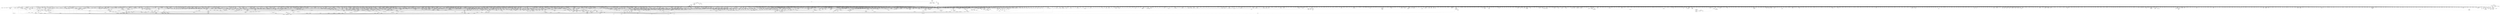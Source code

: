 digraph kerncollapsed {
    "workingset_eviction" [color="black"];
    "__xchg_case_64.constprop.0" [color="black"];
    "__cmpxchg_case_8" [color="black"];
    "forward_timer_base" [color="black"];
    "find_unlink_vmap_area" [color="black"];
    "rcu_poll_gp_seq_end" [color="black"];
    "io_cancel_task_cb" [color="black"];
    "read_seqbegin_or_lock" [color="black"];
    "__raw_spin_lock_irqsave_34" [color="black"];
    "Indirect call38" [color="black"];
    "__cmpxchg_case_acq_32.constprop.0_18" [color="black"];
    "iov_iter_advance" [color="black"];
    "Indirect call63" [color="black"];
    "Indirect call36" [color="black"];
    "__set_close_on_exec.isra.0" [color="black"];
    "desc_read_finalized_seq" [color="black"];
    "find_first_bit_1" [color="black"];
    "mapping_shrinkable_2" [color="black"];
    "__percpu_add_case_64" [color="black"];
    "memchr" [color="black"];
    "list_splice_tail_init" [color="black"];
    "addr_to_vb_xa" [color="black"];
    "folio_lruvec_relock_irq.constprop.0" [color="black"];
    "raw_spin_rq_lock_1" [color="black"];
    "get_new_cred" [color="black"];
    "hrtimer_forward" [color="black"];
    "Indirect call28" [color="black"];
    "device_pm_check_callbacks" [color="black"];
    "inc_tlb_flush_pending" [color="black"];
    "__kern_my_cpu_offset_58" [color="black"];
    "dl_task_is_earliest_deadline" [color="black"];
    "bit_waitqueue" [color="black"];
    "do_raw_spin_lock_1" [color="black"];
    "prepend" [color="black"];
    "node_dirty_ok" [color="black"];
    "memzero_explicit" [color="black"];
    "__raw_write_unlock_irq_4" [color="black"];
    "wake_up_var" [color="black"];
    "__kern_my_cpu_offset_83" [color="black"];
    "Indirect call150" [color="black"];
    "__set_open_fd" [color="black"];
    "lazy_max_pages" [color="black"];
    "netdev_start_xmit" [color="black"];
    "mnt_add_count" [color="black"];
    "Indirect call200" [color="black"];
    "test_ti_thread_flag_4" [color="black"];
    "workingset_activation" [color="black"];
    "_find_next_or_bit" [color="black"];
    "__mnt_is_readonly" [color="black"];
    "gup_must_unshare" [color="black"];
    "cpumask_next.constprop.0" [color="black"];
    "cpumask_weight" [color="black"];
    "Indirect call177" [color="black"];
    "update_group_capacity" [color="black"];
    "cpu_clock_sample_group" [color="black"];
    "__raw_spin_unlock_irqrestore.constprop.0_2" [color="black"];
    "Indirect call57" [color="black"];
    "rcu_stall_is_suppressed" [color="black"];
    "data_push_tail" [color="black"];
    "mte_update_gcr_excl.isra.0" [color="black"];
    "Indirect call138" [color="black"];
    "do_raw_spin_lock_63" [color="black"];
    "can_migrate_task" [color="black"];
    "__set_task_comm" [color="black"];
    "__cmpxchg_case_64" [color="black"];
    "put_unused_fd" [color="black"];
    "rcu_segcblist_add_len" [color="black"];
    "__rb_rotate_set_parents" [color="black"];
    "enqueue_task" [color="black"];
    "__kern_my_cpu_offset_19" [color="black"];
    "__cmpxchg_case_rel_64" [color="black"];
    "__percpu_add_case_64.constprop.0_3" [color="black"];
    "calc_wheel_index" [color="black"];
    "ma_data_end" [color="black"];
    "page_try_share_anon_rmap" [color="black"];
    "need_active_balance" [color="black"];
    "Indirect call110" [color="black"];
    "wakeup_source_deactivate" [color="black"];
    "set_pud" [color="black"];
    "Indirect call206" [color="black"];
    "req_set_fail_3" [color="black"];
    "req_ref_put_and_test" [color="black"];
    "_compound_head_3" [color="black"];
    "anon_vma_interval_tree_insert" [color="black"];
    "io_is_timeout_noseq" [color="black"];
    "find_next_bit_29" [color="black"];
    "set_secondary_fwnode" [color="black"];
    "Indirect call182" [color="black"];
    "propagation_next" [color="black"];
    "__raw_spin_lock_20" [color="black"];
    "find_vma" [color="black"];
    "__count_vm_events_2" [color="black"];
    "_copy_from_iter" [color="black"];
    "d_set_d_op" [color="black"];
    "rcu_poll_gp_seq_end_unlocked" [color="black"];
    "__const_udelay" [color="black"];
    "folio_mark_dirty" [color="black"];
    "check_cb_ovld_locked" [color="black"];
    "folio_nr_pages" [color="black"];
    "__raw_spin_unlock_irqrestore_15" [color="black"];
    "__prepare_to_swait" [color="black"];
    "folio_total_mapcount" [color="black"];
    "Indirect call85" [color="black"];
    "check_preempt_curr" [color="black"];
    "security_task_getsecid_obj" [color="black"];
    "add_wait_queue" [color="black"];
    "strcpy" [color="black"];
    "detach_entity_load_avg" [color="black"];
    "fsnotify_group_assert_locked" [color="black"];
    "__bitmap_subset" [color="black"];
    "__raw_spin_lock_62" [color="black"];
    "Indirect call35" [color="black"];
    "xa_err" [color="black"];
    "io_cqe_cache_refill" [color="black"];
    "io_wq_work_match_item" [color="black"];
    "__zone_watermark_ok" [color="black"];
    "kmsg_dump" [color="black"];
    "audit_uid_comparator" [color="black"];
    "mas_prev_range" [color="black"];
    "pmd_install" [color="black"];
    "count_vm_event_1" [color="black"];
    "__cmpxchg_case_acq_32.constprop.0_19" [color="black"];
    "Indirect call155" [color="black"];
    "do_raw_spin_lock_15" [color="black"];
    "do_raw_spin_lock_8" [color="black"];
    "__kern_my_cpu_offset_49" [color="black"];
    "do_init_timer.constprop.0" [color="black"];
    "copy_user_highpage" [color="black"];
    "prb_read_valid" [color="black"];
    "capacity_of" [color="black"];
    "Indirect call184" [color="black"];
    "find_first_bit_6" [color="black"];
    "read_sanitised_ftr_reg" [color="black"];
    "__kern_my_cpu_offset_22" [color="black"];
    "find_next_bit_13" [color="black"];
    "__srcu_read_lock" [color="black"];
    "mte_destroy_descend.constprop.0" [color="black"];
    "drain_pages_zone" [color="black"];
    "do_raw_spin_lock_10" [color="black"];
    "arch_local_irq_restore" [color="black"];
    "folio_activate_fn" [color="black"];
    "__raw_spin_lock_irqsave" [color="black"];
    "__raw_spin_unlock_irq_25" [color="black"];
    "_double_lock_balance" [color="black"];
    "get_group_info.isra.0" [color="black"];
    "enqueue_pushable_dl_task" [color="black"];
    "do_raw_spin_lock_50" [color="black"];
    "do_raw_spin_lock_67" [color="black"];
    "Indirect call145" [color="black"];
    "Indirect call87" [color="black"];
    "get_pfnblock_flags_mask" [color="black"];
    "mte_copy_page_tags" [color="black"];
    "fsnotify_perm.part.0" [color="black"];
    "__futex_queue" [color="black"];
    "Indirect call1" [color="black"];
    "activate_task" [color="black"];
    "is_bad_inode" [color="black"];
    "resched_curr" [color="black"];
    "__raw_spin_lock_irq_25" [color="black"];
    "unlock_task_sighand.isra.0_1" [color="black"];
    "Indirect call107" [color="black"];
    "do_raw_spin_lock_44" [color="black"];
    "is_vmalloc_addr" [color="black"];
    "list_del_init_3" [color="black"];
    "jiffies_to_msecs" [color="black"];
    "_compound_head" [color="black"];
    "gfp_pfmemalloc_allowed" [color="black"];
    "filemap_release_folio" [color="black"];
    "rcu_segcblist_pend_cbs" [color="black"];
    "gup_folio_next" [color="black"];
    "dec_rlimit_ucounts" [color="black"];
    "mas_set_height" [color="black"];
    "__raw_spin_lock_16" [color="black"];
    "blake2s_update" [color="black"];
    "folio_account_cleaned" [color="black"];
    "virt_to_folio" [color="black"];
    "__wake_up_sync_key" [color="black"];
    "Indirect call192" [color="black"];
    "__raw_spin_lock_irqsave_3" [color="black"];
    "clear_nonspinnable" [color="black"];
    "get_next_ino" [color="black"];
    "__fprop_add_percpu" [color="black"];
    "do_raw_spin_lock_52" [color="black"];
    "__io_put_kbuf_list" [color="black"];
    "Indirect call203" [color="black"];
    "skb_orphan_1" [color="black"];
    "find_next_bit_15" [color="black"];
    "this_cpu_has_cap.part.0" [color="black"];
    "__raw_spin_lock_54" [color="black"];
    "__dev_fwnode" [color="black"];
    "__raw_spin_lock.constprop.0_2" [color="black"];
    "rwsem_set_nonspinnable" [color="black"];
    "d_lru_del" [color="black"];
    "super_wake" [color="black"];
    "__raw_spin_unlock_irq_45" [color="black"];
    "__raw_spin_lock_irq_7" [color="black"];
    "expand" [color="black"];
    "inactive_is_low.constprop.0" [color="black"];
    "__raw_read_unlock.constprop.0" [color="black"];
    "dl_set_overload.part.0" [color="black"];
    "tty_audit_fork" [color="black"];
    "Indirect call14" [color="black"];
    "mutex_trylock" [color="black"];
    "set_work_data" [color="black"];
    "Indirect call197" [color="black"];
    "Indirect call12" [color="black"];
    "read_seqbegin.constprop.0" [color="black"];
    "count_vm_events_2" [color="black"];
    "lru_deactivate_fn" [color="black"];
    "__fsnotify_recalc_mask" [color="black"];
    "desc_make_final" [color="black"];
    "get_pwq" [color="black"];
    "__hrtimer_next_event_base.constprop.0" [color="black"];
    "dev_driver_string" [color="black"];
    "slab_is_available" [color="black"];
    "rt_mutex_top_waiter" [color="black"];
    "folio_mapped_1" [color="black"];
    "posix_cpu_timers_exit" [color="black"];
    "audit_rate_check.part.0" [color="black"];
    "mapping_shrinkable_1" [color="black"];
    "d_flags_for_inode" [color="black"];
    "security_file_set_fowner" [color="black"];
    "__percpu_add_case_64.constprop.0_1" [color="black"];
    "__raw_spin_lock_irqsave_5" [color="black"];
    "set_tlb_ubc_flush_pending" [color="black"];
    "mutex_spin_on_owner" [color="black"];
    "__kern_my_cpu_offset_38" [color="black"];
    "vma_address" [color="black"];
    "put_ldops.constprop.0" [color="black"];
    "io_poll_remove_entries" [color="black"];
    "tk_xtime.constprop.0" [color="black"];
    "bsearch" [color="black"];
    "cleanup_timerqueue" [color="black"];
    "simple_xattr_space" [color="black"];
    "system_supports_mte" [color="black"];
    "Indirect call80" [color="black"];
    "update_sctlr_el1" [color="black"];
    "copy_compat_iovec_from_user" [color="black"];
    "do_raw_spin_lock_24" [color="black"];
    "__raw_spin_unlock_irqrestore_10" [color="black"];
    "__raw_spin_lock_irq_34" [color="black"];
    "Indirect call170" [color="black"];
    "global_dirtyable_memory" [color="black"];
    "__cmpxchg_case_acq_32_3" [color="black"];
    "__kern_my_cpu_offset_133" [color="black"];
    "folio_test_uptodate" [color="black"];
    "rpm_check_suspend_allowed" [color="black"];
    "__raw_spin_unlock_irq_23" [color="black"];
    "mas_data_end" [color="black"];
    "__raw_spin_lock_irq_4" [color="black"];
    "__raw_write_unlock_irq_5" [color="black"];
    "do_raw_spin_lock_5" [color="black"];
    "wb_io_lists_depopulated" [color="black"];
    "xas_next_entry" [color="black"];
    "__raw_spin_lock_28" [color="black"];
    "update_misfit_status" [color="black"];
    "first_zones_zonelist" [color="black"];
    "timespec64_equal" [color="black"];
    "sync_icache_aliases" [color="black"];
    "auditd_test_task" [color="black"];
    "mas_is_err" [color="black"];
    "compound_order_1" [color="black"];
    "arm64_kernel_unmapped_at_el0_4" [color="black"];
    "rcu_exp_need_qs" [color="black"];
    "io_wq_exit_start" [color="black"];
    "Indirect call78" [color="black"];
    "__srcu_read_unlock" [color="black"];
    "kernfs_get" [color="black"];
    "will_become_orphaned_pgrp" [color="black"];
    "test_and_set_bit_lock.constprop.0" [color="black"];
    "generic_exec_single" [color="black"];
    "cpumask_first_and" [color="black"];
    "do_raw_spin_lock_35" [color="black"];
    "Indirect call89" [color="black"];
    "arch_local_irq_save_7" [color="black"];
    "sock_inuse_add" [color="black"];
    "mas_mab_cp" [color="black"];
    "fsnotify_file.isra.0_1" [color="black"];
    "security_capable" [color="black"];
    "__raw_spin_unlock_irq_7" [color="black"];
    "workingset_age_nonresident" [color="black"];
    "__wb_writeout_add" [color="black"];
    "mte_set_pivot" [color="black"];
    "anon_vma_interval_tree_post_update_vma" [color="black"];
    "flush_tlb_mm_1" [color="black"];
    "__printk_safe_exit" [color="black"];
    "Indirect call10" [color="black"];
    "tty_termios_input_baud_rate" [color="black"];
    "__msecs_to_jiffies" [color="black"];
    "free_vmap_area_rb_augment_cb_propagate" [color="black"];
    "rcu_inkernel_boot_has_ended" [color="black"];
    "io_wq_cancel_pending_work" [color="black"];
    "Indirect call104" [color="black"];
    "irq_set_thread_affinity" [color="black"];
    "next_mnt" [color="black"];
    "copyin" [color="black"];
    "Indirect call146" [color="black"];
    "do_raw_spin_lock_33" [color="black"];
    "device_links_read_unlock" [color="black"];
    "arm_smccc_1_1_get_conduit" [color="black"];
    "file_end_write.isra.0" [color="black"];
    "__raw_spin_lock_31" [color="black"];
    "__mutex_init" [color="black"];
    "mas_leaf_set_meta" [color="black"];
    "__mutex_trylock_common" [color="black"];
    "cpudl_heapify" [color="black"];
    "update_min_vruntime" [color="black"];
    "mas_find_setup.constprop.0" [color="black"];
    "futex_hb_waiters_dec" [color="black"];
    "do_raw_spin_lock_93" [color="black"];
    "iov_iter_revert" [color="black"];
    "__raw_spin_unlock_irqrestore_6" [color="black"];
    "do_raw_spin_lock_9" [color="black"];
    "queued_read_lock_slowpath" [color="black"];
    "kthread_should_stop" [color="black"];
    "IS_ERR_OR_NULL_3" [color="black"];
    "posix_cpu_timers_exit_group" [color="black"];
    "__cmpxchg_case_mb_64_2" [color="black"];
    "compaction_suitable" [color="black"];
    "__down_trylock_console_sem.constprop.0" [color="black"];
    "pmd_set_huge" [color="black"];
    "rt_mutex_slowtrylock" [color="black"];
    "test_ti_thread_flag_22" [color="black"];
    "Indirect call132" [color="black"];
    "task_set_jobctl_pending" [color="black"];
    "clear_siginfo" [color="black"];
    "sk_error_report" [color="black"];
    "tag_get" [color="black"];
    "Indirect call82" [color="black"];
    "print_tainted" [color="black"];
    "avg_vruntime" [color="black"];
    "fatal_signal_pending_4" [color="black"];
    "page_vma_mapped_walk_done" [color="black"];
    "__mod_zone_page_state" [color="black"];
    "hrtimer_active" [color="black"];
    "__disable_irq" [color="black"];
    "bump_cpu_timer" [color="black"];
    "kthread_insert_work_sanity_check" [color="black"];
    "Indirect call121" [color="black"];
    "lowest_in_progress" [color="black"];
    "__update_gt_cputime" [color="black"];
    "deactivate_task" [color="black"];
    "__raw_write_lock_irq.constprop.0" [color="black"];
    "__raw_spin_lock_irq_32" [color="black"];
    "Indirect call162" [color="black"];
    "Indirect call186" [color="black"];
    "__cmpxchg_case_mb_32_10" [color="black"];
    "d_hash" [color="black"];
    "Indirect call7" [color="black"];
    "io_put_kbuf" [color="black"];
    "__printk_safe_enter" [color="black"];
    "should_fail_alloc_page" [color="black"];
    "Indirect call94" [color="black"];
    "Indirect call112" [color="black"];
    "check_class_changed" [color="black"];
    "is_software_node" [color="black"];
    "__efistub_caches_clean_inval_pou" [color="black"];
    "desc_read" [color="black"];
    "oom_unkillable_task.isra.0" [color="black"];
    "osq_wait_next" [color="black"];
    "io_wq_work_match_all" [color="black"];
    "remove_nodes.constprop.0" [color="black"];
    "attach_pid" [color="black"];
    "search_cmp_ftr_reg" [color="black"];
    "do_raw_spin_lock_36" [color="black"];
    "folio_trylock_flag" [color="black"];
    "do_raw_spin_lock_34" [color="black"];
    "kernfs_release_file.part.0.isra.0" [color="black"];
    "security_current_getsecid_subj" [color="black"];
    "__init_waitqueue_head" [color="black"];
    "__kern_my_cpu_offset_56" [color="black"];
    "mnt_set_mountpoint" [color="black"];
    "__raw_spin_unlock_irqrestore_8" [color="black"];
    "__anon_vma_interval_tree_augment_rotate" [color="black"];
    "task_will_free_mem" [color="black"];
    "sched_post_fork" [color="black"];
    "do_raw_spin_lock_66" [color="black"];
    "mm_set_has_pinned_flag" [color="black"];
    "Indirect call109" [color="black"];
    "tsk_fork_get_node" [color="black"];
    "cpumask_next_and" [color="black"];
    "system_supports_address_auth_1" [color="black"];
    "cpuhp_invoke_callback" [color="black"];
    "Indirect call198" [color="black"];
    "kmem_valid_obj" [color="black"];
    "Indirect call20" [color="black"];
    "fasync_insert_entry" [color="black"];
    "arm64_kernel_unmapped_at_el0_3" [color="black"];
    "ma_dead_node" [color="black"];
    "__add_wait_queue" [color="black"];
    "is_rlimit_overlimit" [color="black"];
    "pageblock_pfn_to_page" [color="black"];
    "tls_preserve_current_state" [color="black"];
    "Indirect call207" [color="black"];
    "__raw_spin_lock_63" [color="black"];
    "lockref_get_not_zero" [color="black"];
    "Indirect call161" [color="black"];
    "__udelay" [color="black"];
    "propagate_mount_unlock" [color="black"];
    "futex_top_waiter" [color="black"];
    "set_load_weight" [color="black"];
    "mapping_allow_writable" [color="black"];
    "__enqueue_entity" [color="black"];
    "pvm_determine_end_from_reverse" [color="black"];
    "mas_rewalk_if_dead" [color="black"];
    "Indirect call86" [color="black"];
    "srcu_funnel_exp_start" [color="black"];
    "wb_stat_error" [color="black"];
    "next_zone" [color="black"];
    "Indirect call190" [color="black"];
    "irq_chip_retrigger_hierarchy" [color="black"];
    "sched_clock" [color="black"];
    "__raw_spin_unlock_irq_43" [color="black"];
    "__raw_spin_unlock_irq_17" [color="black"];
    "__pageblock_pfn_to_page" [color="black"];
    "Indirect call131" [color="black"];
    "test_ti_thread_flag_11" [color="black"];
    "set_tsk_need_resched" [color="black"];
    "mas_adopt_children.isra.0" [color="black"];
    "siginfo_layout" [color="black"];
    "__kern_my_cpu_offset_78" [color="black"];
    "__raw_spin_unlock_irq.constprop.0_2" [color="black"];
    "do_raw_spin_lock_26" [color="black"];
    "try_to_unmap_flush" [color="black"];
    "__cmpxchg_case_acq_32.constprop.0_2" [color="black"];
    "fatal_signal_pending_3" [color="black"];
    "tag_clear" [color="black"];
    "page_ref_inc_3" [color="black"];
    "dl_rq_of_se" [color="black"];
    "do_raw_spin_lock_73" [color="black"];
    "Indirect call97" [color="black"];
    "__irq_put_desc_unlock" [color="black"];
    "__arm64_sys_pwritev" [color="black"];
    "io_cancel_ctx_cb" [color="black"];
    "__skb_set_length_1" [color="black"];
    "do_raw_spin_lock_18" [color="black"];
    "get_file" [color="black"];
    "__raw_spin_unlock_irqrestore_3" [color="black"];
    "__accumulate_pelt_segments" [color="black"];
    "move_queued_task.constprop.0" [color="black"];
    "vma_interval_tree_augment_propagate" [color="black"];
    "Indirect call55" [color="black"];
    "__preempt_count_sub" [color="black"];
    "Indirect call30" [color="black"];
    "__ptrace_link" [color="black"];
    "__kern_my_cpu_offset_91" [color="black"];
    "__kern_my_cpu_offset_76" [color="black"];
    "skip_atoi" [color="black"];
    "Indirect call167" [color="black"];
    "set_area_direct_map" [color="black"];
    "__percpu_add_case_64_1" [color="black"];
    "tick_get_broadcast_device" [color="black"];
    "Indirect call9" [color="black"];
    "list_splice" [color="black"];
    "__to_kthread" [color="black"];
    "_find_last_bit" [color="black"];
    "tlb_flush_mmu_tlbonly" [color="black"];
    "Indirect call76" [color="black"];
    "xa_find" [color="black"];
    "lookup_mountpoint" [color="black"];
    "disable_irq_nosync" [color="black"];
    "__raw_spin_lock_23" [color="black"];
    "__xas_next" [color="black"];
    "__cmpxchg_case_mb_32_3" [color="black"];
    "do_raw_spin_lock_42" [color="black"];
    "arch_local_irq_save_4" [color="black"];
    "__kern_my_cpu_offset_37" [color="black"];
    "local_bh_enable" [color="black"];
    "cpumask_and" [color="black"];
    "__raw_spin_lock_irqsave_23" [color="black"];
    "__mod_timer" [color="black"];
    "Indirect call205" [color="black"];
    "mtree_load" [color="black"];
    "rcu_poll_gp_seq_start" [color="black"];
    "lru_note_cost" [color="black"];
    "is_current_pgrp_orphaned" [color="black"];
    "__raw_spin_trylock_3" [color="black"];
    "test_ti_thread_flag_7" [color="black"];
    "vma_interval_tree_subtree_search" [color="black"];
    "security_inode_init_security_anon" [color="black"];
    "lockref_put_return" [color="black"];
    "timer_wait_running" [color="black"];
    "__raw_spin_lock_2" [color="black"];
    "__find_vmap_area.constprop.0" [color="black"];
    "queued_write_lock_slowpath" [color="black"];
    "__finish_swait" [color="black"];
    "Indirect call181" [color="black"];
    "cpumask_any_and_distribute" [color="black"];
    "__cmpxchg_case_mb_64_4" [color="black"];
    "qdisc_qstats_cpu_backlog_dec" [color="black"];
    "__raw_spin_lock_irqsave_42" [color="black"];
    "pcpu_block_refresh_hint" [color="black"];
    "_atomic_dec_and_lock_irqsave" [color="black"];
    "test_ti_thread_flag_6" [color="black"];
    "__kern_my_cpu_offset_54" [color="black"];
    "Indirect call3" [color="black"];
    "pcpu_block_update_hint_alloc" [color="black"];
    "Indirect call158" [color="black"];
    "__raw_spin_lock_irq.constprop.0_2" [color="black"];
    "__raw_spin_unlock_irq_36" [color="black"];
    "proto_memory_pcpu_drain" [color="black"];
    "ktime_get_mono_fast_ns" [color="black"];
    "pte_to_swp_entry_2" [color="black"];
    "posix_cputimers_group_init" [color="black"];
    "signalfd_cleanup" [color="black"];
    "pm_ops_is_empty" [color="black"];
    "find_vma_prev" [color="black"];
    "xas_retry" [color="black"];
    "Indirect call160" [color="black"];
    "__cmpxchg_case_acq_32" [color="black"];
    "__raw_spin_lock_irqsave.constprop.0_7" [color="black"];
    "kick_process" [color="black"];
    "__irq_disable" [color="black"];
    "path_get" [color="black"];
    "folio_invalidate" [color="black"];
    "__cmpxchg_case_64.isra.0" [color="black"];
    "membarrier_update_current_mm" [color="black"];
    "__kern_my_cpu_offset_52" [color="black"];
    "access_ok_12" [color="black"];
    "rcu_segcblist_entrain" [color="black"];
    "count_vm_events_1" [color="black"];
    "test_taint" [color="black"];
    "mab_calc_split" [color="black"];
    "workingset_test_recent" [color="black"];
    "fprop_fraction_percpu" [color="black"];
    "get_page" [color="black"];
    "qdisc_maybe_clear_missed" [color="black"];
    "del_page_from_free_list" [color="black"];
    "__kern_my_cpu_offset_36" [color="black"];
    "take_dentry_name_snapshot" [color="black"];
    "mas_next_sibling" [color="black"];
    "enqueue_hrtimer.constprop.0" [color="black"];
    "pick_next_task_idle" [color="black"];
    "skb_tailroom_2" [color="black"];
    "rb_next" [color="black"];
    "netlink_has_listeners" [color="black"];
    "crng_make_state" [color="black"];
    "io_run_local_work_continue" [color="black"];
    "gup_signal_pending" [color="black"];
    "group_close_release" [color="black"];
    "raw_spin_rq_lock_nested" [color="black"];
    "__raw_spin_lock_irq_26" [color="black"];
    "plist_del" [color="black"];
    "list_lru_add" [color="black"];
    "queued_read_lock.constprop.0" [color="black"];
    "__raw_spin_lock_irq_20" [color="black"];
    "memcg_charge_kernel_stack.part.0" [color="black"];
    "folio_size_2" [color="black"];
    "double_unlock_balance" [color="black"];
    "cpumask_and.isra.0_1" [color="black"];
    "__do_once_start" [color="black"];
    "prb_reserve_in_last" [color="black"];
    "__free_one_page" [color="black"];
    "mas_store_prealloc.part.0" [color="black"];
    "sched_asym_prefer" [color="black"];
    "__cmpxchg_case_acq_32.constprop.0_10" [color="black"];
    "stackinfo_on_stack" [color="black"];
    "rcu_accelerate_cbs" [color="black"];
    "__gfp_pfmemalloc_flags" [color="black"];
    "rt_mutex_setprio" [color="black"];
    "idle_cpu" [color="black"];
    "skb_header_cloned" [color="black"];
    "ktime_get_real_ts64" [color="black"];
    "mast_fill_bnode" [color="black"];
    "__percpu_add_case_32_2" [color="black"];
    "vmf_pte_changed" [color="black"];
    "Indirect call114" [color="black"];
    "init_timer_key" [color="black"];
    "virt_to_head_page.isra.0" [color="black"];
    "kthread_probe_data" [color="black"];
    "arch_asym_cpu_priority" [color="black"];
    "d_instantiate" [color="black"];
    "__raw_spin_lock_irqsave_6" [color="black"];
    "mas_descend" [color="black"];
    "__cmpxchg_case_mb_64_1" [color="black"];
    "ptep_clear_flush" [color="black"];
    "folio_trylock" [color="black"];
    "__wb_update_bandwidth.constprop.0" [color="black"];
    "timerqueue_iterate_next" [color="black"];
    "d_walk" [color="black"];
    "prb_commit" [color="black"];
    "__import_iovec" [color="black"];
    "fatal_signal_pending_5" [color="black"];
    "__raw_spin_lock_irq_6" [color="black"];
    "do_raw_spin_lock_48" [color="black"];
    "tick_get_broadcast_mask" [color="black"];
    "pde_subdir_first" [color="black"];
    "wb_has_dirty_io" [color="black"];
    "Indirect call111" [color="black"];
    "mutex_can_spin_on_owner" [color="black"];
    "mas_alloc_req.isra.0" [color="black"];
    "rb_erase" [color="black"];
    "__kern_my_cpu_offset_27" [color="black"];
    "spin_lock_irqsave_check_contention" [color="black"];
    "task_work_cancel_match" [color="black"];
    "fsnotify_free_mark" [color="black"];
    "Indirect call23" [color="black"];
    "has_managed_dma" [color="black"];
    "space_used" [color="black"];
    "find_lock_later_rq" [color="black"];
    "pcpu_post_unmap_tlb_flush" [color="black"];
    "idr_for_each" [color="black"];
    "arch_send_call_function_ipi_mask" [color="black"];
    "add_wait_queue_exclusive" [color="black"];
    "xas_update.isra.0" [color="black"];
    "to_kthread" [color="black"];
    "mas_store_b_node" [color="black"];
    "Indirect call92" [color="black"];
    "security_task_kill" [color="black"];
    "cpu_clock_sample" [color="black"];
    "pcpu_free_area.isra.0" [color="black"];
    "find_next_bit_18" [color="black"];
    "__rb_erase_color" [color="black"];
    "Indirect call99" [color="black"];
    "mast_spanning_rebalance.isra.0" [color="black"];
    "do_raw_spin_lock_85" [color="black"];
    "do_raw_spin_lock_31" [color="black"];
    "Indirect call26" [color="black"];
    "skb_zcopy_clear" [color="black"];
    "task_clear_jobctl_trapping" [color="black"];
    "console_is_usable" [color="black"];
    "Indirect call180" [color="black"];
    "pcpu_chunk_relocate" [color="black"];
    "Indirect call95" [color="black"];
    "Indirect call212" [color="black"];
    "__rb_insert_augmented" [color="black"];
    "__d_drop" [color="black"];
    "__raw_spin_lock_irqsave_11" [color="black"];
    "mask_irq" [color="black"];
    "lru_note_cost_refault" [color="black"];
    "do_raw_spin_lock_117" [color="black"];
    "mm_trace_rss_stat" [color="black"];
    "mas_pause" [color="black"];
    "mas_leaf_max_gap" [color="black"];
    "__kern_my_cpu_offset_15" [color="black"];
    "mas_find" [color="black"];
    "get_task_mm" [color="black"];
    "raw_spin_rq_trylock" [color="black"];
    "task_ppid_nr" [color="black"];
    "Indirect call169" [color="black"];
    "__list_del_entry_2" [color="black"];
    "Indirect call211" [color="black"];
    "__irq_domain_activate_irq" [color="black"];
    "Indirect call188" [color="black"];
    "__pick_first_entity" [color="black"];
    "try_to_take_rt_mutex" [color="black"];
    "__dequeue_entity" [color="black"];
    "rb_insert_color" [color="black"];
    "__attach_to_pi_owner" [color="black"];
    "wp_page_reuse" [color="black"];
    "pcpu_chunk_refresh_hint" [color="black"];
    "dget" [color="black"];
    "mod_node_state" [color="black"];
    "hlist_del_init" [color="black"];
    "try_release_thread_stack_to_cache" [color="black"];
    "find_next_bit_7" [color="black"];
    "folio_evictable" [color="black"];
    "_find_next_zero_bit" [color="black"];
    "do_raw_spin_lock.constprop.0_14" [color="black"];
    "futex_cmpxchg_value_locked" [color="black"];
    "__pi_strlen" [color="black"];
    "flush_signal_handlers" [color="black"];
    "copy_fd_bitmaps" [color="black"];
    "Indirect call65" [color="black"];
    "__raw_spin_trylock_1" [color="black"];
    "try_grab_page" [color="black"];
    "__raw_spin_lock_4" [color="black"];
    "__raw_spin_unlock_irqrestore_12" [color="black"];
    "find_suitable_fallback" [color="black"];
    "anon_vma_interval_tree_pre_update_vma" [color="black"];
    "__clear_close_on_exec.isra.0" [color="black"];
    "__timer_delete_sync" [color="black"];
    "_compound_head_5" [color="black"];
    "lru_add_fn" [color="black"];
    "move_linked_works" [color="black"];
    "xas_error.isra.0_1" [color="black"];
    "csum_block_add_ext" [color="black"];
    "__raw_spin_lock_irq_21" [color="black"];
    "u64_stats_add_1" [color="black"];
    "__skb_fill_page_desc" [color="black"];
    "Indirect call31" [color="black"];
    "mas_next_setup.constprop.0" [color="black"];
    "fsnotify" [color="black"];
    "__raw_spin_lock_irqsave_32" [color="black"];
    "virt_to_slab" [color="black"];
    "get_random_bytes" [color="black"];
    "irqd_irq_disabled.isra.0" [color="black"];
    "netlink_overrun" [color="black"];
    "Indirect call103" [color="black"];
    "user_disable_single_step" [color="black"];
    "__raw_spin_lock_irqsave_4" [color="black"];
    "sane_fdtable_size" [color="black"];
    "__skb_flow_get_ports" [color="black"];
    "Indirect call189" [color="black"];
    "file_ns_capable" [color="black"];
    "get_file.isra.0" [color="black"];
    "_compound_head_2" [color="black"];
    "rwsem_read_trylock" [color="black"];
    "irq_domain_activate_irq" [color="black"];
    "zone_reclaimable_pages" [color="black"];
    "__io_acct_run_queue" [color="black"];
    "Indirect call60" [color="black"];
    "rcu_dynticks_snap" [color="black"];
    "__pi_strcmp" [color="black"];
    "__init_rwsem" [color="black"];
    "rcu_exp_jiffies_till_stall_check" [color="black"];
    "__bitmap_and" [color="black"];
    "hrtimer_force_reprogram.constprop.0" [color="black"];
    "folio_add_new_anon_rmap" [color="black"];
    "task_sigpending_1" [color="black"];
    "is_cpu_allowed" [color="black"];
    "Indirect call128" [color="black"];
    "do_softirq_own_stack" [color="black"];
    "bstats_update" [color="black"];
    "__raw_spin_lock_irqsave_52" [color="black"];
    "sched_clock_noinstr" [color="black"];
    "Indirect call174" [color="black"];
    "call_function_single_prep_ipi" [color="black"];
    "__flush_tlb_page_nosync" [color="black"];
    "strncmp" [color="black"];
    "kernfs_root" [color="black"];
    "io_wq_get_acct" [color="black"];
    "device_match_devt" [color="black"];
    "group_balance_cpu" [color="black"];
    "mas_set_parent.constprop.0" [color="black"];
    "find_next_bit.constprop.0_6" [color="black"];
    "task_pid_vnr" [color="black"];
    "__raw_spin_unlock_irqrestore_14" [color="black"];
    "__raw_read_lock.constprop.0_1" [color="black"];
    "sync_exp_work_done" [color="black"];
    "copy_from_kernel_nofault" [color="black"];
    "mas_find_child" [color="black"];
    "io_get_cqe_overflow" [color="black"];
    "enqueue_timer" [color="black"];
    "do_raw_spin_lock_12" [color="black"];
    "__raw_spin_unlock_irqrestore_32" [color="black"];
    "__dev_put.part.0" [color="black"];
    "__raw_spin_lock_bh.constprop.0_5" [color="black"];
    "__bitmap_weight" [color="black"];
    "pageblock_skip_persistent" [color="black"];
    "xas_pause" [color="black"];
    "rt_mutex_proxy_unlock" [color="black"];
    "dev_xmit_recursion_inc" [color="black"];
    "mmgrab_1" [color="black"];
    "inode_to_bdi" [color="black"];
    "eventfd_signal_mask" [color="black"];
    "mas_next_slot" [color="black"];
    "percpu_counter_dec" [color="black"];
    "posix_cpu_timer_rearm" [color="black"];
    "min_deadline_cb_rotate" [color="black"];
    "__raw_spin_lock_irqsave_25" [color="black"];
    "tlb_gather_mmu_fullmm" [color="black"];
    "xa_is_node" [color="black"];
    "strnlen" [color="black"];
    "__raw_spin_lock.constprop.0" [color="black"];
    "test_tsk_need_resched" [color="black"];
    "mod_node_page_state" [color="black"];
    "pmd_offset.isra.0_1" [color="black"];
    "find_vm_area" [color="black"];
    "list_lru_del" [color="black"];
    "Indirect call0" [color="black"];
    "rcu_seq_snap" [color="black"];
    "do_raw_spin_lock_61" [color="black"];
    "mas_split_final_node.isra.0" [color="black"];
    "put_dec_full8" [color="black"];
    "do_raw_spin_lock_46" [color="black"];
    "smp_call_function_many_cond" [color="black"];
    "inode_io_list_move_locked" [color="black"];
    "get_sd_balance_interval" [color="black"];
    "Indirect call193" [color="black"];
    "__cmpxchg_case_acq_32.constprop.0_17" [color="black"];
    "__cmpxchg_case_acq_32.constprop.0_1" [color="black"];
    "test_ti_thread_flag_10" [color="black"];
    "compaction_free" [color="black"];
    "__sw_hweight64" [color="black"];
    "find_next_bit.constprop.0_11" [color="black"];
    "console_srcu_read_lock" [color="black"];
    "__kern_my_cpu_offset_53" [color="black"];
    "double_rq_lock" [color="black"];
    "set_next_entity" [color="black"];
    "free_pcppages_bulk" [color="black"];
    "timer_delete" [color="black"];
    "folio_trylock_4" [color="black"];
    "rcu_seq_end_1" [color="black"];
    "thread_group_cputime" [color="black"];
    "folio_try_get_rcu" [color="black"];
    "____do_softirq" [color="black"];
    "do_raw_spin_lock_37" [color="black"];
    "__percpu_add_case_32_3" [color="black"];
    "allow_write_access" [color="black"];
    "Indirect call213" [color="black"];
    "PageMovable" [color="black"];
    "Indirect call93" [color="black"];
    "memblock_search" [color="black"];
    "__lock_timer" [color="black"];
    "__balance_callbacks" [color="black"];
    "folio_unlock" [color="black"];
    "__raw_spin_unlock_irq_20" [color="black"];
    "percpu_ref_put_many.constprop.0_1" [color="black"];
    "invalid_folio_referenced_vma" [color="black"];
    "__skb_zcopy_downgrade_managed" [color="black"];
    "Indirect call73" [color="black"];
    "rcu_jiffies_till_stall_check" [color="black"];
    "percpu_ref_noop_confirm_switch" [color="black"];
    "skb_may_tx_timestamp.part.0" [color="black"];
    "rcu_seq_start" [color="black"];
    "do_raw_spin_lock_65" [color="black"];
    "__cmpxchg_case_mb_64_7" [color="black"];
    "__raw_spin_lock_42" [color="black"];
    "__raw_spin_unlock_irq_18" [color="black"];
    "__raw_spin_unlock_irqrestore_2" [color="black"];
    "skb_cloned" [color="black"];
    "Indirect call210" [color="black"];
    "list_del_4" [color="black"];
    "update_pm_runtime_accounting" [color="black"];
    "Indirect call5" [color="black"];
    "task_call_func" [color="black"];
    "__raw_spin_lock_irqsave.constprop.0_3" [color="black"];
    "do_raw_spin_lock_88" [color="black"];
    "__raw_spin_lock_46" [color="black"];
    "__try_to_del_timer_sync" [color="black"];
    "__task_rq_lock" [color="black"];
    "fpsimd_flush_task_state" [color="black"];
    "folio_evictable_1" [color="black"];
    "find_next_bit.constprop.0_21" [color="black"];
    "Indirect call149" [color="black"];
    "ktime_add_safe" [color="black"];
    "u64_stats_inc" [color="black"];
    "current_is_kswapd" [color="black"];
    "cpu_util.constprop.0" [color="black"];
    "mod_zone_state" [color="black"];
    "fsnotify_put_sb_connectors" [color="black"];
    "min_deadline_cb_propagate" [color="black"];
    "__do_set_cpus_allowed" [color="black"];
    "do_raw_spin_lock_38" [color="black"];
    "_prb_commit" [color="black"];
    "arch_timer_evtstrm_available" [color="black"];
    "__raw_spin_lock_irqsave_44" [color="black"];
    "__disable_irq_nosync" [color="black"];
    "tlb_flush" [color="black"];
    "Indirect call101" [color="black"];
    "copy_thread" [color="black"];
    "find_next_bit.constprop.0_8" [color="black"];
    "move_freelist_tail" [color="black"];
    "irq_enable" [color="black"];
    "__cmpxchg_case_acq_32.constprop.0_4" [color="black"];
    "Indirect call124" [color="black"];
    "__raw_spin_unlock_irq.constprop.0_1" [color="black"];
    "_find_first_and_bit" [color="black"];
    "skb_zcopy" [color="black"];
    "__cmpxchg_case_acq_32.constprop.0_20" [color="black"];
    "mod_timer" [color="black"];
    "set_next_task" [color="black"];
    "__kern_my_cpu_offset_51" [color="black"];
    "tick_get_device" [color="black"];
    "dev_xmit_recursion_dec" [color="black"];
    "Indirect call42" [color="black"];
    "get_state_synchronize_rcu_full" [color="black"];
    "mas_next" [color="black"];
    "radix_tree_iter_tag_clear" [color="black"];
    "pm_runtime_deactivate_timer" [color="black"];
    "__raw_spin_lock" [color="black"];
    "Indirect call46" [color="black"];
    "fsnotify_handle_inode_event.isra.0" [color="black"];
    "get_arm64_ftr_reg" [color="black"];
    "clear_page" [color="black"];
    "update_rt_rq_load_avg" [color="black"];
    "flush_tlb_mm" [color="black"];
    "add_nr_running" [color="black"];
    "dl_bw_of" [color="black"];
    "rcu_segcblist_accelerate" [color="black"];
    "__cmpxchg_case_acq_32.constprop.0_6" [color="black"];
    "do_raw_spin_lock_3" [color="black"];
    "io_cqring_wake" [color="black"];
    "Indirect call159" [color="black"];
    "fast_dput" [color="black"];
    "__audit_uring_entry" [color="black"];
    "__posix_timers_find" [color="black"];
    "io_req_defer_failed" [color="black"];
    "Indirect call118" [color="black"];
    "security_audit_rule_match" [color="black"];
    "__raw_spin_unlock_irqrestore_38" [color="black"];
    "Indirect call139" [color="black"];
    "__var_waitqueue" [color="black"];
    "mas_safe_pivot" [color="black"];
    "add_device_randomness" [color="black"];
    "clear_buddies.isra.0" [color="black"];
    "group_open_release" [color="black"];
    "arch_tlbbatch_should_defer.constprop.0" [color="black"];
    "arch_local_irq_enable_2" [color="black"];
    "fill_contig_page_info" [color="black"];
    "__kern_my_cpu_offset_6" [color="black"];
    "do_raw_spin_lock.constprop.0_3" [color="black"];
    "__anon_vma_interval_tree_augment_propagate" [color="black"];
    "files_lookup_fd_raw" [color="black"];
    "__percpu_add_case_64_2" [color="black"];
    "fetch_robust_entry" [color="black"];
    "__cmpwait_case_32_3" [color="black"];
    "find_first_bit_3" [color="black"];
    "pcpu_page_idx" [color="black"];
    "folio_mapped_3" [color="black"];
    "pfn_valid_1" [color="black"];
    "test_ti_thread_flag_1" [color="black"];
    "cfs_rq_of" [color="black"];
    "prb_final_commit" [color="black"];
    "__rt_mutex_slowtrylock" [color="black"];
    "__lock_parent" [color="black"];
    "__xchg_case_mb_64.constprop.0_2" [color="black"];
    "copy_from_kernel_nofault_allowed" [color="black"];
    "access_ok_16" [color="black"];
    "__bitmap_equal" [color="black"];
    "ktime_get_coarse_real_ts64" [color="black"];
    "__isolate_free_page" [color="black"];
    "vma_fs_can_writeback" [color="black"];
    "ptrauth_keys_install_user" [color="black"];
    "page_ref_inc_2" [color="black"];
    "recalc_sigpending" [color="black"];
    "Indirect call102" [color="black"];
    "auditsc_get_stamp" [color="black"];
    "prb_first_valid_seq" [color="black"];
    "__cmpxchg_case_acq_32_2" [color="black"];
    "__raw_spin_lock_irqsave_17" [color="black"];
    "cpumask_copy_1" [color="black"];
    "__raw_spin_unlock_irqrestore" [color="black"];
    "cpu_util_cfs_boost" [color="black"];
    "__wb_calc_thresh" [color="black"];
    "aio_nr_sub" [color="black"];
    "task_curr" [color="black"];
    "check_vma_flags" [color="black"];
    "rcu_is_watching" [color="black"];
    "__raw_spin_unlock_irq_35" [color="black"];
    "freezing" [color="black"];
    "count_vm_event_2" [color="black"];
    "mast_split_data" [color="black"];
    "tk_clock_read" [color="black"];
    "clear_ti_thread_flag_5" [color="black"];
    "remove_wait_queue" [color="black"];
    "Indirect call208" [color="black"];
    "active_load_balance_cpu_stop" [color="black"];
    "sock_flag_1" [color="black"];
    "timerqueue_add" [color="black"];
    "mas_prev_setup.constprop.0" [color="black"];
    "Indirect call59" [color="black"];
    "percpu_counter_add_batch" [color="black"];
    "vma_interval_tree_remove" [color="black"];
    "fpsimd_thread_switch" [color="black"];
    "audit_serial" [color="black"];
    "skb_has_frag_list" [color="black"];
    "Indirect call53" [color="black"];
    "lockref_mark_dead" [color="black"];
    "__arch_copy_from_user" [color="black"];
    "sk_mem_reclaim" [color="black"];
    "page_mapping" [color="black"];
    "lru_lazyfree_fn" [color="black"];
    "Indirect call66" [color="black"];
    "pcpu_chunk_slot" [color="black"];
    "__remove_inode_hash" [color="black"];
    "Indirect call130" [color="black"];
    "sync_rcu_exp_done_unlocked" [color="black"];
    "do_raw_spin_lock_2" [color="black"];
    "radix_tree_next_chunk" [color="black"];
    "rcu_advance_cbs" [color="black"];
    "se_weight.isra.0" [color="black"];
    "import_iovec" [color="black"];
    "dl_clear_overload.part.0" [color="black"];
    "pwq_activate_inactive_work" [color="black"];
    "set_task_cpu" [color="black"];
    "__finalize_skb_around" [color="black"];
    "io_match_task_safe" [color="black"];
    "tcp_get_info_chrono_stats" [color="black"];
    "__printk_cpu_sync_wait" [color="black"];
    "__raw_spin_unlock_irqrestore_4" [color="black"];
    "do_kernel_restart" [color="black"];
    "kill_super_notify" [color="black"];
    "mas_wr_store_setup" [color="black"];
    "__percpu_add_case_64_3" [color="black"];
    "timer_delete_sync" [color="black"];
    "get_mm_exe_file" [color="black"];
    "__fswab32_10" [color="black"];
    "lock_parent" [color="black"];
    "__lookup_mnt" [color="black"];
    "Indirect call74" [color="black"];
    "page_ref_dec_and_test_1" [color="black"];
    "__note_gp_changes" [color="black"];
    "pm_runtime_get_noresume" [color="black"];
    "synchronize_rcu.part.0" [color="black"];
    "smp_call_function" [color="black"];
    "vma_interval_tree_insert" [color="black"];
    "__wait_on_bit" [color="black"];
    "get_ucounts_or_wrap" [color="black"];
    "Indirect call41" [color="black"];
    "wb_dirty_limits" [color="black"];
    "errseq_sample" [color="black"];
    "sk_leave_memory_pressure" [color="black"];
    "mte_sync_tags" [color="black"];
    "list_move_tail" [color="black"];
    "Indirect call116" [color="black"];
    "page_ref_inc_4" [color="black"];
    "io_poll_get_ownership" [color="black"];
    "test_ti_thread_flag_21" [color="black"];
    "Indirect call39" [color="black"];
    "Indirect call4" [color="black"];
    "__inode_add_lru" [color="black"];
    "pcpu_alloc_area" [color="black"];
    "arch_local_irq_disable_2" [color="black"];
    "signal_set_stop_flags" [color="black"];
    "dev_nit_active" [color="black"];
    "clear_ti_thread_flag_3" [color="black"];
    "Indirect call40" [color="black"];
    "set_page_dirty" [color="black"];
    "fsnotify_file" [color="black"];
    "__list_del_entry" [color="black"];
    "inode_lru_list_del" [color="black"];
    "mnt_dec_writers" [color="black"];
    "this_cpu_has_cap" [color="black"];
    "load_unaligned_zeropad_1" [color="black"];
    "get_work_pool" [color="black"];
    "__kern_my_cpu_offset_74" [color="black"];
    "____core____" [color="kernel"];
    "Indirect call43" [color="black"];
    "first_zones_zonelist_1" [color="black"];
    "unhash_mnt" [color="black"];
    "tty_driver_name" [color="black"];
    "qdisc_run_begin" [color="black"];
    "find_next_zero_bit_2" [color="black"];
    "mas_start" [color="black"];
    "cd_forget" [color="black"];
    "mas_walk" [color="black"];
    "find_buddy_page_pfn" [color="black"];
    "__raw_spin_lock_14" [color="black"];
    "pagefault_enable_1" [color="black"];
    "cpus_share_cache" [color="black"];
    "Indirect call11" [color="black"];
    "mas_bulk_rebalance" [color="black"];
    "cpu_mitigations_off" [color="black"];
    "mntget" [color="black"];
    "do_raw_spin_lock_25" [color="black"];
    "pcpu_block_update" [color="black"];
    "mas_set_alloc_req" [color="black"];
    "_atomic_dec_and_lock" [color="black"];
    "__raw_spin_lock_3" [color="black"];
    "tty_update_time" [color="black"];
    "device_links_read_lock" [color="black"];
    "__kern_my_cpu_offset_79" [color="black"];
    "__lock_task_sighand" [color="black"];
    "Indirect call148" [color="black"];
    "__raw_spin_lock_15" [color="black"];
    "arch_local_irq_restore_1" [color="black"];
    "blake2s_final" [color="black"];
    "__io_prep_linked_timeout" [color="black"];
    "__raw_spin_lock_irq_3" [color="black"];
    "put_cpu_fpsimd_context" [color="black"];
    "mas_wr_walk_descend" [color="black"];
    "__fsnotify_update_child_dentry_flags" [color="black"];
    "unmask_irq" [color="black"];
    "__raw_spin_lock_irqsave_7" [color="black"];
    "__remove_hrtimer" [color="black"];
    "next_online_pgdat" [color="black"];
    "Indirect call176" [color="black"];
    "mas_wr_walk_index.isra.0" [color="black"];
    "fprop_reflect_period_percpu.isra.0" [color="black"];
    "pcpu_next_md_free_region" [color="black"];
    "test_and_set_ti_thread_flag_1" [color="black"];
    "kmalloc_slab" [color="black"];
    "skb_flow_get_icmp_tci" [color="black"];
    "Indirect call187" [color="black"];
    "exit_rcu" [color="black"];
    "folio_not_mapped" [color="black"];
    "cpumask_intersects.constprop.0_1" [color="black"];
    "Indirect call98" [color="black"];
    "arch_local_irq_save_8" [color="black"];
    "do_raw_spin_lock_83" [color="black"];
    "__cmpxchg_case_acq_32.constprop.0_5" [color="black"];
    "xas_load" [color="black"];
    "fatal_signal_pending_1" [color="black"];
    "system_supports_tlb_range" [color="black"];
    "__raw_spin_unlock_irq_29" [color="black"];
    "task_pid_vnr_1" [color="black"];
    "folio_wake_bit" [color="black"];
    "compound_order" [color="black"];
    "Indirect call106" [color="black"];
    "irq_disable" [color="black"];
    "kernfs_name_hash" [color="black"];
    "do_raw_spin_lock.constprop.0_7" [color="black"];
    "tick_get_wakeup_device" [color="black"];
    "__rb_change_child.constprop.0" [color="black"];
    "security_file_permission" [color="black"];
    "Indirect call113" [color="black"];
    "__futex_unqueue" [color="black"];
    "rw_verify_area" [color="black"];
    "Indirect call123" [color="black"];
    "arch_local_irq_restore_3" [color="black"];
    "__page_dup_rmap.constprop.0" [color="black"];
    "__raw_spin_lock_34" [color="black"];
    "find_next_bit.constprop.0_1" [color="black"];
    "get_file_1" [color="black"];
    "pm_qos_read_value" [color="black"];
    "Indirect call52" [color="black"];
    "__acct_reclaim_writeback" [color="black"];
    "__xa_clear_mark" [color="black"];
    "sme_save_state" [color="black"];
    "mas_state_walk" [color="black"];
    "io_cancel_cb" [color="black"];
    "release_thread" [color="black"];
    "klist_node_attached" [color="black"];
    "get_cred" [color="black"];
    "sched_clock_cpu" [color="black"];
    "mab_set_b_end" [color="black"];
    "mab_mas_cp" [color="black"];
    "__cmpwait_case_32_1" [color="black"];
    "do_raw_spin_lock_43" [color="black"];
    "__kern_my_cpu_offset_17" [color="black"];
    "clear_ti_thread_flag_8" [color="black"];
    "__kern_my_cpu_offset_23" [color="black"];
    "__percpu_counter_sum" [color="black"];
    "security_d_instantiate" [color="black"];
    "init_entity_runnable_average" [color="black"];
    "__cmpxchg_case_mb_32_13" [color="black"];
    "__raw_spin_lock_43" [color="black"];
    "__update_min_deadline" [color="black"];
    "__cmpwait_case_32" [color="black"];
    "skb_queue_tail" [color="black"];
    "call_on_irq_stack" [color="black"];
    "xas_next_offset" [color="black"];
    "replace_mark_chunk" [color="black"];
    "xa_load" [color="black"];
    "backing_file_real_path" [color="black"];
    "security_secid_to_secctx" [color="black"];
    "__cmpxchg_case_acq_32.constprop.0_8" [color="black"];
    "signal_pending" [color="black"];
    "__raw_spin_lock_irqsave.constprop.0_1" [color="black"];
    "need_mlock_drain" [color="black"];
    "__dput_to_list" [color="black"];
    "pid_task" [color="black"];
    "cpu_online_1" [color="black"];
    "cpu_online" [color="black"];
    "__kern_my_cpu_offset_25" [color="black"];
    "arch_send_call_function_single_ipi" [color="black"];
    "access_ok_2" [color="black"];
    "__fprop_add_percpu_max" [color="black"];
    "anon_vma_interval_tree_iter_first" [color="black"];
    "set_ptes.constprop.0.isra.0" [color="black"];
    "prepare_to_wait_exclusive" [color="black"];
    "ptep_set_access_flags" [color="black"];
    "unlock_page" [color="black"];
    "unreserve_highatomic_pageblock" [color="black"];
    "vfs_writev" [color="black"];
    "__cmpwait_case_32_2" [color="black"];
    "__raw_spin_lock_irq_5" [color="black"];
    "int_sqrt" [color="black"];
    "__raw_spin_unlock_irq_21" [color="black"];
    "tlb_flush_mmu_tlbonly_1" [color="black"];
    "__raw_spin_lock_irqsave_22" [color="black"];
    "__remove_shared_vm_struct.constprop.0" [color="black"];
    "strscpy_pad" [color="black"];
    "get_cpu_fpsimd_context" [color="black"];
    "__kern_my_cpu_offset_24" [color="black"];
    "__raw_read_unlock.constprop.0_6" [color="black"];
    "zone_page_state_snapshot.constprop.0" [color="black"];
    "__raw_spin_unlock_irqrestore_37" [color="black"];
    "try_check_zero" [color="black"];
    "Indirect call166" [color="black"];
    "strscpy" [color="black"];
    "__flush_tlb_kernel_pgtable" [color="black"];
    "sub_running_bw.isra.0" [color="black"];
    "zone_watermark_ok" [color="black"];
    "list_del_init_2" [color="black"];
    "cpumask_weight.constprop.0_5" [color="black"];
    "d_path" [color="black"];
    "Indirect call191" [color="black"];
    "Indirect call50" [color="black"];
    "finish_wait" [color="black"];
    "Indirect call83" [color="black"];
    "Indirect call69" [color="black"];
    "dequeue_task" [color="black"];
    "__raw_spin_unlock_irq_1" [color="black"];
    "__raw_spin_lock_irq_43" [color="black"];
    "irq_to_desc" [color="black"];
    "xas_init_marks" [color="black"];
    "oom_badness" [color="black"];
    "steal_suitable_fallback" [color="black"];
    "arch_get_random_seed_longs" [color="black"];
    "pmd_clear_huge" [color="black"];
    "__raw_spin_unlock_irq_12" [color="black"];
    "task_active_pid_ns" [color="black"];
    "get_file_2" [color="black"];
    "node_page_state_add" [color="black"];
    "audit_gid_comparator" [color="black"];
    "Indirect call6" [color="black"];
    "skb_pfmemalloc" [color="black"];
    "cpu_switch_to" [color="black"];
    "memblock_is_map_memory" [color="black"];
    "Indirect call153" [color="black"];
    "put_filesystem" [color="black"];
    "__kern_my_cpu_offset_55" [color="black"];
    "vma_is_secretmem" [color="black"];
    "__hlist_del" [color="black"];
    "__rt_mutex_futex_trylock" [color="black"];
    "vma_needs_dirty_tracking" [color="black"];
    "tag_set" [color="black"];
    "__d_find_any_alias" [color="black"];
    "__raw_spin_lock_irqsave_39" [color="black"];
    "Indirect call45" [color="black"];
    "fsnotify_grab_connector" [color="black"];
    "__raw_spin_lock_irqsave.constprop.0_2" [color="black"];
    "__raw_spin_lock_irqsave_21" [color="black"];
    "__percpu_add_case_32_21" [color="black"];
    "__printk_cpu_sync_try_get" [color="black"];
    "__lshrti3" [color="black"];
    "mm_counter" [color="black"];
    "defer_console_output" [color="black"];
    "rcu_seq_end" [color="black"];
    "__cmpxchg_case_rel_32" [color="black"];
    "get_task_exe_file" [color="black"];
    "set_task_reclaim_state" [color="black"];
    "slab_want_init_on_free" [color="black"];
    "node_tag_clear" [color="black"];
    "fdput.isra.0_1" [color="black"];
    "__folio_cancel_dirty" [color="black"];
    "check_stable_address_space" [color="black"];
    "Indirect call37" [color="black"];
    "mas_update_gap" [color="black"];
    "find_next_bit_8" [color="black"];
    "osq_lock" [color="black"];
    "noop_dirty_folio" [color="black"];
    "lock_mnt_tree" [color="black"];
    "folio_trylock_1" [color="black"];
    "dev_pm_disable_wake_irq_check" [color="black"];
    "__kern_my_cpu_offset_67" [color="black"];
    "__percpu_add_case_64_6" [color="black"];
    "Indirect call173" [color="black"];
    "drain_pages" [color="black"];
    "__raw_spin_lock_12" [color="black"];
    "__cmpxchg_case_acq_32.constprop.0_14" [color="black"];
    "nsec_to_clock_t" [color="black"];
    "Indirect call18" [color="black"];
    "__raw_spin_unlock_irqrestore_11" [color="black"];
    "do_raw_spin_lock_118" [color="black"];
    "__kern_my_cpu_offset_29" [color="black"];
    "crng_fast_key_erasure" [color="black"];
    "__raw_spin_lock_irqsave.constprop.0_8" [color="black"];
    "list_move_1" [color="black"];
    "arch_local_irq_save_2" [color="black"];
    "__wake_up_common_lock" [color="black"];
    "Indirect call13" [color="black"];
    "ktime_get_with_offset" [color="black"];
    "deny_write_access.isra.0" [color="black"];
    "Indirect call152" [color="black"];
    "find_next_bit_3" [color="black"];
    "_mix_pool_bytes" [color="black"];
    "__irq_work_queue_local" [color="black"];
    "list_del_3" [color="black"];
    "__raw_spin_trylock_5" [color="black"];
    "hrtimer_try_to_cancel" [color="black"];
    "arch_local_irq_restore_2" [color="black"];
    "pgattr_change_is_safe" [color="black"];
    "pcpu_init_md_blocks" [color="black"];
    "__pfn_to_section" [color="black"];
    "flush_tlb_batched_pending" [color="black"];
    "__mnt_want_write_file" [color="black"];
    "mm_counter_file" [color="black"];
    "srcu_gp_start" [color="black"];
    "is_subdir" [color="black"];
    "wq_worker_running" [color="black"];
    "vmalloc_to_page" [color="black"];
    "idr_find" [color="black"];
    "do_raw_spin_lock_28" [color="black"];
    "__raw_spin_lock_irqsave.constprop.0_9" [color="black"];
    "Indirect call135" [color="black"];
    "prepend_name" [color="black"];
    "Indirect call156" [color="black"];
    "__raw_spin_lock_27" [color="black"];
    "queued_spin_lock_slowpath" [color="black"];
    "rcu_segcblist_enqueue" [color="black"];
    "panic_smp_self_stop" [color="black"];
    "rcu_segcblist_move_seglen" [color="black"];
    "workingset_refault" [color="black"];
    "_find_first_bit" [color="black"];
    "cpu_active" [color="black"];
    "dev_bus_name" [color="black"];
    "skb_tailroom_1" [color="black"];
    "pmd_offset.isra.0" [color="black"];
    "find_next_bit.constprop.0_7" [color="black"];
    "prepend_char" [color="black"];
    "pte_to_swp_entry" [color="black"];
    "cpu_online_2" [color="black"];
    "__rpm_get_callback" [color="black"];
    "d_shrink_add" [color="black"];
    "Indirect call127" [color="black"];
    "__xchg_case_mb_32.constprop.0" [color="black"];
    "llist_reverse_order" [color="black"];
    "Indirect call105" [color="black"];
    "do_raw_spin_lock.constprop.0_13" [color="black"];
    "mtree_range_walk" [color="black"];
    "can_set_direct_map" [color="black"];
    "Indirect call215" [color="black"];
    "Indirect call125" [color="black"];
    "system_supports_generic_auth" [color="black"];
    "finish_swait" [color="black"];
    "do_csum" [color="black"];
    "rwsem_spin_on_owner" [color="black"];
    "__raw_spin_lock_irqsave_12" [color="black"];
    "__cmpxchg_case_acq_32.constprop.0_7" [color="black"];
    "__kern_my_cpu_offset_50" [color="black"];
    "Indirect call27" [color="black"];
    "__pm_relax" [color="black"];
    "online_section_nr" [color="black"];
    "is_migration_entry" [color="black"];
    "__raw_spin_trylock" [color="black"];
    "Indirect call196" [color="black"];
    "anon_vma_interval_tree_iter_next" [color="black"];
    "printk_parse_prefix" [color="black"];
    "chacha_permute" [color="black"];
    "post_init_entity_util_avg" [color="black"];
    "wb_io_lists_populated" [color="black"];
    "__set_fixmap" [color="black"];
    "mas_pop_node" [color="black"];
    "Indirect call44" [color="black"];
    "mas_allocated.isra.0" [color="black"];
    "__raw_spin_unlock_irq_3" [color="black"];
    "__pi_memcmp" [color="black"];
    "__raw_spin_lock_irqsave_50" [color="black"];
    "blake2s.constprop.0" [color="black"];
    "hlist_bl_lock" [color="black"];
    "Indirect call120" [color="black"];
    "ktime_get_real_seconds" [color="black"];
    "hlist_bl_unlock" [color="black"];
    "io_schedule_prepare" [color="black"];
    "net_eq_idr" [color="black"];
    "timer_base.isra.0" [color="black"];
    "__raw_spin_lock_5" [color="black"];
    "reusable_anon_vma" [color="black"];
    "__cmpxchg_case_mb_32_4" [color="black"];
    "shrink_lock_dentry" [color="black"];
    "pid_nr_ns" [color="black"];
    "Indirect call90" [color="black"];
    "vma_interval_tree_iter_first" [color="black"];
    "smp_call_function_many" [color="black"];
    "Indirect call51" [color="black"];
    "raw_spin_rq_unlock_irqrestore" [color="black"];
    "override_creds" [color="black"];
    "check_and_switch_context" [color="black"];
    "qdisc_qstats_cpu_qlen_dec" [color="black"];
    "skb_zcopy_downgrade_managed" [color="black"];
    "fsnotify_detach_connector_from_object" [color="black"];
    "update_dl_rq_load_avg" [color="black"];
    "console_verbose" [color="black"];
    "pgdat_balanced" [color="black"];
    "entity_eligible" [color="black"];
    "init_multi_vma_prep" [color="black"];
    "kmap_atomic_1" [color="black"];
    "select_collect" [color="black"];
    "xa_find_after" [color="black"];
    "__reset_isolation_pfn" [color="black"];
    "percpu_counter_add" [color="black"];
    "set_kpti_asid_bits" [color="black"];
    "arm64_kernel_unmapped_at_el0_2" [color="black"];
    "select_collect2" [color="black"];
    "xas_error.isra.0" [color="black"];
    "osq_unlock" [color="black"];
    "cpumask_first" [color="black"];
    "Indirect call144" [color="black"];
    "do_raw_spin_lock_57" [color="black"];
    "cpumask_and.isra.0_3" [color="black"];
    "Indirect call68" [color="black"];
    "set_ti_thread_flag_5" [color="black"];
    "attach_task" [color="black"];
    "update_rq_clock" [color="black"];
    "__irq_get_desc_lock" [color="black"];
    "do_raw_spin_lock_27" [color="black"];
    "__percpu_add_case_64_7" [color="black"];
    "do_raw_spin_lock_23" [color="black"];
    "__sk_mem_reclaim" [color="black"];
    "__raise_softirq_irqoff" [color="black"];
    "rcu_gp_is_normal" [color="black"];
    "Indirect call140" [color="black"];
    "mas_prev" [color="black"];
    "Indirect call21" [color="black"];
    "filemap_check_errors" [color="black"];
    "mast_ascend" [color="black"];
    "should_failslab" [color="black"];
    "do_raw_spin_lock_58" [color="black"];
    "__raw_spin_lock_irq_18" [color="black"];
    "audit_comparator" [color="black"];
    "mas_next_range" [color="black"];
    "extfrag_for_order" [color="black"];
    "access_ok_39" [color="black"];
    "inode_add_lru" [color="black"];
    "__init_swait_queue_head" [color="black"];
    "Indirect call126" [color="black"];
    "Indirect call70" [color="black"];
    "pud_set_huge" [color="black"];
    "mte_zero_clear_page_tags" [color="black"];
    "chacha_block_generic" [color="black"];
    "count_vm_event" [color="black"];
    "xas_next_entry.constprop.0" [color="black"];
    "rb_first" [color="black"];
    "Indirect call56" [color="black"];
    "page_move_anon_rmap" [color="black"];
    "do_raw_spin_lock.constprop.0_10" [color="black"];
    "task_join_group_stop" [color="black"];
    "list_del_2" [color="black"];
    "tlb_gather_mmu" [color="black"];
    "fsnotify_data_inode" [color="black"];
    "Indirect call16" [color="black"];
    "queued_read_unlock.constprop.0_2" [color="black"];
    "atomic_notifier_call_chain" [color="black"];
    "xas_clear_mark" [color="black"];
    "kernel_init_pages" [color="black"];
    "__kern_my_cpu_offset_62" [color="black"];
    "__put_unused_fd" [color="black"];
    "fsnotify_connector_sb" [color="black"];
    "no_blink" [color="black"];
    "io_poll_can_finish_inline.isra.0" [color="black"];
    "Indirect call163" [color="black"];
    "find_next_zero_bit_1" [color="black"];
    "vm_stat_account" [color="black"];
    "Indirect call195" [color="black"];
    "Indirect call171" [color="black"];
    "convert_prio" [color="black"];
    "do_raw_spin_lock_51" [color="black"];
    "rcu_cblist_init" [color="black"];
    "ma_pivots" [color="black"];
    "__wake_up_klogd.part.0" [color="black"];
    "percpu_counter_set" [color="black"];
    "wake_all_kswapds" [color="black"];
    "__count_vm_events_3" [color="black"];
    "add_timer_on" [color="black"];
    "sve_get_vl" [color="black"];
    "__wake_up_locked_key_bookmark" [color="black"];
    "rcu_segcblist_first_pend_cb" [color="black"];
    "__percpu_add_return_case_32_1" [color="black"];
    "__raw_read_unlock.constprop.0_2" [color="black"];
    "do_softirq" [color="black"];
    "Indirect call185" [color="black"];
    "radix_tree_load_root" [color="black"];
    "find_next_and_bit" [color="black"];
    "__nr_to_section" [color="black"];
    "compaction_defer_reset" [color="black"];
    "do_raw_spin_lock_72" [color="black"];
    "reweight_task" [color="black"];
    "__page_set_anon_rmap" [color="black"];
    "__kern_my_cpu_offset_71" [color="black"];
    "__raw_spin_lock_irq_17" [color="black"];
    "fsnotify_first_mark" [color="black"];
    "folio_pfn" [color="black"];
    "_find_first_zero_bit" [color="black"];
    "__raw_spin_lock_irq_11" [color="black"];
    "Indirect call115" [color="black"];
    "task_clear_jobctl_pending" [color="black"];
    "task_sched_runtime" [color="black"];
    "__raw_spin_lock_irq_41" [color="black"];
    "split_page" [color="black"];
    "__fdget" [color="black"];
    "copy_to_user_page" [color="black"];
    "rcu_start_this_gp" [color="black"];
    "xas_find_conflict" [color="black"];
    "__raw_write_lock_irq_1" [color="black"];
    "copy_page" [color="black"];
    "hrtimer_reprogram.constprop.0" [color="black"];
    "tlb_flush_1" [color="black"];
    "Indirect call64" [color="black"];
    "_compound_head_4" [color="black"];
    "dev_to_swnode" [color="black"];
    "io_run_cancel" [color="black"];
    "list_del_1" [color="black"];
    "timer_delete_hook" [color="black"];
    "__cmpxchg_case_mb_32_6" [color="black"];
    "percpu_ref_put_many.constprop.0" [color="black"];
    "mas_max_gap" [color="black"];
    "__sync_icache_dcache" [color="black"];
    "mas_safe_min" [color="black"];
    "freezing_slow_path" [color="black"];
    "kthread_is_per_cpu" [color="black"];
    "pde_subdir_find" [color="black"];
    "Indirect call179" [color="black"];
    "check_preempt_curr_dl" [color="black"];
    "__raw_spin_lock_18" [color="black"];
    "hrtimer_sleeper_start_expires" [color="black"];
    "Indirect call15" [color="black"];
    "__kern_my_cpu_offset_134" [color="black"];
    "init_completion" [color="black"];
    "do_iter_write" [color="black"];
    "__raw_spin_unlock_irqrestore_1" [color="black"];
    "_compound_head_7" [color="black"];
    "update_cfs_rq_load_avg.isra.0" [color="black"];
    "req_set_fail" [color="black"];
    "prepare_to_swait_event" [color="black"];
    "mod_zone_page_state" [color="black"];
    "console_srcu_read_unlock" [color="black"];
    "__raw_spin_lock_irqsave_29" [color="black"];
    "ktime_get" [color="black"];
    "folio_mapping" [color="black"];
    "Indirect call2" [color="black"];
    "__raw_spin_unlock_irqrestore_9" [color="black"];
    "Indirect call33" [color="black"];
    "__raw_spin_unlock_irqrestore_31" [color="black"];
    "__fget_light" [color="black"];
    "mte_clear_page_tags" [color="black"];
    "__raw_write_lock.constprop.0_1" [color="black"];
    "__raw_spin_lock_irqsave_19" [color="black"];
    "pcpu_find_block_fit" [color="black"];
    "__raw_spin_lock_32" [color="black"];
    "update_load_avg" [color="black"];
    "dput_to_list" [color="black"];
    "__count_vm_events_1" [color="black"];
    "process_shares_mm" [color="black"];
    "igrab" [color="black"];
    "retain_dentry" [color="black"];
    "put_dec" [color="black"];
    "mab_no_null_split" [color="black"];
    "__percpu_add_case_32_5" [color="black"];
    "group_classify" [color="black"];
    "pick_next_pushable_dl_task" [color="black"];
    "mas_push_data" [color="black"];
    "pm_runtime_autosuspend_expiration" [color="black"];
    "d_shrink_del" [color="black"];
    "sub_rq_bw.isra.0" [color="black"];
    "system_supports_tlb_range_1" [color="black"];
    "__raw_spin_unlock_irq_38" [color="black"];
    "invalid_migration_vma" [color="black"];
    "cpu_util_cfs" [color="black"];
    "need_seqretry" [color="black"];
    "is_valid_gup_args" [color="black"];
    "xas_result" [color="black"];
    "Indirect call178" [color="black"];
    "__dev_pm_qos_resume_latency" [color="black"];
    "post_alloc_hook" [color="black"];
    "hrtimer_start_range_ns" [color="black"];
    "move_freepages_block" [color="black"];
    "lock_timer_base" [color="black"];
    "internal_add_timer" [color="black"];
    "set_ptes.constprop.0.isra.0_1" [color="black"];
    "set_pfnblock_flags_mask" [color="black"];
    "signal_pending_state_1" [color="black"];
    "task_sigpending_2" [color="black"];
    "number" [color="black"];
    "__next_zones_zonelist" [color="black"];
    "wakeup_kswapd" [color="black"];
    "__raw_spin_lock_irqsave_1" [color="black"];
    "clear_ti_thread_flag_6" [color="black"];
    "Indirect call96" [color="black"];
    "Indirect call61" [color="black"];
    "__get_cpu_fpsimd_context" [color="black"];
    "Indirect call199" [color="black"];
    "do_raw_spin_lock_47" [color="black"];
    "__raw_spin_trylock_4" [color="black"];
    "rcu_poll_gp_seq_start_unlocked" [color="black"];
    "__set_task_special" [color="black"];
    "mas_parent_type" [color="black"];
    "Indirect call136" [color="black"];
    "pi_state_update_owner" [color="black"];
    "find_last_bit" [color="black"];
    "sig_handler_ignored" [color="black"];
    "file_start_write.isra.0" [color="black"];
    "update_cached_migrate" [color="black"];
    "__io_put_kbuf" [color="black"];
    "__wake_up_bit" [color="black"];
    "mas_ascend" [color="black"];
    "should_zap_page" [color="black"];
    "__cmpxchg_case_mb_32_8" [color="black"];
    "irq_get_irq_data" [color="black"];
    "__tlb_reset_range" [color="black"];
    "mas_wr_walk" [color="black"];
    "data_check_size" [color="black"];
    "dcache_clean_pou" [color="black"];
    "__mutex_trylock" [color="black"];
    "sched_ttwu_pending" [color="black"];
    "sock_rfree" [color="black"];
    "__raw_spin_lock_irq_23" [color="black"];
    "free_unref_page_commit" [color="black"];
    "__cmpxchg_case_acq_32.constprop.0_12" [color="black"];
    "_find_next_and_bit" [color="black"];
    "__kern_my_cpu_offset_70" [color="black"];
    "__dl_sub" [color="black"];
    "do_raw_spin_lock_87" [color="black"];
    "_compound_head_1" [color="black"];
    "arch_smp_send_reschedule" [color="black"];
    "__raw_spin_unlock_irq_6" [color="black"];
    "io_req_complete_defer" [color="black"];
    "fragmentation_index" [color="black"];
    "page_vma_mapped_walk_done_1" [color="black"];
    "Indirect call91" [color="black"];
    "security_audit_rule_free" [color="black"];
    "compact_lock_irqsave" [color="black"];
    "find_next_bit_11" [color="black"];
    "folio_mapped" [color="black"];
    "do_raw_spin_lock_64" [color="black"];
    "_find_next_bit" [color="black"];
    "__kern_my_cpu_offset_77" [color="black"];
    "cpu_online_3" [color="black"];
    "post_ttbr_update_workaround" [color="black"];
    "arch_stack_walk" [color="black"];
    "__raw_spin_lock_26" [color="black"];
    "sock_rmem_free" [color="black"];
    "tag_clear_highpage" [color="black"];
    "exit_task_stack_account" [color="black"];
    "find_next_bit_6" [color="black"];
    "extract_entropy.constprop.0" [color="black"];
    "queued_write_lock.constprop.0_1" [color="black"];
    "Indirect call71" [color="black"];
    "io_timeout_extract" [color="black"];
    "xas_set_mark" [color="black"];
    "__raw_spin_unlock_irqrestore_5" [color="black"];
    "clear_ti_thread_flag_4" [color="black"];
    "__get_task_comm" [color="black"];
    "Indirect call119" [color="black"];
    "ksize" [color="black"];
    "__clear_open_fd" [color="black"];
    "dequeue_load_avg" [color="black"];
    "Indirect call58" [color="black"];
    "__ipi_send_mask" [color="black"];
    "Indirect call34" [color="black"];
    "get_state_synchronize_rcu" [color="black"];
    "cpu_timer_task_rcu" [color="black"];
    "prb_next_seq" [color="black"];
    "folio_mapped_2" [color="black"];
    "__percpu_add_case_32_20" [color="black"];
    "__kmem_obj_info" [color="black"];
    "set_cpu_online" [color="black"];
    "__raw_spin_lock_irq_12" [color="black"];
    "__preempt_count_add.constprop.0_1" [color="black"];
    "__kern_my_cpu_offset_61" [color="black"];
    "srcu_read_unlock.constprop.0" [color="black"];
    "anon_vma_interval_tree_remove" [color="black"];
    "futex_hash" [color="black"];
    "arch_local_irq_save_1" [color="black"];
    "next_signal" [color="black"];
    "Indirect call67" [color="black"];
    "find_later_rq" [color="black"];
    "mas_set_split_parent.isra.0" [color="black"];
    "folio_trylock_2" [color="black"];
    "inode_io_list_del" [color="black"];
    "tlb_remove_table_smp_sync" [color="black"];
    "do_raw_spin_lock_56" [color="black"];
    "__reuseport_detach_sock.isra.0" [color="black"];
    "update_dl_migration" [color="black"];
    "mte_thread_switch" [color="black"];
    "rcu_seq_start_1" [color="black"];
    "Indirect call79" [color="black"];
    "io_acct_run_queue" [color="black"];
    "futex_q_unlock" [color="black"];
    "get_ldops" [color="black"];
    "__raw_spin_lock_64" [color="black"];
    "__integrity_iint_find" [color="black"];
    "__raw_spin_unlock_irqrestore.constprop.0_1" [color="black"];
    "import_ubuf" [color="black"];
    "__raw_spin_lock_24" [color="black"];
    "do_pwritev" [color="black"];
    "__raw_spin_lock_irq_31" [color="black"];
    "Indirect call117" [color="black"];
    "__wake_up_pollfree" [color="black"];
    "io_poll_find.constprop.0" [color="black"];
    "Indirect call175" [color="black"];
    "find_worker_executing_work" [color="black"];
    "prepend_path" [color="black"];
    "__bpf_free_used_maps" [color="black"];
    "do_raw_spin_lock_80" [color="black"];
    "__ksize" [color="black"];
    "pvm_find_va_enclose_addr" [color="black"];
    "mas_wr_node_walk" [color="black"];
    "kmap_local_page" [color="black"];
    "fatal_signal_pending" [color="black"];
    "local_bh_disable" [color="black"];
    "lock_mount_hash" [color="black"];
    "security_release_secctx" [color="black"];
    "smp_call_function_single" [color="black"];
    "fpsimd_save" [color="black"];
    "arch_local_irq_save" [color="black"];
    "Indirect call217" [color="black"];
    "xas_find" [color="black"];
    "__raw_spin_lock_irqsave_15" [color="black"];
    "io_wq_hash_work" [color="black"];
    "cpu_do_switch_mm" [color="black"];
    "__sk_mem_reduce_allocated" [color="black"];
    "__raw_spin_unlock_irq_5" [color="black"];
    "lockref_put_or_lock" [color="black"];
    "list_del_init_5" [color="black"];
    "vma_iter_config" [color="black"];
    "find_vmap_area" [color="black"];
    "__siphash_unaligned" [color="black"];
    "do_iter_readv_writev" [color="black"];
    "arch_local_irq_save_5" [color="black"];
    "__raw_spin_unlock_irq" [color="black"];
    "do_raw_spin_lock_32" [color="black"];
    "mnt_get_count" [color="black"];
    "netlink_lock_table" [color="black"];
    "__raw_spin_lock_30" [color="black"];
    "dl_bw_cpus" [color="black"];
    "jiffies_to_usecs" [color="black"];
    "__raw_spin_unlock_irqrestore_33" [color="black"];
    "sb_clear_inode_writeback" [color="black"];
    "Indirect call154" [color="black"];
    "rcu_seq_set_state" [color="black"];
    "ihold" [color="black"];
    "Indirect call201" [color="black"];
    "u64_stats_add_2" [color="black"];
    "__delay" [color="black"];
    "Indirect call172" [color="black"];
    "prep_compound_page" [color="black"];
    "sibling_imbalance.isra.0" [color="black"];
    "__timer_delete" [color="black"];
    "percpu_ref_get_many" [color="black"];
    "pm_runtime_put_noidle_2" [color="black"];
    "__task_will_free_mem" [color="black"];
    "do_raw_spin_lock_14" [color="black"];
    "___d_drop" [color="black"];
    "rcu_segcblist_extract_done_cbs" [color="black"];
    "rcu_segcblist_ready_cbs" [color="black"];
    "io_wq_worker_running" [color="black"];
    "get_data" [color="black"];
    "__put_cpu_fpsimd_context" [color="black"];
    "futex_q_lock" [color="black"];
    "kernfs_should_drain_open_files" [color="black"];
    "__kern_my_cpu_offset_60" [color="black"];
    "is_zero_page" [color="black"];
    "irq_work_queue" [color="black"];
    "find_alive_thread.isra.0" [color="black"];
    "__dl_add" [color="black"];
    "Indirect call49" [color="black"];
    "Indirect call151" [color="black"];
    "Indirect call88" [color="black"];
    "Indirect call134" [color="black"];
    "vma_interval_tree_insert_after" [color="black"];
    "cpupri_set" [color="black"];
    "__cmpxchg_case_acq_32.constprop.0_13" [color="black"];
    "xas_set_order.part.0" [color="black"];
    "__raw_spin_lock_irqsave_51" [color="black"];
    "do_raw_spin_lock_30" [color="black"];
    "Indirect call142" [color="black"];
    "mab_shift_right" [color="black"];
    "show_mem_node_skip" [color="black"];
    "prepare_to_wait_event" [color="black"];
    "Indirect call202" [color="black"];
    "__page_cache_release" [color="black"];
    "cpu_timer_dequeue" [color="black"];
    "find_mergeable_anon_vma" [color="black"];
    "req_set_fail_4" [color="black"];
    "rseq_migrate" [color="black"];
    "desc_make_reusable" [color="black"];
    "other_cpu_in_panic" [color="black"];
    "do_raw_spin_lock_116" [color="black"];
    "__kern_my_cpu_offset_35" [color="black"];
    "Indirect call164" [color="black"];
    "rcu_segcblist_advance" [color="black"];
    "__raw_write_lock_irq" [color="black"];
    "__io_disarm_linked_timeout" [color="black"];
    "__percpu_add_case_32" [color="black"];
    "slab_want_init_on_alloc" [color="black"];
    "to_desc" [color="black"];
    "arch_get_random_longs" [color="black"];
    "__wake_up_parent" [color="black"];
    "do_raw_spin_lock_17" [color="black"];
    "do_raw_spin_lock_97" [color="black"];
    "flush_dcache_folio" [color="black"];
    "list_del_init_6" [color="black"];
    "mapping_unmap_writable" [color="black"];
    "__kern_my_cpu_offset_26" [color="black"];
    "inode_maybe_inc_iversion" [color="black"];
    "zone_watermark_ok_safe" [color="black"];
    "__cmpxchg_case_acq_64_1" [color="black"];
    "timerqueue_del" [color="black"];
    "__kern_my_cpu_offset_21" [color="black"];
    "__flow_hash_from_keys" [color="black"];
    "rt_mutex_futex_trylock" [color="black"];
    "skb_tailroom" [color="black"];
    "xa_mk_value" [color="black"];
    "io_prep_async_link" [color="black"];
    "pcpu_unit_page_offset" [color="black"];
    "mas_put_in_tree" [color="black"];
    "rcu_gpnum_ovf" [color="black"];
    "do_raw_spin_lock_69" [color="black"];
    "cpumask_empty_3" [color="black"];
    "llist_del_first" [color="black"];
    "zone_page_state_snapshot" [color="black"];
    "zone_page_state_add" [color="black"];
    "pcpu_size_to_slot" [color="black"];
    "lru_deactivate_file_fn" [color="black"];
    "__update_load_avg_se" [color="black"];
    "Indirect call100" [color="black"];
    "__irq_startup" [color="black"];
    "mte_update_sctlr_user" [color="black"];
    "do_raw_spin_lock_13" [color="black"];
    "Indirect call133" [color="black"];
    "radix_tree_lookup" [color="black"];
    "__irq_can_set_affinity" [color="black"];
    "__peernet2id" [color="black"];
    "mutex_is_locked" [color="black"];
    "get_work_pwq" [color="black"];
    "percpu_ref_put_many" [color="black"];
    "io_poll_add_hash" [color="black"];
    "security_sk_free" [color="black"];
    "__sw_hweight32" [color="black"];
    "__cmpxchg_case_acq_32.constprop.0_9" [color="black"];
    "init_sync_kiocb" [color="black"];
    "Indirect call141" [color="black"];
    "task_rq_lock" [color="black"];
    "fsnotify_update_flags" [color="black"];
    "__bitmap_clear" [color="black"];
    "do_raw_spin_lock_16" [color="black"];
    "mte_parent_slot" [color="black"];
    "xas_find_marked" [color="black"];
    "Indirect call122" [color="black"];
    "__dl_clear_params" [color="black"];
    "llist_add_batch" [color="black"];
    "Indirect call165" [color="black"];
    "migrate_disable" [color="black"];
    "folio_nr_pages_2" [color="black"];
    "__cmpxchg_case_mb_32_2" [color="black"];
    "page_ref_dec_and_test" [color="black"];
    "compound_order_2" [color="black"];
    "__local_bh_enable_ip" [color="black"];
    "__skb_set_length" [color="black"];
    "__wait_for_common" [color="black"];
    "find_next_bit_17" [color="black"];
    "no_page_table" [color="black"];
    "__raw_spin_unlock_bh.constprop.0" [color="black"];
    "timer_reduce" [color="black"];
    "exit_oom_victim" [color="black"];
    "detach_if_pending" [color="black"];
    "put_prev_task" [color="black"];
    "signal_pending_state" [color="black"];
    "irq_work_single" [color="black"];
    "pfn_is_map_memory" [color="black"];
    "__skb_header_pointer" [color="black"];
    "get_arm64_ftr_reg_nowarn" [color="black"];
    "__task_pid_nr_ns" [color="black"];
    "kernfs_leftmost_descendant" [color="black"];
    "pte_offset_kernel.isra.0" [color="black"];
    "tty_port_kopened" [color="black"];
    "Indirect call54" [color="black"];
    "clear_ti_thread_flag_1" [color="black"];
    "rb_prev" [color="black"];
    "__cmpxchg_case_acq_64" [color="black"];
    "Indirect call168" [color="black"];
    "__kern_my_cpu_offset_80" [color="black"];
    "io_fill_cqe_aux" [color="black"];
    "flush_tlb_kernel_range" [color="black"];
    "__raw_spin_unlock_irq_11" [color="black"];
    "sve_state_size" [color="black"];
    "find_task_by_pid_ns" [color="black"];
    "do_raw_spin_lock_41" [color="black"];
    "security_sock_rcv_skb" [color="black"];
    "split_map_pages" [color="black"];
    "kthread_data" [color="black"];
    "__raw_spin_unlock_irq_37" [color="black"];
    "__percpu_add_case_64.constprop.0" [color="black"];
    "__cmpxchg_case_acq_32.constprop.0_21" [color="black"];
    "qdisc_qstats_cpu_qlen_inc" [color="black"];
    "kobj_child_ns_ops" [color="black"];
    "netdev_name" [color="black"];
    "skb_checksum" [color="black"];
    "tty_ldisc_close" [color="black"];
    "xas_reload" [color="black"];
    "fpsimd_save_state" [color="black"];
    "mas_prev_slot" [color="black"];
    "__percpu_add_case_32_1" [color="black"];
    "_task_util_est" [color="black"];
    "__percpu_add_case_32_13" [color="black"];
    "lock_hrtimer_base" [color="black"];
    "wakeup_kcompactd" [color="black"];
    "Indirect call8" [color="black"];
    "__mutex_remove_waiter" [color="black"];
    "find_busiest_group" [color="black"];
    "lockref_get" [color="black"];
    "kernfs_next_descendant_post" [color="black"];
    "Indirect call157" [color="black"];
    "do_raw_spin_lock_99" [color="black"];
    "__raw_spin_unlock_irqrestore_18" [color="black"];
    "__wake_q_add" [color="black"];
    "__cmpxchg_case_mb_64" [color="black"];
    "__cmpxchg_case_acq_32.constprop.0_15" [color="black"];
    "skb_frag_ref" [color="black"];
    "arch_local_irq_save_3" [color="black"];
    "posixtimer_rearm" [color="black"];
    "find_lock_task_mm" [color="black"];
    "strcspn" [color="black"];
    "domain_dirty_limits" [color="black"];
    "d_find_alias" [color="black"];
    "plist_add" [color="black"];
    "kobj_ns_ops" [color="black"];
    "__bitmap_set" [color="black"];
    "Indirect call147" [color="black"];
    "__raw_spin_lock_irqsave_18" [color="black"];
    "folio_order" [color="black"];
    "radix_tree_tag_get" [color="black"];
    "__raw_spin_lock.constprop.0_1" [color="black"];
    "__cmpxchg_case_mb_32.constprop.0" [color="black"];
    "timekeeping_get_ns" [color="black"];
    "hrtimer_start_expires" [color="black"];
    "task_participate_group_stop" [color="black"];
    "update_curr" [color="black"];
    "update_sd_lb_stats" [color="black"];
    "purge_fragmented_block" [color="black"];
    "mas_wr_end_piv" [color="black"];
    "__percpu_add_case_32_15" [color="black"];
    "__d_instantiate" [color="black"];
    "do_raw_spin_lock_11" [color="black"];
    "Indirect call48" [color="black"];
    "update_newidle_cost" [color="black"];
    "Indirect call216" [color="black"];
    "iov_iter_ubuf" [color="black"];
    "spin_lock_irqsave_ssp_contention" [color="black"];
    "pfn_swap_entry_to_page" [color="black"];
    "xas_set_offset" [color="black"];
    "__raw_read_lock.constprop.0_5" [color="black"];
    "__raw_spin_lock_22" [color="black"];
    "set_ti_thread_flag_4" [color="black"];
    "strchr" [color="black"];
    "arch_teardown_dma_ops" [color="black"];
    "__cmpxchg_case_mb_64_6" [color="black"];
    "iov_iter_init" [color="black"];
    "__radix_tree_lookup" [color="black"];
    "xas_start" [color="black"];
    "io_poll_remove_entry" [color="black"];
    "futex_get_value_locked" [color="black"];
    "current_wq_worker" [color="black"];
    "__kern_my_cpu_offset_47" [color="black"];
    "find_next_bit_10" [color="black"];
    "kill_device" [color="black"];
    "rwsem_set_reader_owned" [color="black"];
    "Indirect call204" [color="black"];
    "list_del_init" [color="black"];
    "arch_irq_work_raise" [color="black"];
    "cpudl_find" [color="black"];
    "xas_not_node" [color="black"];
    "signal_pending_state_2" [color="black"];
    "folio_size" [color="black"];
    "task_rq_unlock" [color="black"];
    "__cmpxchg_case_acq_32.constprop.0_16" [color="black"];
    "__mnt_drop_write" [color="black"];
    "__smp_call_single_queue" [color="black"];
    "Indirect call17" [color="black"];
    "lru_move_tail_fn" [color="black"];
    "do_raw_spin_lock_7" [color="black"];
    "find_next_bit.constprop.0_5" [color="black"];
    "set_ti_thread_flag" [color="black"];
    "__raw_spin_unlock_irqrestore_29" [color="black"];
    "sve_save_state" [color="black"];
    "fpsimd_preserve_current_state" [color="black"];
    "mnt_get_writers" [color="black"];
    "cpudl_heapify_up" [color="black"];
    "wake_up_klogd" [color="black"];
    "raw_spin_rq_lock" [color="black"];
    "blake2s_compress" [color="black"];
    "page_ref_inc" [color="black"];
    "skb_copy_bits" [color="black"];
    "__wake_up_common" [color="black"];
    "_prb_read_valid" [color="black"];
    "pagetable_pte_dtor" [color="black"];
    "page_ref_inc_1" [color="black"];
    "__raw_spin_lock_41" [color="black"];
    "unlock_mount_hash" [color="black"];
    "memmove" [color="black"];
    "prb_reserve" [color="black"];
    "__attach_mnt" [color="black"];
    "do_raw_spin_lock_29" [color="black"];
    "__skb_checksum" [color="black"];
    "console_trylock" [color="black"];
    "update_blocked_averages" [color="black"];
    "Indirect call25" [color="black"];
    "rb_erase_cached.isra.0" [color="black"];
    "inode_cgwb_move_to_attached" [color="black"];
    "fd_install" [color="black"];
    "workingset_update_node" [color="black"];
    "wake_up_bit" [color="black"];
    "pcpu_chunk_populated" [color="black"];
    "tty_driver_flush_buffer" [color="black"];
    "rcu_cblist_dequeue" [color="black"];
    "strreplace" [color="black"];
    "_raw_spin_rq_lock_irqsave" [color="black"];
    "folio_isolate_lru" [color="black"];
    "sk_memory_allocated_sub" [color="black"];
    "cpumask_any_distribute" [color="black"];
    "prepare_alloc_pages.constprop.0" [color="black"];
    "__raw_spin_lock_6" [color="black"];
    "_get_random_bytes" [color="black"];
    "__iget" [color="black"];
    "free_vmap_area_rb_augment_cb_rotate" [color="black"];
    "page_ref_add" [color="black"];
    "__raw_spin_unlock_irqrestore_21" [color="black"];
    "new_context" [color="black"];
    "srcu_get_delay.isra.0" [color="black"];
    "pagefault_enable" [color="black"];
    "compaction_zonelist_suitable" [color="black"];
    "__kern_my_cpu_offset_42" [color="black"];
    "io_put_kbuf_comp.isra.0" [color="black"];
    "task_fits_cpu" [color="black"];
    "Indirect call72" [color="black"];
    "__bitmap_intersects" [color="black"];
    "_compound_head_13" [color="black"];
    "wb_update_bandwidth" [color="black"];
    "cpudl_set" [color="black"];
    "redirty_tail_locked" [color="black"];
    "tty_termios_baud_rate" [color="black"];
    "Indirect call29" [color="black"];
    "vma_interval_tree_augment_rotate" [color="black"];
    "mmget" [color="black"];
    "arm_timer" [color="black"];
    "__kern_my_cpu_offset_14" [color="black"];
    "do_raw_spin_lock" [color="black"];
    "folio_nr_pages_4" [color="black"];
    "calc_delta_fair" [color="black"];
    "pud_clear_huge" [color="black"];
    "__raw_spin_lock_49" [color="black"];
    "pm_qos_update_flags" [color="black"];
    "wb_stat_mod" [color="black"];
    "cpumask_subset" [color="black"];
    "Indirect call194" [color="black"];
    "pcpu_next_fit_region.constprop.0" [color="black"];
    "down_read_trylock" [color="black"];
    "set_swapper_pgd" [color="black"];
    "pagefault_enable_2" [color="black"];
    "__raw_spin_unlock_irqrestore_17" [color="black"];
    "__reuseport_detach_closed_sock" [color="black"];
    "__dl_update" [color="black"];
    "account_pipe_buffers" [color="black"];
    "__kern_my_cpu_offset_2" [color="black"];
    "__cmpxchg_case_mb_32_5" [color="black"];
    "ttwu_do_activate.constprop.0" [color="black"];
    "d_find_any_alias" [color="black"];
    "folio_anon_vma" [color="black"];
    "hlist_del_init_2" [color="black"];
    "data_alloc" [color="black"];
    "Indirect call143" [color="black"];
    "list_del_init_8" [color="black"];
    "ldsem_down_read_trylock" [color="black"];
    "kmalloc_size_roundup" [color="black"];
    "audit_string_contains_control" [color="black"];
    "allow_direct_reclaim" [color="black"];
    "__percpu_add_case_64_4" [color="black"];
    "__raw_spin_lock_21" [color="black"];
    "flush_dcache_page" [color="black"];
    "audit_mark_compare" [color="black"];
    "netlink_unlock_table" [color="black"];
    "pagefault_disable" [color="black"];
    "mt_find" [color="black"];
    "pfn_valid_2" [color="black"];
    "find_task_by_vpid" [color="black"];
    "invalid_mkclean_vma" [color="black"];
    "mapping_shrinkable" [color="black"];
    "recalc_sigpending_tsk" [color="black"];
    "__update_load_avg_cfs_rq" [color="black"];
    "vm_commit_limit" [color="black"];
    "signal_pending_11" [color="black"];
    "Indirect call32" [color="black"];
    "mas_push_node" [color="black"];
    "count_vm_events" [color="black"];
    "Indirect call62" [color="black"];
    "iovec_from_user" [color="black"];
    "__xchg_case_mb_64.constprop.0_3" [color="black"];
    "task_get_vl" [color="black"];
    "__raw_spin_unlock_irq_4" [color="black"];
    "peernet2id" [color="black"];
    "folio_nr_pages_3" [color="black"];
    "__kern_my_cpu_offset_11" [color="black"];
    "Indirect call214" [color="black"];
    "debug_locks_off" [color="black"];
    "rcu_is_cpu_rrupt_from_idle" [color="black"];
    "maybe_mkwrite.isra.0" [color="black"];
    "mas_new_ma_node" [color="black"];
    "get_cred_1" [color="black"];
    "hrtimer_cancel" [color="black"];
    "sock_flag.constprop.0" [color="black"];
    "prep_new_page" [color="black"];
    "find_submount" [color="black"];
    "irq_work_claim" [color="black"];
    "drain_local_pages" [color="black"];
    "clear_ti_thread_flag" [color="black"];
    "__mnt_want_write" [color="black"];
    "mas_wr_new_end" [color="black"];
    "__mutex_add_waiter" [color="black"];
    "isolation_suitable.isra.0" [color="black"];
    "do_raw_spin_lock.constprop.0_6" [color="black"];
    "inc_rlimit_ucounts" [color="black"];
    "__raw_spin_unlock_irqrestore_24" [color="black"];
    "__raw_spin_lock_irq" [color="black"];
    "mas_prev_sibling" [color="black"];
    "rb_insert_color_cached" [color="black"];
    "Indirect call19" [color="black"];
    "Indirect call108" [color="black"];
    "__cmpxchg_case_acq_32_1" [color="black"];
    "pcpu_update_empty_pages" [color="black"];
    "__raw_spin_unlock_irq_19" [color="black"];
    "__mnt_drop_write_file" [color="black"];
    "prepare_to_wait" [color="black"];
    "mmgrab_2" [color="black"];
    "__kern_my_cpu_offset_89" [color="black"];
    "__raw_spin_unlock_irq_28" [color="black"];
    "Indirect call22" [color="black"];
    "Indirect call129" [color="black"];
    "vma_last_pgoff" [color="black"];
    "rcu_segcblist_init" [color="black"];
    "__kern_my_cpu_offset_16" [color="black"];
    "__kern_my_cpu_offset_4" [color="black"];
    "tty_name" [color="black"];
    "d_ancestor" [color="black"];
    "__percpu_add_case_32_8" [color="black"];
    "Indirect call81" [color="black"];
    "eth_type_vlan" [color="black"];
    "rt_mutex_init_proxy_locked" [color="black"];
    "do_raw_spin_lock_86" [color="black"];
    "collect_posix_cputimers" [color="black"];
    "io_acct_cancel_pending_work" [color="black"];
    "put_dec_trunc8" [color="black"];
    "attach_entity_load_avg" [color="black"];
    "Indirect call183" [color="black"];
    "__xchg_case_acq_64.isra.0" [color="black"];
    "__printk_cpu_sync_put" [color="black"];
    "zone_watermark_fast.constprop.0" [color="black"];
    "decay_load" [color="black"];
    "ma_slots" [color="black"];
    "do_raw_spin_lock_6" [color="black"];
    "io_file_get_flags" [color="black"];
    "__raw_spin_lock_irq_19" [color="black"];
    "csum_partial_ext" [color="black"];
    "percpu_ref_get_many.constprop.0" [color="black"];
    "class_raw_spinlock_irqsave_destructor" [color="black"];
    "__irq_domain_deactivate_irq" [color="black"];
    "vm_unacct_memory_1" [color="black"];
    "__hrtimer_get_next_event" [color="black"];
    "__anon_vma_interval_tree_subtree_search" [color="black"];
    "pte_mkdirty" [color="black"];
    "io_poll_mark_cancelled" [color="black"];
    "__count_vm_events" [color="black"];
    "add_timer" [color="black"];
    "dec_mm_counter" [color="black"];
    "find_next_zero_bit" [color="black"];
    "first_online_pgdat" [color="black"];
    "page_ref_inc_6" [color="black"];
    "ttwu_queue_wakelist" [color="black"];
    "Indirect call84" [color="black"];
    "access_ok_14" [color="black"];
    "skb_headers_offset_update" [color="black"];
    "do_raw_spin_lock_45" [color="black"];
    "__wake_up_locked_key" [color="black"];
    "io_should_retry_thread" [color="black"];
    "try_to_unmap_flush_dirty" [color="black"];
    "page_ref_add_1" [color="black"];
    "__percpu_down_write_trylock" [color="black"];
    "Indirect call75" [color="black"];
    "csum_partial" [color="black"];
    "__mod_node_page_state" [color="black"];
    "rcu_gp_is_expedited" [color="black"];
    "irqd_set.isra.0_1" [color="black"];
    "fatal_signal_pending_6" [color="black"];
    "num_other_online_cpus" [color="black"];
    "copy_iovec_from_user" [color="black"];
    "__kern_my_cpu_offset_44" [color="black"];
    "clear_inode" [color="black"];
    "Indirect call77" [color="black"];
    "rcu_segcblist_inc_len" [color="black"];
    "test_ti_thread_flag_19" [color="black"];
    "Indirect call24" [color="black"];
    "__raw_spin_lock_52" [color="black"];
    "fdget_1" [color="black"];
    "page_ref_dec_and_test_2" [color="black"];
    "find_first_bit_4" [color="black"];
    "system_supports_mte_1" [color="black"];
    "find_next_and_bit.constprop.0" [color="black"];
    "__raw_spin_lock_irq.constprop.0_1" [color="black"];
    "Indirect call47" [color="black"];
    "down_trylock" [color="black"];
    "sched_cgroup_fork" [color="black"];
    "sock_flag_3" [color="black"];
    "notifier_call_chain" [color="black"];
    "local_cpu_stop" [color="black"];
    "io_prep_async_work" [color="black"];
    "__raw_spin_lock_irq_35" [color="black"];
    "fsnotify_compare_groups" [color="black"];
    "clear_bit_unlock.constprop.0" [color="black"];
    "Indirect call209" [color="black"];
    "__cmpxchg_case_acq_32.constprop.0" [color="black"];
    "set_ptes.isra.0" [color="black"];
    "io_cancel_req_match" [color="black"];
    "__list_del_entry_1" [color="black"];
    "efi_reboot" [color="black"];
    "hlist_del_init_4" [color="black"];
    "__kern_my_cpu_offset_18" [color="black"];
    "tty_ldisc_open" [color="black"];
    "add_mm_rss_vec" [color="black"];
    "copy_highpage" [color="black"];
    "find_next_bit.constprop.0_14" [color="black"];
    "wants_signal" [color="black"];
    "folio_nr_pages_1" [color="black"];
    "vma_interval_tree_iter_next" [color="black"];
    "__raw_spin_lock_irq_1" [color="black"];
    "__raw_read_lock_irqsave.constprop.0_1" [color="black"];
    "Indirect call137" [color="black"];
    "raw_spin_rq_unlock" [color="black"];
    "__wake_up" [color="black"];
    "__skb_dequeue_3" [color="black"];
    "do_raw_spin_lock_60" [color="black"];
    "mte_dead_walk" [color="black"];
    "list_del_init_7" [color="black"];
    "__raw_spin_lock_irqsave_41" [color="black"];
    "tlb_remove_table_sync_one" [color="black"];
    "memset" [color="black"];
    "mte_dead_leaves.constprop.0" [color="black"];
    "set_pageblock_migratetype" [color="black"];
    "__mod_lruvec_state" [color="black"];
    "change_page_range" [color="black"];
    "__kern_my_cpu_offset_28" [color="black"];
    "skb_header_pointer_2" [color="black"];
    "remove_wait_queue" -> "__raw_spin_unlock_irqrestore_4" [color="black"];
    "remove_wait_queue" -> "__raw_spin_lock_irqsave_5" [color="black"];
    "cpu_do_switch_mm" -> "post_ttbr_update_workaround" [color="black"];
    "__raw_spin_lock_irqsave_21" -> "do_raw_spin_lock_35" [color="black"];
    "__mutex_trylock_common" -> "__cmpxchg_case_acq_64" [color="black"];
    "tlb_remove_table_sync_one" -> "smp_call_function" [color="black"];
    "tlb_remove_table_sync_one" -> "tlb_remove_table_smp_sync" [color="black"];
    "mas_next" -> "mas_next_setup.constprop.0" [color="black"];
    "mas_next" -> "mas_next_slot" [color="black"];
    "wake_up_var" -> "__var_waitqueue" [color="black"];
    "wake_up_var" -> "__wake_up_bit" [color="black"];
    "srcu_read_unlock.constprop.0" -> "__srcu_read_unlock" [color="black"];
    "osq_wait_next" -> "__kern_my_cpu_offset_26" [color="black"];
    "osq_wait_next" -> "__xchg_case_mb_64.constprop.0_2" [color="black"];
    "internal_add_timer" -> "calc_wheel_index" [color="black"];
    "internal_add_timer" -> "enqueue_timer" [color="black"];
    "futex_cmpxchg_value_locked" -> "pagefault_enable" [color="black"];
    "futex_cmpxchg_value_locked" -> "access_ok_12" [color="black"];
    "__bpf_free_used_maps" -> "Indirect call93" [color="black"];
    "__count_vm_events_1" -> "__kern_my_cpu_offset_51" [color="black"];
    "do_raw_spin_lock_64" -> "queued_spin_lock_slowpath" [color="black"];
    "cpu_util_cfs_boost" -> "cpu_util.constprop.0" [color="black"];
    "do_raw_spin_lock_67" -> "queued_spin_lock_slowpath" [color="black"];
    "lock_hrtimer_base" -> "__raw_spin_lock_irqsave_15" [color="black"];
    "lock_hrtimer_base" -> "__raw_spin_unlock_irqrestore_12" [color="black"];
    "skb_copy_bits" -> "kmap_atomic_1" [color="black"];
    "skb_copy_bits" -> "skb_copy_bits" [color="black"];
    "skb_copy_bits" -> "memmove" [color="black"];
    "skb_copy_bits" -> "pagefault_enable_2" [color="black"];
    "radix_tree_iter_tag_clear" -> "node_tag_clear" [color="black"];
    "skb_zcopy_downgrade_managed" -> "__skb_zcopy_downgrade_managed" [color="black"];
    "check_preempt_curr_dl" -> "resched_curr" [color="black"];
    "check_preempt_curr_dl" -> "test_tsk_need_resched" [color="black"];
    "check_preempt_curr_dl" -> "cpudl_find" [color="black"];
    "_mix_pool_bytes" -> "blake2s_update" [color="black"];
    "__raw_spin_lock_irqsave_34" -> "do_raw_spin_lock_73" [color="black"];
    "posixtimer_rearm" -> "__lock_timer" [color="black"];
    "posixtimer_rearm" -> "Indirect call204" [color="black"];
    "posixtimer_rearm" -> "__raw_spin_unlock_irqrestore_14" [color="black"];
    "clear_inode" -> "do_raw_spin_lock_50" [color="black"];
    "pcpu_chunk_populated" -> "pcpu_update_empty_pages" [color="black"];
    "pcpu_chunk_populated" -> "__bitmap_set" [color="black"];
    "pcpu_block_update_hint_alloc" -> "pcpu_block_refresh_hint" [color="black"];
    "pcpu_block_update_hint_alloc" -> "pcpu_update_empty_pages" [color="black"];
    "pcpu_block_update_hint_alloc" -> "_find_next_zero_bit" [color="black"];
    "pcpu_block_update_hint_alloc" -> "pcpu_chunk_refresh_hint" [color="black"];
    "vma_interval_tree_iter_first" -> "vma_interval_tree_subtree_search" [color="black"];
    "io_poll_can_finish_inline.isra.0" -> "io_poll_get_ownership" [color="black"];
    "idr_find" -> "radix_tree_lookup" [color="black"];
    "__percpu_add_case_32_8" -> "__percpu_add_case_32_8" [color="black"];
    "__irq_work_queue_local" -> "arch_irq_work_raise" [color="black"];
    "__irq_work_queue_local" -> "__kern_my_cpu_offset_44" [color="black"];
    "__irq_work_queue_local" -> "llist_add_batch" [color="black"];
    "__raw_spin_lock_irq_43" -> "do_raw_spin_lock_88" [color="black"];
    "cpu_clock_sample" -> "task_sched_runtime" [color="black"];
    "__raw_spin_lock_irqsave.constprop.0_1" -> "queued_spin_lock_slowpath" [color="black"];
    "__task_rq_lock" -> "raw_spin_rq_lock" [color="black"];
    "do_raw_spin_lock.constprop.0_13" -> "queued_spin_lock_slowpath" [color="black"];
    "wake_all_kswapds" -> "wakeup_kswapd" [color="black"];
    "wake_all_kswapds" -> "__next_zones_zonelist" [color="black"];
    "wake_all_kswapds" -> "first_zones_zonelist_1" [color="black"];
    "sched_cgroup_fork" -> "__raw_spin_unlock_irqrestore_2" [color="black"];
    "sched_cgroup_fork" -> "__raw_spin_lock_irqsave_3" [color="black"];
    "sched_cgroup_fork" -> "rseq_migrate" [color="black"];
    "sched_cgroup_fork" -> "Indirect call82" [color="black"];
    "sched_cgroup_fork" -> "__kern_my_cpu_offset_21" [color="black"];
    "fsnotify_handle_inode_event.isra.0" -> "Indirect call60" [color="black"];
    "fsnotify_handle_inode_event.isra.0" -> "fsnotify_data_inode" [color="black"];
    "do_raw_spin_lock_1" -> "__cmpxchg_case_acq_32.constprop.0_1" [color="black"];
    "do_raw_spin_lock_1" -> "queued_spin_lock_slowpath" [color="black"];
    "inode_cgwb_move_to_attached" -> "wb_io_lists_depopulated" [color="black"];
    "inode_cgwb_move_to_attached" -> "list_del_init_7" [color="black"];
    "attach_entity_load_avg" -> "se_weight.isra.0" [color="black"];
    "io_match_task_safe" -> "do_raw_spin_lock_60" [color="black"];
    "move_queued_task.constprop.0" -> "activate_task" [color="black"];
    "move_queued_task.constprop.0" -> "deactivate_task" [color="black"];
    "move_queued_task.constprop.0" -> "check_preempt_curr" [color="black"];
    "move_queued_task.constprop.0" -> "set_task_cpu" [color="black"];
    "move_queued_task.constprop.0" -> "raw_spin_rq_lock" [color="black"];
    "cpumask_intersects.constprop.0_1" -> "__bitmap_intersects" [color="black"];
    "vfs_writev" -> "do_iter_write" [color="black"];
    "vfs_writev" -> "import_iovec" [color="black"];
    "vfs_writev" -> "memset" [color="black"];
    "vfs_writev" -> "____core____" [color="black"];
    "vfs_writev" -> "file_end_write.isra.0" [color="black"];
    "vfs_writev" -> "file_start_write.isra.0" [color="black"];
    "tlb_gather_mmu" -> "inc_tlb_flush_pending" [color="black"];
    "tlb_gather_mmu" -> "__tlb_reset_range" [color="black"];
    "dput_to_list" -> "retain_dentry" [color="black"];
    "dput_to_list" -> "__dput_to_list" [color="black"];
    "dput_to_list" -> "fast_dput" [color="black"];
    "console_srcu_read_lock" -> "__srcu_read_lock" [color="black"];
    "put_unused_fd" -> "__put_unused_fd" [color="black"];
    "put_unused_fd" -> "__raw_spin_lock_23" [color="black"];
    "check_and_switch_context" -> "Indirect call179" [color="black"];
    "check_and_switch_context" -> "__kern_my_cpu_offset_14" [color="black"];
    "check_and_switch_context" -> "__raw_spin_lock_irqsave.constprop.0_1" [color="black"];
    "check_and_switch_context" -> "new_context" [color="black"];
    "check_and_switch_context" -> "cpu_do_switch_mm" [color="black"];
    "folio_not_mapped" -> "folio_mapped_2" [color="black"];
    "__ipi_send_mask" -> "Indirect call3" [color="black"];
    "__ipi_send_mask" -> "irq_get_irq_data" [color="black"];
    "__ipi_send_mask" -> "find_next_bit_10" [color="black"];
    "audit_rate_check.part.0" -> "__raw_spin_unlock_irqrestore_15" [color="black"];
    "audit_rate_check.part.0" -> "__raw_spin_lock_irqsave_18" [color="black"];
    "cpuhp_invoke_callback" -> "Indirect call195" [color="black"];
    "do_raw_spin_lock_65" -> "queued_spin_lock_slowpath" [color="black"];
    "fatal_signal_pending_1" -> "task_sigpending_2" [color="black"];
    "do_raw_spin_lock_50" -> "__cmpxchg_case_acq_32.constprop.0_17" [color="black"];
    "do_raw_spin_lock_50" -> "queued_spin_lock_slowpath" [color="black"];
    "do_raw_spin_lock_72" -> "queued_spin_lock_slowpath" [color="black"];
    "do_raw_spin_lock_63" -> "queued_spin_lock_slowpath" [color="black"];
    "find_next_zero_bit_1" -> "_find_next_zero_bit" [color="black"];
    "__wake_up_klogd.part.0" -> "__kern_my_cpu_offset_28" [color="black"];
    "__wake_up_klogd.part.0" -> "irq_work_queue" [color="black"];
    "copyin" -> "access_ok_39" [color="black"];
    "copyin" -> "__arch_copy_from_user" [color="black"];
    "task_sched_runtime" -> "Indirect call83" [color="black"];
    "task_sched_runtime" -> "task_rq_unlock" [color="black"];
    "task_sched_runtime" -> "task_rq_lock" [color="black"];
    "task_sched_runtime" -> "update_rq_clock" [color="black"];
    "kmalloc_size_roundup" -> "kmalloc_slab" [color="black"];
    "__dl_update" -> "find_next_and_bit.constprop.0" [color="black"];
    "find_next_bit.constprop.0_21" -> "_find_next_bit" [color="black"];
    "find_busiest_group" -> "sibling_imbalance.isra.0" [color="black"];
    "find_busiest_group" -> "update_sd_lb_stats" [color="black"];
    "find_busiest_group" -> "memset" [color="black"];
    "cpumask_and.isra.0_1" -> "__bitmap_and" [color="black"];
    "sk_leave_memory_pressure" -> "Indirect call102" [color="black"];
    "kernfs_name_hash" -> "__pi_strlen" [color="black"];
    "__raw_spin_lock_irq_11" -> "do_raw_spin_lock_23" [color="black"];
    "call_on_irq_stack" -> "Indirect call24" [color="black"];
    "do_softirq_own_stack" -> "call_on_irq_stack" [color="black"];
    "do_softirq_own_stack" -> "____do_softirq" [color="black"];
    "workingset_eviction" -> "workingset_age_nonresident" [color="black"];
    "mas_mab_cp" -> "ma_slots" [color="black"];
    "mas_mab_cp" -> "memmove" [color="black"];
    "mas_mab_cp" -> "ma_pivots" [color="black"];
    "mas_mab_cp" -> "mas_safe_pivot" [color="black"];
    "kthread_should_stop" -> "to_kthread" [color="black"];
    "__srcu_read_unlock" -> "__kern_my_cpu_offset_35" [color="black"];
    "__srcu_read_unlock" -> "__percpu_add_case_64.constprop.0" [color="black"];
    "vma_interval_tree_insert" -> "vma_last_pgoff" [color="black"];
    "vma_interval_tree_insert" -> "vma_interval_tree_augment_rotate" [color="black"];
    "vma_interval_tree_insert" -> "__rb_insert_augmented" [color="black"];
    "set_ptes.constprop.0.isra.0_1" -> "mte_sync_tags" [color="black"];
    "set_ptes.constprop.0.isra.0_1" -> "__sync_icache_dcache" [color="black"];
    "post_init_entity_util_avg" -> "cfs_rq_of" [color="black"];
    "__irq_domain_activate_irq" -> "__irq_domain_activate_irq" [color="black"];
    "__irq_domain_activate_irq" -> "Indirect call141" [color="black"];
    "__irq_domain_activate_irq" -> "__irq_domain_deactivate_irq" [color="black"];
    "mab_mas_cp" -> "ma_slots" [color="black"];
    "mab_mas_cp" -> "mas_leaf_set_meta" [color="black"];
    "mab_mas_cp" -> "memmove" [color="black"];
    "mab_mas_cp" -> "ma_pivots" [color="black"];
    "unhash_mnt" -> "list_del_init_6" [color="black"];
    "unhash_mnt" -> "__hlist_del" [color="black"];
    "unhash_mnt" -> "hlist_del_init_2" [color="black"];
    "lru_deactivate_fn" -> "list_del_1" [color="black"];
    "lru_deactivate_fn" -> "folio_nr_pages_2" [color="black"];
    "lru_deactivate_fn" -> "__count_vm_events" [color="black"];
    "lru_deactivate_fn" -> "__mod_lruvec_state" [color="black"];
    "lru_deactivate_fn" -> "__mod_zone_page_state" [color="black"];
    "rt_mutex_setprio" -> "update_rq_clock" [color="black"];
    "rt_mutex_setprio" -> "enqueue_task" [color="black"];
    "rt_mutex_setprio" -> "dequeue_task" [color="black"];
    "rt_mutex_setprio" -> "set_next_task" [color="black"];
    "rt_mutex_setprio" -> "put_prev_task" [color="black"];
    "rt_mutex_setprio" -> "check_class_changed" [color="black"];
    "rt_mutex_setprio" -> "__balance_callbacks" [color="black"];
    "rt_mutex_setprio" -> "__task_rq_lock" [color="black"];
    "rcu_poll_gp_seq_start_unlocked" -> "rcu_poll_gp_seq_start" [color="black"];
    "rcu_poll_gp_seq_start_unlocked" -> "__raw_spin_lock_irqsave_12" [color="black"];
    "rcu_poll_gp_seq_start_unlocked" -> "__raw_spin_unlock_irqrestore_9" [color="black"];
    "try_to_unmap_flush_dirty" -> "try_to_unmap_flush" [color="black"];
    "exit_oom_victim" -> "__wake_up" [color="black"];
    "rt_mutex_init_proxy_locked" -> "__xchg_case_acq_64.isra.0" [color="black"];
    "__const_udelay" -> "__delay" [color="black"];
    "hrtimer_try_to_cancel" -> "lock_hrtimer_base" [color="black"];
    "hrtimer_try_to_cancel" -> "__kern_my_cpu_offset_38" [color="black"];
    "hrtimer_try_to_cancel" -> "__raw_spin_unlock_irqrestore_12" [color="black"];
    "hrtimer_try_to_cancel" -> "hrtimer_active" [color="black"];
    "hrtimer_try_to_cancel" -> "__remove_hrtimer" [color="black"];
    "mas_set_split_parent.isra.0" -> "mas_set_parent.constprop.0" [color="black"];
    "find_vma_prev" -> "mas_next" [color="black"];
    "find_vma_prev" -> "mas_prev" [color="black"];
    "find_vma_prev" -> "mas_walk" [color="black"];
    "drain_pages" -> "first_online_pgdat" [color="black"];
    "drain_pages" -> "next_zone" [color="black"];
    "drain_pages" -> "drain_pages_zone" [color="black"];
    "mas_put_in_tree" -> "mas_set_height" [color="black"];
    "mas_put_in_tree" -> "mas_parent_type" [color="black"];
    "mas_put_in_tree" -> "ma_slots" [color="black"];
    "mas_put_in_tree" -> "mte_parent_slot" [color="black"];
    "kmem_valid_obj" -> "pfn_is_map_memory" [color="black"];
    "kmem_valid_obj" -> "virt_to_folio" [color="black"];
    "kernel_init_pages" -> "clear_page" [color="black"];
    "folio_evictable" -> "folio_mapping" [color="black"];
    "kernfs_next_descendant_post" -> "kernfs_leftmost_descendant" [color="black"];
    "kernfs_next_descendant_post" -> "rb_next" [color="black"];
    "wake_up_bit" -> "bit_waitqueue" [color="black"];
    "wake_up_bit" -> "__wake_up_bit" [color="black"];
    "io_prep_async_work" -> "io_wq_hash_work" [color="black"];
    "io_prep_async_work" -> "get_cred_1" [color="black"];
    "io_prep_async_work" -> "io_file_get_flags" [color="black"];
    "do_raw_spin_lock_12" -> "queued_spin_lock_slowpath" [color="black"];
    "task_will_free_mem" -> "__task_will_free_mem" [color="black"];
    "task_will_free_mem" -> "process_shares_mm" [color="black"];
    "__d_find_any_alias" -> "lockref_get" [color="black"];
    "ttwu_queue_wakelist" -> "sched_clock_cpu" [color="black"];
    "ttwu_queue_wakelist" -> "__smp_call_single_queue" [color="black"];
    "ttwu_queue_wakelist" -> "__kern_my_cpu_offset_21" [color="black"];
    "ttwu_queue_wakelist" -> "cpus_share_cache" [color="black"];
    "update_min_vruntime" -> "__pick_first_entity" [color="black"];
    "finish_wait" -> "list_del_init_2" [color="black"];
    "finish_wait" -> "__raw_spin_unlock_irqrestore_4" [color="black"];
    "finish_wait" -> "__raw_spin_lock_irqsave_5" [color="black"];
    "d_path" -> "prepend_char" [color="black"];
    "d_path" -> "prepend" [color="black"];
    "d_path" -> "prepend_path" [color="black"];
    "d_path" -> "Indirect call121" [color="black"];
    "collect_posix_cputimers" -> "cpu_timer_dequeue" [color="black"];
    "__raw_spin_lock_irq_35" -> "do_raw_spin_lock_73" [color="black"];
    "__percpu_add_case_64" -> "__percpu_add_case_64" [color="black"];
    "__wake_up_sync_key" -> "__wake_up_common_lock" [color="black"];
    "__anon_vma_interval_tree_subtree_search" -> "vma_last_pgoff" [color="black"];
    "__page_cache_release" -> "arch_local_irq_save_5" [color="black"];
    "__page_cache_release" -> "__percpu_add_case_64" [color="black"];
    "__page_cache_release" -> "__mod_node_page_state" [color="black"];
    "__page_cache_release" -> "do_raw_spin_lock_36" [color="black"];
    "__page_cache_release" -> "arch_local_irq_restore_3" [color="black"];
    "__page_cache_release" -> "__kern_my_cpu_offset_50" [color="black"];
    "__page_cache_release" -> "__mod_zone_page_state" [color="black"];
    "__page_cache_release" -> "list_del_1" [color="black"];
    "__page_cache_release" -> "folio_nr_pages_2" [color="black"];
    "__page_cache_release" -> "mod_zone_page_state" [color="black"];
    "fast_dput" -> "__raw_spin_lock_21" [color="black"];
    "fast_dput" -> "lockref_put_return" [color="black"];
    "fast_dput" -> "lockref_put_or_lock" [color="black"];
    "xas_update.isra.0" -> "Indirect call29" [color="black"];
    "mas_wr_end_piv" -> "mas_safe_min" [color="black"];
    "do_raw_spin_lock_42" -> "queued_spin_lock_slowpath" [color="black"];
    "srcu_gp_start" -> "__kern_my_cpu_offset_35" [color="black"];
    "srcu_gp_start" -> "rcu_seq_start" [color="black"];
    "srcu_gp_start" -> "do_raw_spin_lock_24" [color="black"];
    "srcu_gp_start" -> "rcu_segcblist_advance" [color="black"];
    "ktime_get" -> "timekeeping_get_ns" [color="black"];
    "has_managed_dma" -> "first_online_pgdat" [color="black"];
    "has_managed_dma" -> "next_online_pgdat" [color="black"];
    "__remove_hrtimer" -> "timerqueue_del" [color="black"];
    "__remove_hrtimer" -> "hrtimer_force_reprogram.constprop.0" [color="black"];
    "__percpu_add_case_64_4" -> "__percpu_add_case_64_4" [color="black"];
    "ktime_get_mono_fast_ns" -> "tk_clock_read" [color="black"];
    "__irq_get_desc_lock" -> "do_raw_spin_lock_17" [color="black"];
    "__irq_get_desc_lock" -> "irq_to_desc" [color="black"];
    "__irq_get_desc_lock" -> "Indirect call133" [color="black"];
    "folio_invalidate" -> "Indirect call42" [color="black"];
    "mas_find_child" -> "ma_pivots" [color="black"];
    "mas_find_child" -> "ma_slots" [color="black"];
    "mas_find_child" -> "mas_descend" [color="black"];
    "mas_find_child" -> "ma_data_end" [color="black"];
    "mas_find_child" -> "memmove" [color="black"];
    "do_raw_spin_lock_26" -> "queued_spin_lock_slowpath" [color="black"];
    "security_file_set_fowner" -> "Indirect call197" [color="black"];
    "update_pm_runtime_accounting" -> "ktime_get_mono_fast_ns" [color="black"];
    "mas_push_data" -> "mab_no_null_split" [color="black"];
    "mas_push_data" -> "mab_shift_right" [color="black"];
    "mas_push_data" -> "mas_split_final_node.isra.0" [color="black"];
    "mas_push_data" -> "mast_fill_bnode" [color="black"];
    "mas_push_data" -> "mas_data_end" [color="black"];
    "mas_push_data" -> "mas_prev_sibling" [color="black"];
    "mas_push_data" -> "mast_split_data" [color="black"];
    "mas_push_data" -> "memmove" [color="black"];
    "mas_push_data" -> "mas_mab_cp" [color="black"];
    "mas_push_data" -> "mas_next_sibling" [color="black"];
    "__radix_tree_lookup" -> "radix_tree_load_root" [color="black"];
    "down_trylock" -> "__raw_spin_unlock_irqrestore_5" [color="black"];
    "down_trylock" -> "__raw_spin_lock_irqsave_6" [color="black"];
    "__raw_spin_lock_irq" -> "do_raw_spin_lock" [color="black"];
    "double_rq_lock" -> "raw_spin_rq_lock_nested" [color="black"];
    "double_rq_lock" -> "raw_spin_rq_lock" [color="black"];
    "find_next_and_bit.constprop.0" -> "_find_next_and_bit" [color="black"];
    "__audit_uring_entry" -> "ktime_get_coarse_real_ts64" [color="black"];
    "signal_pending_state" -> "signal_pending" [color="black"];
    "__printk_safe_enter" -> "__kern_my_cpu_offset_29" [color="black"];
    "__printk_safe_enter" -> "__percpu_add_case_32_2" [color="black"];
    "purge_fragmented_block" -> "__raw_spin_lock_15" [color="black"];
    "____core____" -> "num_other_online_cpus" [color="black"];
    "____core____" -> "__raw_spin_lock_irqsave_25" [color="black"];
    "____core____" -> "__mutex_remove_waiter" [color="black"];
    "____core____" -> "__reuseport_detach_sock.isra.0" [color="black"];
    "____core____" -> "put_filesystem" [color="black"];
    "____core____" -> "cpu_online" [color="black"];
    "____core____" -> "dev_to_swnode" [color="black"];
    "____core____" -> "security_capable" [color="black"];
    "____core____" -> "Indirect call123" [color="black"];
    "____core____" -> "llist_reverse_order" [color="black"];
    "____core____" -> "set_ptes.isra.0" [color="black"];
    "____core____" -> "__raw_spin_lock_irq_35" [color="black"];
    "____core____" -> "__kern_my_cpu_offset_25" [color="black"];
    "____core____" -> "rcu_segcblist_ready_cbs" [color="black"];
    "____core____" -> "_task_util_est" [color="black"];
    "____core____" -> "ptep_set_access_flags" [color="black"];
    "____core____" -> "__raw_spin_lock_irq_18" [color="black"];
    "____core____" -> "account_pipe_buffers" [color="black"];
    "____core____" -> "pud_clear_huge" [color="black"];
    "____core____" -> "__raw_spin_unlock_irqrestore_9" [color="black"];
    "____core____" -> "prepare_to_wait_event" [color="black"];
    "____core____" -> "next_mnt" [color="black"];
    "____core____" -> "__irq_put_desc_unlock" [color="black"];
    "____core____" -> "io_poll_add_hash" [color="black"];
    "____core____" -> "Indirect call41" [color="black"];
    "____core____" -> "io_cancel_task_cb" [color="black"];
    "____core____" -> "Indirect call161" [color="black"];
    "____core____" -> "folio_mapped_2" [color="black"];
    "____core____" -> "do_raw_spin_lock_45" [color="black"];
    "____core____" -> "__raw_read_lock.constprop.0_1" [color="black"];
    "____core____" -> "__raw_spin_lock.constprop.0_2" [color="black"];
    "____core____" -> "__raw_spin_unlock_irqrestore_5" [color="black"];
    "____core____" -> "__raw_spin_unlock_irqrestore_31" [color="black"];
    "____core____" -> "mas_prev_sibling" [color="black"];
    "____core____" -> "Indirect call135" [color="black"];
    "____core____" -> "__cmpxchg_case_mb_64_6" [color="black"];
    "____core____" -> "d_set_d_op" [color="black"];
    "____core____" -> "pick_next_task_idle" [color="black"];
    "____core____" -> "memchr" [color="black"];
    "____core____" -> "audit_uid_comparator" [color="black"];
    "____core____" -> "mnt_get_writers" [color="black"];
    "____core____" -> "audit_string_contains_control" [color="black"];
    "____core____" -> "rwsem_spin_on_owner" [color="black"];
    "____core____" -> "mab_mas_cp" [color="black"];
    "____core____" -> "__mod_node_page_state" [color="black"];
    "____core____" -> "mas_prev_range" [color="black"];
    "____core____" -> "clear_bit_unlock.constprop.0" [color="black"];
    "____core____" -> "tlb_flush_mmu_tlbonly_1" [color="black"];
    "____core____" -> "_find_next_zero_bit" [color="black"];
    "____core____" -> "task_sigpending_2" [color="black"];
    "____core____" -> "clear_ti_thread_flag_8" [color="black"];
    "____core____" -> "do_raw_spin_lock.constprop.0_7" [color="black"];
    "____core____" -> "__percpu_add_case_64.constprop.0_3" [color="black"];
    "____core____" -> "Indirect call199" [color="black"];
    "____core____" -> "update_dl_migration" [color="black"];
    "____core____" -> "_copy_from_iter" [color="black"];
    "____core____" -> "__raw_spin_lock_21" [color="black"];
    "____core____" -> "rcu_gp_is_normal" [color="black"];
    "____core____" -> "xas_set_order.part.0" [color="black"];
    "____core____" -> "lockref_get" [color="black"];
    "____core____" -> "__raw_spin_unlock_irq_11" [color="black"];
    "____core____" -> "__cmpxchg_case_acq_64" [color="black"];
    "____core____" -> "get_sd_balance_interval" [color="black"];
    "____core____" -> "node_dirty_ok" [color="black"];
    "____core____" -> "peernet2id" [color="black"];
    "____core____" -> "__list_del_entry" [color="black"];
    "____core____" -> "__cmpxchg_case_mb_64" [color="black"];
    "____core____" -> "IS_ERR_OR_NULL_3" [color="black"];
    "____core____" -> "find_next_bit_17" [color="black"];
    "____core____" -> "_compound_head_7" [color="black"];
    "____core____" -> "count_vm_event_1" [color="black"];
    "____core____" -> "__raw_write_lock.constprop.0_1" [color="black"];
    "____core____" -> "list_del_3" [color="black"];
    "____core____" -> "d_lru_del" [color="black"];
    "____core____" -> "__const_udelay" [color="black"];
    "____core____" -> "update_newidle_cost" [color="black"];
    "____core____" -> "no_page_table" [color="black"];
    "____core____" -> "netlink_overrun" [color="black"];
    "____core____" -> "rpm_check_suspend_allowed" [color="black"];
    "____core____" -> "do_raw_spin_lock_72" [color="black"];
    "____core____" -> "__raw_spin_unlock_irq_7" [color="black"];
    "____core____" -> "pcpu_size_to_slot" [color="black"];
    "____core____" -> "io_prep_async_link" [color="black"];
    "____core____" -> "recalc_sigpending" [color="black"];
    "____core____" -> "vma_interval_tree_insert" [color="black"];
    "____core____" -> "fatal_signal_pending_4" [color="black"];
    "____core____" -> "mnt_get_count" [color="black"];
    "____core____" -> "percpu_counter_add" [color="black"];
    "____core____" -> "arch_local_irq_enable_2" [color="black"];
    "____core____" -> "Indirect call67" [color="black"];
    "____core____" -> "set_pageblock_migratetype" [color="black"];
    "____core____" -> "inode_io_list_move_locked" [color="black"];
    "____core____" -> "task_clear_jobctl_pending" [color="black"];
    "____core____" -> "fatal_signal_pending_5" [color="black"];
    "____core____" -> "__raw_spin_unlock_irq_4" [color="black"];
    "____core____" -> "xas_clear_mark" [color="black"];
    "____core____" -> "folio_not_mapped" [color="black"];
    "____core____" -> "device_pm_check_callbacks" [color="black"];
    "____core____" -> "zone_reclaimable_pages" [color="black"];
    "____core____" -> "__raw_spin_lock_irqsave_7" [color="black"];
    "____core____" -> "__local_bh_enable_ip" [color="black"];
    "____core____" -> "__set_open_fd" [color="black"];
    "____core____" -> "Indirect call170" [color="black"];
    "____core____" -> "io_wq_worker_running" [color="black"];
    "____core____" -> "online_section_nr" [color="black"];
    "____core____" -> "__futex_queue" [color="black"];
    "____core____" -> "Indirect call160" [color="black"];
    "____core____" -> "vm_commit_limit" [color="black"];
    "____core____" -> "folio_wake_bit" [color="black"];
    "____core____" -> "Indirect call58" [color="black"];
    "____core____" -> "folio_activate_fn" [color="black"];
    "____core____" -> "mas_update_gap" [color="black"];
    "____core____" -> "task_pid_vnr_1" [color="black"];
    "____core____" -> "copy_highpage" [color="black"];
    "____core____" -> "__percpu_add_case_32_8" [color="black"];
    "____core____" -> "posixtimer_rearm" [color="black"];
    "____core____" -> "security_audit_rule_free" [color="black"];
    "____core____" -> "__kern_my_cpu_offset_15" [color="black"];
    "____core____" -> "__raw_spin_unlock_irq_36" [color="black"];
    "____core____" -> "inode_to_bdi" [color="black"];
    "____core____" -> "do_raw_spin_lock_30" [color="black"];
    "____core____" -> "Indirect call21" [color="black"];
    "____core____" -> "pmd_set_huge" [color="black"];
    "____core____" -> "queued_write_lock_slowpath" [color="black"];
    "____core____" -> "Indirect call114" [color="black"];
    "____core____" -> "mas_alloc_req.isra.0" [color="black"];
    "____core____" -> "sub_rq_bw.isra.0" [color="black"];
    "____core____" -> "Indirect call172" [color="black"];
    "____core____" -> "Indirect call38" [color="black"];
    "____core____" -> "mas_store_b_node" [color="black"];
    "____core____" -> "first_zones_zonelist" [color="black"];
    "____core____" -> "clear_ti_thread_flag_4" [color="black"];
    "____core____" -> "slab_want_init_on_alloc" [color="black"];
    "____core____" -> "is_vmalloc_addr" [color="black"];
    "____core____" -> "fast_dput" [color="black"];
    "____core____" -> "arch_local_irq_restore_1" [color="black"];
    "____core____" -> "__raw_spin_unlock_irq_45" [color="black"];
    "____core____" -> "Indirect call191" [color="black"];
    "____core____" -> "do_init_timer.constprop.0" [color="black"];
    "____core____" -> "kernfs_release_file.part.0.isra.0" [color="black"];
    "____core____" -> "iov_iter_revert" [color="black"];
    "____core____" -> "memmove" [color="black"];
    "____core____" -> "pcpu_free_area.isra.0" [color="black"];
    "____core____" -> "security_task_kill" [color="black"];
    "____core____" -> "__cmpxchg_case_mb_32_8" [color="black"];
    "____core____" -> "do_raw_spin_lock_33" [color="black"];
    "____core____" -> "netlink_lock_table" [color="black"];
    "____core____" -> "page_move_anon_rmap" [color="black"];
    "____core____" -> "__raw_spin_trylock_4" [color="black"];
    "____core____" -> "mas_set_alloc_req" [color="black"];
    "____core____" -> "test_ti_thread_flag_19" [color="black"];
    "____core____" -> "__raw_read_lock.constprop.0_5" [color="black"];
    "____core____" -> "__remove_inode_hash" [color="black"];
    "____core____" -> "__raw_spin_unlock_irqrestore_17" [color="black"];
    "____core____" -> "wp_page_reuse" [color="black"];
    "____core____" -> "kmalloc_size_roundup" [color="black"];
    "____core____" -> "__isolate_free_page" [color="black"];
    "____core____" -> "extfrag_for_order" [color="black"];
    "____core____" -> "__raw_spin_unlock_irq" [color="black"];
    "____core____" -> "__kern_my_cpu_offset_79" [color="black"];
    "____core____" -> "__kern_my_cpu_offset_2" [color="black"];
    "____core____" -> "prb_reserve_in_last" [color="black"];
    "____core____" -> "tlb_flush_mmu_tlbonly" [color="black"];
    "____core____" -> "dec_rlimit_ucounts" [color="black"];
    "____core____" -> "rcu_poll_gp_seq_end_unlocked" [color="black"];
    "____core____" -> "__raw_spin_lock_49" [color="black"];
    "____core____" -> "copy_to_user_page" [color="black"];
    "____core____" -> "prepare_to_swait_event" [color="black"];
    "____core____" -> "skb_zcopy_downgrade_managed" [color="black"];
    "____core____" -> "invalid_folio_referenced_vma" [color="black"];
    "____core____" -> "xas_find" [color="black"];
    "____core____" -> "Indirect call207" [color="black"];
    "____core____" -> "mmgrab_2" [color="black"];
    "____core____" -> "strnlen" [color="black"];
    "____core____" -> "__audit_uring_entry" [color="black"];
    "____core____" -> "mas_safe_pivot" [color="black"];
    "____core____" -> "mod_node_page_state" [color="black"];
    "____core____" -> "ktime_get_with_offset" [color="black"];
    "____core____" -> "__bitmap_clear" [color="black"];
    "____core____" -> "Indirect call94" [color="black"];
    "____core____" -> "task_get_vl" [color="black"];
    "____core____" -> "copy_user_highpage" [color="black"];
    "____core____" -> "Indirect call105" [color="black"];
    "____core____" -> "__wake_up_parent" [color="black"];
    "____core____" -> "__reuseport_detach_closed_sock" [color="black"];
    "____core____" -> "addr_to_vb_xa" [color="black"];
    "____core____" -> "__raw_spin_lock_15" [color="black"];
    "____core____" -> "io_poll_mark_cancelled" [color="black"];
    "____core____" -> "Indirect call151" [color="black"];
    "____core____" -> "xa_find_after" [color="black"];
    "____core____" -> "sk_error_report" [color="black"];
    "____core____" -> "inode_cgwb_move_to_attached" [color="black"];
    "____core____" -> "sve_state_size" [color="black"];
    "____core____" -> "find_next_zero_bit_2" [color="black"];
    "____core____" -> "io_wq_work_match_item" [color="black"];
    "____core____" -> "wakeup_kswapd" [color="black"];
    "____core____" -> "io_schedule_prepare" [color="black"];
    "____core____" -> "__attach_to_pi_owner" [color="black"];
    "____core____" -> "mab_set_b_end" [color="black"];
    "____core____" -> "__raw_spin_lock_irq_11" [color="black"];
    "____core____" -> "invalid_migration_vma" [color="black"];
    "____core____" -> "Indirect call184" [color="black"];
    "____core____" -> "fetch_robust_entry" [color="black"];
    "____core____" -> "next_signal" [color="black"];
    "____core____" -> "__raw_spin_unlock_irqrestore_15" [color="black"];
    "____core____" -> "pvm_find_va_enclose_addr" [color="black"];
    "____core____" -> "check_preempt_curr" [color="black"];
    "____core____" -> "access_ok_12" [color="black"];
    "____core____" -> "__raw_spin_unlock_irqrestore_4" [color="black"];
    "____core____" -> "req_ref_put_and_test" [color="black"];
    "____core____" -> "io_cqring_wake" [color="black"];
    "____core____" -> "__raw_spin_lock_irqsave_52" [color="black"];
    "____core____" -> "hrtimer_sleeper_start_expires" [color="black"];
    "____core____" -> "__raw_spin_lock_6" [color="black"];
    "____core____" -> "mtree_range_walk" [color="black"];
    "____core____" -> "gup_folio_next" [color="black"];
    "____core____" -> "io_put_kbuf_comp.isra.0" [color="black"];
    "____core____" -> "pm_runtime_get_noresume" [color="black"];
    "____core____" -> "__raw_spin_lock_24" [color="black"];
    "____core____" -> "fasync_insert_entry" [color="black"];
    "____core____" -> "mas_adopt_children.isra.0" [color="black"];
    "____core____" -> "__raw_spin_lock_irq_19" [color="black"];
    "____core____" -> "__xa_clear_mark" [color="black"];
    "____core____" -> "security_sock_rcv_skb" [color="black"];
    "____core____" -> "inc_rlimit_ucounts" [color="black"];
    "____core____" -> "mas_store_prealloc.part.0" [color="black"];
    "____core____" -> "folio_nr_pages" [color="black"];
    "____core____" -> "__remove_shared_vm_struct.constprop.0" [color="black"];
    "____core____" -> "Indirect call55" [color="black"];
    "____core____" -> "futex_cmpxchg_value_locked" [color="black"];
    "____core____" -> "futex_get_value_locked" [color="black"];
    "____core____" -> "cpu_active" [color="black"];
    "____core____" -> "tick_get_wakeup_device" [color="black"];
    "____core____" -> "__kern_my_cpu_offset_56" [color="black"];
    "____core____" -> "xas_update.isra.0" [color="black"];
    "____core____" -> "__raw_spin_trylock" [color="black"];
    "____core____" -> "current_wq_worker" [color="black"];
    "____core____" -> "sched_ttwu_pending" [color="black"];
    "____core____" -> "kernfs_leftmost_descendant" [color="black"];
    "____core____" -> "finish_swait" [color="black"];
    "____core____" -> "xas_error.isra.0_1" [color="black"];
    "____core____" -> "free_unref_page_commit" [color="black"];
    "____core____" -> "lru_note_cost" [color="black"];
    "____core____" -> "should_failslab" [color="black"];
    "____core____" -> "invalid_mkclean_vma" [color="black"];
    "____core____" -> "__do_set_cpus_allowed" [color="black"];
    "____core____" -> "radix_tree_iter_tag_clear" [color="black"];
    "____core____" -> "find_next_bit_18" [color="black"];
    "____core____" -> "timer_delete_hook" [color="black"];
    "____core____" -> "__raw_spin_unlock_irqrestore_33" [color="black"];
    "____core____" -> "clear_ti_thread_flag_6" [color="black"];
    "____core____" -> "lockref_get_not_zero" [color="black"];
    "____core____" -> "__skb_fill_page_desc" [color="black"];
    "____core____" -> "try_to_unmap_flush_dirty" [color="black"];
    "____core____" -> "virt_to_slab" [color="black"];
    "____core____" -> "rcu_segcblist_first_pend_cb" [color="black"];
    "____core____" -> "try_grab_page" [color="black"];
    "____core____" -> "rt_mutex_proxy_unlock" [color="black"];
    "____core____" -> "__raw_spin_lock_irq_32" [color="black"];
    "____core____" -> "filemap_release_folio" [color="black"];
    "____core____" -> "cpudl_set" [color="black"];
    "____core____" -> "strreplace" [color="black"];
    "____core____" -> "__raw_spin_lock_irq_3" [color="black"];
    "____core____" -> "io_req_defer_failed" [color="black"];
    "____core____" -> "rcu_accelerate_cbs" [color="black"];
    "____core____" -> "io_run_cancel" [color="black"];
    "____core____" -> "posix_cputimers_group_init" [color="black"];
    "____core____" -> "kthread_insert_work_sanity_check" [color="black"];
    "____core____" -> "__cmpxchg_case_mb_32.constprop.0" [color="black"];
    "____core____" -> "fpsimd_preserve_current_state" [color="black"];
    "____core____" -> "cpumask_empty_3" [color="black"];
    "____core____" -> "next_online_pgdat" [color="black"];
    "____core____" -> "set_secondary_fwnode" [color="black"];
    "____core____" -> "igrab" [color="black"];
    "____core____" -> "__raw_spin_unlock_irqrestore" [color="black"];
    "____core____" -> "dl_rq_of_se" [color="black"];
    "____core____" -> "Indirect call97" [color="black"];
    "____core____" -> "signal_set_stop_flags" [color="black"];
    "____core____" -> "__percpu_counter_sum" [color="black"];
    "____core____" -> "mas_next_range" [color="black"];
    "____core____" -> "__raw_spin_unlock_irq_37" [color="black"];
    "____core____" -> "fatal_signal_pending_1" [color="black"];
    "____core____" -> "mapping_shrinkable_1" [color="black"];
    "____core____" -> "__free_one_page" [color="black"];
    "____core____" -> "update_misfit_status" [color="black"];
    "____core____" -> "get_task_exe_file" [color="black"];
    "____core____" -> "__clear_open_fd" [color="black"];
    "____core____" -> "osq_unlock" [color="black"];
    "____core____" -> "propagation_next" [color="black"];
    "____core____" -> "cpumask_copy_1" [color="black"];
    "____core____" -> "wb_dirty_limits" [color="black"];
    "____core____" -> "clear_ti_thread_flag_5" [color="black"];
    "____core____" -> "sync_exp_work_done" [color="black"];
    "____core____" -> "Indirect call153" [color="black"];
    "____core____" -> "compound_order_1" [color="black"];
    "____core____" -> "first_zones_zonelist_1" [color="black"];
    "____core____" -> "__kern_my_cpu_offset_50" [color="black"];
    "____core____" -> "move_queued_task.constprop.0" [color="black"];
    "____core____" -> "srcu_get_delay.isra.0" [color="black"];
    "____core____" -> "Indirect call181" [color="black"];
    "____core____" -> "__irq_startup" [color="black"];
    "____core____" -> "init_timer_key" [color="black"];
    "____core____" -> "Indirect call45" [color="black"];
    "____core____" -> "__kern_my_cpu_offset_21" [color="black"];
    "____core____" -> "security_current_getsecid_subj" [color="black"];
    "____core____" -> "do_softirq" [color="black"];
    "____core____" -> "do_raw_spin_lock_118" [color="black"];
    "____core____" -> "_atomic_dec_and_lock_irqsave" [color="black"];
    "____core____" -> "system_supports_mte_1" [color="black"];
    "____core____" -> "Indirect call64" [color="black"];
    "____core____" -> "tlb_gather_mmu_fullmm" [color="black"];
    "____core____" -> "find_suitable_fallback" [color="black"];
    "____core____" -> "global_dirtyable_memory" [color="black"];
    "____core____" -> "check_preempt_curr_dl" [color="black"];
    "____core____" -> "skb_pfmemalloc" [color="black"];
    "____core____" -> "do_kernel_restart" [color="black"];
    "____core____" -> "prb_final_commit" [color="black"];
    "____core____" -> "spin_lock_irqsave_ssp_contention" [color="black"];
    "____core____" -> "mast_split_data" [color="black"];
    "____core____" -> "__task_pid_nr_ns" [color="black"];
    "____core____" -> "vm_unacct_memory_1" [color="black"];
    "____core____" -> "cpu_mitigations_off" [color="black"];
    "____core____" -> "__acct_reclaim_writeback" [color="black"];
    "____core____" -> "ktime_get_real_ts64" [color="black"];
    "____core____" -> "do_raw_spin_lock_18" [color="black"];
    "____core____" -> "ihold" [color="black"];
    "____core____" -> "__flush_tlb_kernel_pgtable" [color="black"];
    "____core____" -> "netlink_has_listeners" [color="black"];
    "____core____" -> "Indirect call36" [color="black"];
    "____core____" -> "idle_cpu" [color="black"];
    "____core____" -> "folio_trylock_2" [color="black"];
    "____core____" -> "sync_rcu_exp_done_unlocked" [color="black"];
    "____core____" -> "__raw_spin_lock_irqsave_32" [color="black"];
    "____core____" -> "slab_is_available" [color="black"];
    "____core____" -> "folio_evictable" [color="black"];
    "____core____" -> "rcu_segcblist_accelerate" [color="black"];
    "____core____" -> "do_raw_spin_lock_36" [color="black"];
    "____core____" -> "do_raw_spin_lock_16" [color="black"];
    "____core____" -> "do_raw_spin_lock_1" [color="black"];
    "____core____" -> "__pick_first_entity" [color="black"];
    "____core____" -> "eventfd_signal_mask" [color="black"];
    "____core____" -> "test_taint" [color="black"];
    "____core____" -> "io_match_task_safe" [color="black"];
    "____core____" -> "set_pud" [color="black"];
    "____core____" -> "has_managed_dma" [color="black"];
    "____core____" -> "add_timer_on" [color="black"];
    "____core____" -> "task_call_func" [color="black"];
    "____core____" -> "Indirect call169" [color="black"];
    "____core____" -> "Indirect call128" [color="black"];
    "____core____" -> "percpu_ref_put_many" [color="black"];
    "____core____" -> "__cmpxchg_case_acq_32.constprop.0_12" [color="black"];
    "____core____" -> "__raw_spin_lock_irqsave_17" [color="black"];
    "____core____" -> "gup_signal_pending" [color="black"];
    "____core____" -> "find_next_bit.constprop.0_5" [color="black"];
    "____core____" -> "allow_direct_reclaim" [color="black"];
    "____core____" -> "kill_device" [color="black"];
    "____core____" -> "__mutex_trylock" [color="black"];
    "____core____" -> "number" [color="black"];
    "____core____" -> "Indirect call196" [color="black"];
    "____core____" -> "__xchg_case_mb_64.constprop.0_3" [color="black"];
    "____core____" -> "list_del_init" [color="black"];
    "____core____" -> "skip_atoi" [color="black"];
    "____core____" -> "sock_flag_3" [color="black"];
    "____core____" -> "mast_ascend" [color="black"];
    "____core____" -> "__ptrace_link" [color="black"];
    "____core____" -> "__raw_spin_lock_12" [color="black"];
    "____core____" -> "task_rq_unlock" [color="black"];
    "____core____" -> "set_load_weight" [color="black"];
    "____core____" -> "srcu_gp_start" [color="black"];
    "____core____" -> "xas_find_marked" [color="black"];
    "____core____" -> "task_work_cancel_match" [color="black"];
    "____core____" -> "percpu_ref_put_many.constprop.0_1" [color="black"];
    "____core____" -> "exit_task_stack_account" [color="black"];
    "____core____" -> "get_file" [color="black"];
    "____core____" -> "__kern_my_cpu_offset_17" [color="black"];
    "____core____" -> "will_become_orphaned_pgrp" [color="black"];
    "____core____" -> "__reset_isolation_pfn" [color="black"];
    "____core____" -> "add_mm_rss_vec" [color="black"];
    "____core____" -> "Indirect call14" [color="black"];
    "____core____" -> "Indirect call126" [color="black"];
    "____core____" -> "Indirect call77" [color="black"];
    "____core____" -> "__irq_get_desc_lock" [color="black"];
    "____core____" -> "__percpu_add_case_64.constprop.0_1" [color="black"];
    "____core____" -> "__raw_spin_lock_52" [color="black"];
    "____core____" -> "raw_spin_rq_unlock" [color="black"];
    "____core____" -> "__raw_spin_unlock_irqrestore.constprop.0_1" [color="black"];
    "____core____" -> "Indirect call211" [color="black"];
    "____core____" -> "mm_counter" [color="black"];
    "____core____" -> "__raw_spin_lock_irq_1" [color="black"];
    "____core____" -> "Indirect call162" [color="black"];
    "____core____" -> "tsk_fork_get_node" [color="black"];
    "____core____" -> "mas_put_in_tree" [color="black"];
    "____core____" -> "redirty_tail_locked" [color="black"];
    "____core____" -> "page_ref_inc_4" [color="black"];
    "____core____" -> "Indirect call210" [color="black"];
    "____core____" -> "workingset_refault" [color="black"];
    "____core____" -> "do_raw_spin_lock.constprop.0_13" [color="black"];
    "____core____" -> "__kern_my_cpu_offset_38" [color="black"];
    "____core____" -> "arch_local_irq_save_1" [color="black"];
    "____core____" -> "init_multi_vma_prep" [color="black"];
    "____core____" -> "__kern_my_cpu_offset_16" [color="black"];
    "____core____" -> "sock_rmem_free" [color="black"];
    "____core____" -> "__wb_update_bandwidth.constprop.0" [color="black"];
    "____core____" -> "skb_tailroom_1" [color="black"];
    "____core____" -> "security_file_set_fowner" [color="black"];
    "____core____" -> "__set_task_comm" [color="black"];
    "____core____" -> "__set_close_on_exec.isra.0" [color="black"];
    "____core____" -> "__raw_spin_lock_irqsave.constprop.0_8" [color="black"];
    "____core____" -> "audit_comparator" [color="black"];
    "____core____" -> "to_kthread" [color="black"];
    "____core____" -> "Indirect call13" [color="black"];
    "____core____" -> "__raw_spin_lock_irq.constprop.0_1" [color="black"];
    "____core____" -> "__folio_cancel_dirty" [color="black"];
    "____core____" -> "u64_stats_add_2" [color="black"];
    "____core____" -> "__raw_write_lock_irq_1" [color="black"];
    "____core____" -> "__raw_spin_unlock_irqrestore_38" [color="black"];
    "____core____" -> "percpu_ref_get_many" [color="black"];
    "____core____" -> "rb_first" [color="black"];
    "____core____" -> "panic_smp_self_stop" [color="black"];
    "____core____" -> "__percpu_add_case_32_3" [color="black"];
    "____core____" -> "Indirect call63" [color="black"];
    "____core____" -> "__skb_set_length_1" [color="black"];
    "____core____" -> "irq_chip_retrigger_hierarchy" [color="black"];
    "____core____" -> "add_wait_queue" [color="black"];
    "____core____" -> "__percpu_add_case_32_21" [color="black"];
    "____core____" -> "cpumask_weight" [color="black"];
    "____core____" -> "__raw_spin_lock_irq_17" [color="black"];
    "____core____" -> "errseq_sample" [color="black"];
    "____core____" -> "mte_thread_switch" [color="black"];
    "____core____" -> "Indirect call190" [color="black"];
    "____core____" -> "mte_parent_slot" [color="black"];
    "____core____" -> "nsec_to_clock_t" [color="black"];
    "____core____" -> "rcu_is_watching" [color="black"];
    "____core____" -> "anon_vma_interval_tree_insert" [color="black"];
    "____core____" -> "find_next_bit.constprop.0_8" [color="black"];
    "____core____" -> "__raw_spin_lock_irq_41" [color="black"];
    "____core____" -> "pm_runtime_autosuspend_expiration" [color="black"];
    "____core____" -> "tty_name" [color="black"];
    "____core____" -> "__count_vm_events_1" [color="black"];
    "____core____" -> "tty_driver_flush_buffer" [color="black"];
    "____core____" -> "security_sk_free" [color="black"];
    "____core____" -> "dev_xmit_recursion_dec" [color="black"];
    "____core____" -> "sock_flag_1" [color="black"];
    "____core____" -> "__raw_spin_lock_4" [color="black"];
    "____core____" -> "efi_reboot" [color="black"];
    "____core____" -> "_compound_head_1" [color="black"];
    "____core____" -> "mab_shift_right" [color="black"];
    "____core____" -> "__raw_spin_unlock_irq_25" [color="black"];
    "____core____" -> "do_raw_spin_lock_9" [color="black"];
    "____core____" -> "__raw_spin_unlock_irq_35" [color="black"];
    "____core____" -> "oom_badness" [color="black"];
    "____core____" -> "cpumask_intersects.constprop.0_1" [color="black"];
    "____core____" -> "tls_preserve_current_state" [color="black"];
    "____core____" -> "pm_qos_update_flags" [color="black"];
    "____core____" -> "test_ti_thread_flag_10" [color="black"];
    "____core____" -> "folio_lruvec_relock_irq.constprop.0" [color="black"];
    "____core____" -> "__raw_spin_lock_irqsave" [color="black"];
    "____core____" -> "__wake_q_add" [color="black"];
    "____core____" -> "list_move_1" [color="black"];
    "____core____" -> "anon_vma_interval_tree_post_update_vma" [color="black"];
    "____core____" -> "list_splice" [color="black"];
    "____core____" -> "mas_leaf_set_meta" [color="black"];
    "____core____" -> "move_freelist_tail" [color="black"];
    "____core____" -> "page_ref_dec_and_test_1" [color="black"];
    "____core____" -> "Indirect call57" [color="black"];
    "____core____" -> "__raw_spin_unlock_irqrestore_10" [color="black"];
    "____core____" -> "console_verbose" [color="black"];
    "____core____" -> "_double_lock_balance" [color="black"];
    "____core____" -> "plist_add" [color="black"];
    "____core____" -> "Indirect call136" [color="black"];
    "____core____" -> "Indirect call72" [color="black"];
    "____core____" -> "Indirect call154" [color="black"];
    "____core____" -> "compaction_zonelist_suitable" [color="black"];
    "____core____" -> "__kern_my_cpu_offset_28" [color="black"];
    "____core____" -> "arch_local_irq_save_5" [color="black"];
    "____core____" -> "__rb_erase_color" [color="black"];
    "____core____" -> "cpumask_and" [color="black"];
    "____core____" -> "dec_mm_counter" [color="black"];
    "____core____" -> "sane_fdtable_size" [color="black"];
    "____core____" -> "__raw_spin_unlock_irq_6" [color="black"];
    "____core____" -> "rwsem_set_reader_owned" [color="black"];
    "____core____" -> "Indirect call91" [color="black"];
    "____core____" -> "Indirect call168" [color="black"];
    "____core____" -> "put_prev_task" [color="black"];
    "____core____" -> "find_next_bit.constprop.0_14" [color="black"];
    "____core____" -> "__raw_spin_lock_62" [color="black"];
    "____core____" -> "workingset_activation" [color="black"];
    "____core____" -> "cpumask_weight.constprop.0_5" [color="black"];
    "____core____" -> "__raw_spin_lock_irqsave_3" [color="black"];
    "____core____" -> "ktime_add_safe" [color="black"];
    "____core____" -> "llist_del_first" [color="black"];
    "____core____" -> "netdev_start_xmit" [color="black"];
    "____core____" -> "__flush_tlb_page_nosync" [color="black"];
    "____core____" -> "hrtimer_cancel" [color="black"];
    "____core____" -> "_find_first_and_bit" [color="black"];
    "____core____" -> "mm_trace_rss_stat" [color="black"];
    "____core____" -> "folio_invalidate" [color="black"];
    "____core____" -> "access_ok_16" [color="black"];
    "____core____" -> "rb_erase_cached.isra.0" [color="black"];
    "____core____" -> "hrtimer_try_to_cancel" [color="black"];
    "____core____" -> "vma_interval_tree_iter_first" [color="black"];
    "____core____" -> "do_raw_spin_lock_38" [color="black"];
    "____core____" -> "clear_nonspinnable" [color="black"];
    "____core____" -> "set_work_data" [color="black"];
    "____core____" -> "Indirect call193" [color="black"];
    "____core____" -> "Indirect call115" [color="black"];
    "____core____" -> "__next_zones_zonelist" [color="black"];
    "____core____" -> "sock_inuse_add" [color="black"];
    "____core____" -> "Indirect call147" [color="black"];
    "____core____" -> "_find_next_and_bit" [color="black"];
    "____core____" -> "task_sigpending_1" [color="black"];
    "____core____" -> "pmd_install" [color="black"];
    "____core____" -> "__raw_spin_lock_irqsave_42" [color="black"];
    "____core____" -> "lru_deactivate_file_fn" [color="black"];
    "____core____" -> "test_and_set_bit_lock.constprop.0" [color="black"];
    "____core____" -> "percpu_counter_dec" [color="black"];
    "____core____" -> "io_cancel_ctx_cb" [color="black"];
    "____core____" -> "mas_data_end" [color="black"];
    "____core____" -> "raw_spin_rq_lock_1" [color="black"];
    "____core____" -> "rb_next" [color="black"];
    "____core____" -> "down_read_trylock" [color="black"];
    "____core____" -> "try_to_unmap_flush" [color="black"];
    "____core____" -> "percpu_counter_add_batch" [color="black"];
    "____core____" -> "check_stable_address_space" [color="black"];
    "____core____" -> "folio_mapped" [color="black"];
    "____core____" -> "bstats_update" [color="black"];
    "____core____" -> "klist_node_attached" [color="black"];
    "____core____" -> "io_is_timeout_noseq" [color="black"];
    "____core____" -> "folio_mapping" [color="black"];
    "____core____" -> "kernel_init_pages" [color="black"];
    "____core____" -> "need_active_balance" [color="black"];
    "____core____" -> "mas_split_final_node.isra.0" [color="black"];
    "____core____" -> "__raw_spin_lock_irqsave_5" [color="black"];
    "____core____" -> "rcu_seq_set_state" [color="black"];
    "____core____" -> "wake_up_klogd" [color="black"];
    "____core____" -> "_compound_head_13" [color="black"];
    "____core____" -> "__kern_my_cpu_offset_29" [color="black"];
    "____core____" -> "__kern_my_cpu_offset_91" [color="black"];
    "____core____" -> "Indirect call113" [color="black"];
    "____core____" -> "pageblock_skip_persistent" [color="black"];
    "____core____" -> "active_load_balance_cpu_stop" [color="black"];
    "____core____" -> "ttwu_queue_wakelist" [color="black"];
    "____core____" -> "collect_posix_cputimers" [color="black"];
    "____core____" -> "rcu_stall_is_suppressed" [color="black"];
    "____core____" -> "clear_siginfo" [color="black"];
    "____core____" -> "prb_read_valid" [color="black"];
    "____core____" -> "kmsg_dump" [color="black"];
    "____core____" -> "__raw_spin_lock_irq_34" [color="black"];
    "____core____" -> "siginfo_layout" [color="black"];
    "____core____" -> "clear_ti_thread_flag_3" [color="black"];
    "____core____" -> "console_trylock" [color="black"];
    "____core____" -> "debug_locks_off" [color="black"];
    "____core____" -> "folio_nr_pages_4" [color="black"];
    "____core____" -> "__arch_copy_from_user" [color="black"];
    "____core____" -> "audit_mark_compare" [color="black"];
    "____core____" -> "tty_driver_name" [color="black"];
    "____core____" -> "dev_xmit_recursion_inc" [color="black"];
    "____core____" -> "__fsnotify_update_child_dentry_flags" [color="black"];
    "____core____" -> "set_task_cpu" [color="black"];
    "____core____" -> "pcpu_unit_page_offset" [color="black"];
    "____core____" -> "__sync_icache_dcache" [color="black"];
    "____core____" -> "freezing" [color="black"];
    "____core____" -> "qdisc_qstats_cpu_qlen_inc" [color="black"];
    "____core____" -> "cpupri_set" [color="black"];
    "____core____" -> "__raw_spin_lock_5" [color="black"];
    "____core____" -> "__raw_spin_trylock_1" [color="black"];
    "____core____" -> "wants_signal" [color="black"];
    "____core____" -> "__kmem_obj_info" [color="black"];
    "____core____" -> "do_raw_spin_lock_37" [color="black"];
    "____core____" -> "Indirect call205" [color="black"];
    "____core____" -> "__raw_spin_unlock_irq.constprop.0_1" [color="black"];
    "____core____" -> "try_check_zero" [color="black"];
    "____core____" -> "find_lock_later_rq" [color="black"];
    "____core____" -> "page_ref_inc_1" [color="black"];
    "____core____" -> "qdisc_run_begin" [color="black"];
    "____core____" -> "__raw_spin_unlock_irqrestore_1" [color="black"];
    "____core____" -> "unreserve_highatomic_pageblock" [color="black"];
    "____core____" -> "kernfs_get" [color="black"];
    "____core____" -> "__msecs_to_jiffies" [color="black"];
    "____core____" -> "ktime_get_coarse_real_ts64" [color="black"];
    "____core____" -> "get_cred" [color="black"];
    "____core____" -> "lock_mnt_tree" [color="black"];
    "____core____" -> "audit_gid_comparator" [color="black"];
    "____core____" -> "Indirect call180" [color="black"];
    "____core____" -> "io_poll_can_finish_inline.isra.0" [color="black"];
    "____core____" -> "mte_dead_leaves.constprop.0" [color="black"];
    "____core____" -> "ttwu_do_activate.constprop.0" [color="black"];
    "____core____" -> "io_cancel_req_match" [color="black"];
    "____core____" -> "__percpu_down_write_trylock" [color="black"];
    "____core____" -> "__skb_header_pointer" [color="black"];
    "____core____" -> "__kern_my_cpu_offset_61" [color="black"];
    "____core____" -> "sig_handler_ignored" [color="black"];
    "____core____" -> "arch_teardown_dma_ops" [color="black"];
    "____core____" -> "flush_tlb_kernel_range" [color="black"];
    "____core____" -> "__kern_my_cpu_offset_83" [color="black"];
    "____core____" -> "sub_running_bw.isra.0" [color="black"];
    "____core____" -> "folio_test_uptodate" [color="black"];
    "____core____" -> "rwsem_set_nonspinnable" [color="black"];
    "____core____" -> "spin_lock_irqsave_check_contention" [color="black"];
    "____core____" -> "tty_audit_fork" [color="black"];
    "____core____" -> "futex_q_unlock" [color="black"];
    "____core____" -> "is_migration_entry" [color="black"];
    "____core____" -> "list_splice_tail_init" [color="black"];
    "____core____" -> "__raw_spin_lock_64" [color="black"];
    "____core____" -> "folio_try_get_rcu" [color="black"];
    "____core____" -> "irq_to_desc" [color="black"];
    "____core____" -> "d_instantiate" [color="black"];
    "____core____" -> "synchronize_rcu.part.0" [color="black"];
    "____core____" -> "do_raw_spin_lock_29" [color="black"];
    "____core____" -> "node_tag_clear" [color="black"];
    "____core____" -> "tick_get_broadcast_mask" [color="black"];
    "____core____" -> "init_entity_runnable_average" [color="black"];
    "____core____" -> "copy_thread" [color="black"];
    "____core____" -> "io_acct_cancel_pending_work" [color="black"];
    "____core____" -> "find_task_by_vpid" [color="black"];
    "____core____" -> "mas_set_height" [color="black"];
    "____core____" -> "d_find_any_alias" [color="black"];
    "____core____" -> "posix_cpu_timers_exit" [color="black"];
    "____core____" -> "dev_nit_active" [color="black"];
    "____core____" -> "unlock_mount_hash" [color="black"];
    "____core____" -> "folio_mark_dirty" [color="black"];
    "____core____" -> "io_poll_remove_entries" [color="black"];
    "____core____" -> "io_poll_get_ownership" [color="black"];
    "____core____" -> "console_is_usable" [color="black"];
    "____core____" -> "io_acct_run_queue" [color="black"];
    "____core____" -> "get_work_pool" [color="black"];
    "____core____" -> "tty_termios_input_baud_rate" [color="black"];
    "____core____" -> "task_active_pid_ns" [color="black"];
    "____core____" -> "__bitmap_subset" [color="black"];
    "____core____" -> "task_pid_vnr" [color="black"];
    "____core____" -> "show_mem_node_skip" [color="black"];
    "____core____" -> "__down_trylock_console_sem.constprop.0" [color="black"];
    "____core____" -> "jiffies_to_usecs" [color="black"];
    "____core____" -> "Indirect call75" [color="black"];
    "____core____" -> "capacity_of" [color="black"];
    "____core____" -> "next_zone" [color="black"];
    "____core____" -> "find_worker_executing_work" [color="black"];
    "____core____" -> "prb_commit" [color="black"];
    "____core____" -> "Indirect call39" [color="black"];
    "____core____" -> "do_raw_spin_lock_117" [color="black"];
    "____core____" -> "Indirect call146" [color="black"];
    "____core____" -> "__raw_spin_unlock_irqrestore_6" [color="black"];
    "____core____" -> "__raw_spin_unlock_irqrestore_14" [color="black"];
    "____core____" -> "find_lock_task_mm" [color="black"];
    "____core____" -> "__cmpxchg_case_mb_32_5" [color="black"];
    "____core____" -> "__raw_spin_lock_irqsave_29" [color="black"];
    "____core____" -> "io_should_retry_thread" [color="black"];
    "____core____" -> "Indirect call50" [color="black"];
    "____core____" -> "__kern_my_cpu_offset_42" [color="black"];
    "____core____" -> "pmd_clear_huge" [color="black"];
    "____core____" -> "__rt_mutex_futex_trylock" [color="black"];
    "____core____" -> "Indirect call198" [color="black"];
    "____core____" -> "strscpy_pad" [color="black"];
    "____core____" -> "Indirect call209" [color="black"];
    "____core____" -> "print_tainted" [color="black"];
    "____core____" -> "pfn_valid_1" [color="black"];
    "____core____" -> "rseq_migrate" [color="black"];
    "____core____" -> "security_inode_init_security_anon" [color="black"];
    "____core____" -> "mapping_allow_writable" [color="black"];
    "____core____" -> "bit_waitqueue" [color="black"];
    "____core____" -> "page_ref_inc" [color="black"];
    "____core____" -> "__fsnotify_recalc_mask" [color="black"];
    "____core____" -> "req_set_fail_4" [color="black"];
    "____core____" -> "dput_to_list" [color="black"];
    "____core____" -> "get_file_2" [color="black"];
    "____core____" -> "Indirect call177" [color="black"];
    "____core____" -> "security_audit_rule_match" [color="black"];
    "____core____" -> "get_work_pwq" [color="black"];
    "____core____" -> "move_freepages_block" [color="black"];
    "____core____" -> "__percpu_add_case_32_20" [color="black"];
    "____core____" -> "vma_interval_tree_remove" [color="black"];
    "____core____" -> "irq_work_single" [color="black"];
    "____core____" -> "__d_drop" [color="black"];
    "____core____" -> "lru_deactivate_fn" [color="black"];
    "____core____" -> "remove_wait_queue" [color="black"];
    "____core____" -> "skb_copy_bits" [color="black"];
    "____core____" -> "kernfs_should_drain_open_files" [color="black"];
    "____core____" -> "get_file.isra.0" [color="black"];
    "____core____" -> "skb_zcopy" [color="black"];
    "____core____" -> "futex_hash" [color="black"];
    "____core____" -> "tty_ldisc_open" [color="black"];
    "____core____" -> "__wait_on_bit" [color="black"];
    "____core____" -> "mte_destroy_descend.constprop.0" [color="black"];
    "____core____" -> "_compound_head_2" [color="black"];
    "____core____" -> "__init_swait_queue_head" [color="black"];
    "____core____" -> "zone_watermark_ok" [color="black"];
    "____core____" -> "__wait_for_common" [color="black"];
    "____core____" -> "__raw_write_unlock_irq_4" [color="black"];
    "____core____" -> "lru_add_fn" [color="black"];
    "____core____" -> "pick_next_pushable_dl_task" [color="black"];
    "____core____" -> "mapping_shrinkable" [color="black"];
    "____core____" -> "__raw_spin_unlock_irq_18" [color="black"];
    "____core____" -> "folio_unlock" [color="black"];
    "____core____" -> "__pi_strlen" [color="black"];
    "____core____" -> "folio_anon_vma" [color="black"];
    "____core____" -> "mas_set_parent.constprop.0" [color="black"];
    "____core____" -> "tick_get_device" [color="black"];
    "____core____" -> "__inode_add_lru" [color="black"];
    "____core____" -> "skb_tailroom_2" [color="black"];
    "____core____" -> "do_raw_spin_lock_31" [color="black"];
    "____core____" -> "arch_stack_walk" [color="black"];
    "____core____" -> "dl_bw_cpus" [color="black"];
    "____core____" -> "xas_reload" [color="black"];
    "____core____" -> "Indirect call117" [color="black"];
    "____core____" -> "ptrauth_keys_install_user" [color="black"];
    "____core____" -> "Indirect call22" [color="black"];
    "____core____" -> "__srcu_read_lock" [color="black"];
    "____core____" -> "mnt_set_mountpoint" [color="black"];
    "____core____" -> "xas_next_entry" [color="black"];
    "____core____" -> "__raw_spin_lock_32" [color="black"];
    "____core____" -> "__get_task_comm" [color="black"];
    "____core____" -> "replace_mark_chunk" [color="black"];
    "____core____" -> "__dl_add" [color="black"];
    "____core____" -> "find_next_bit_6" [color="black"];
    "____core____" -> "__kern_my_cpu_offset_22" [color="black"];
    "____core____" -> "Indirect call80" [color="black"];
    "____core____" -> "__raw_spin_lock_irqsave_1" [color="black"];
    "____core____" -> "Indirect call122" [color="black"];
    "____core____" -> "Indirect call37" [color="black"];
    "____core____" -> "__raw_spin_lock_irq_43" [color="black"];
    "____core____" -> "page_try_share_anon_rmap" [color="black"];
    "____core____" -> "req_set_fail_3" [color="black"];
    "____core____" -> "get_group_info.isra.0" [color="black"];
    "____core____" -> "signal_pending_11" [color="black"];
    "____core____" -> "inode_add_lru" [color="black"];
    "____core____" -> "sched_clock_cpu" [color="black"];
    "____core____" -> "set_ptes.constprop.0.isra.0" [color="black"];
    "____core____" -> "rcu_is_cpu_rrupt_from_idle" [color="black"];
    "____core____" -> "__raw_spin_lock_20" [color="black"];
    "____core____" -> "mab_calc_split" [color="black"];
    "____core____" -> "__flow_hash_from_keys" [color="black"];
    "____core____" -> "__raw_spin_unlock_irqrestore_24" [color="black"];
    "____core____" -> "io_get_cqe_overflow" [color="black"];
    "____core____" -> "page_ref_inc_3" [color="black"];
    "____core____" -> "__dput_to_list" [color="black"];
    "____core____" -> "set_ti_thread_flag_5" [color="black"];
    "____core____" -> "pde_subdir_find" [color="black"];
    "____core____" -> "migrate_disable" [color="black"];
    "____core____" -> "console_srcu_read_unlock" [color="black"];
    "____core____" -> "xa_load" [color="black"];
    "____core____" -> "Indirect call156" [color="black"];
    "____core____" -> "find_next_bit.constprop.0_7" [color="black"];
    "____core____" -> "count_vm_event_2" [color="black"];
    "____core____" -> "radix_tree_tag_get" [color="black"];
    "____core____" -> "del_page_from_free_list" [color="black"];
    "____core____" -> "__mod_timer" [color="black"];
    "____core____" -> "xas_set_mark" [color="black"];
    "____core____" -> "mas_wr_walk_index.isra.0" [color="black"];
    "____core____" -> "d_find_alias" [color="black"];
    "____core____" -> "__raw_spin_lock_irqsave_23" [color="black"];
    "____core____" -> "flush_dcache_page" [color="black"];
    "____core____" -> "is_valid_gup_args" [color="black"];
    "____core____" -> "access_ok_2" [color="black"];
    "____core____" -> "__raw_spin_unlock_irq_23" [color="black"];
    "____core____" -> "lock_parent" [color="black"];
    "____core____" -> "wake_all_kswapds" [color="black"];
    "____core____" -> "page_vma_mapped_walk_done" [color="black"];
    "____core____" -> "signal_pending_state_1" [color="black"];
    "____core____" -> "Indirect call90" [color="black"];
    "____core____" -> "find_mergeable_anon_vma" [color="black"];
    "____core____" -> "folio_size" [color="black"];
    "____core____" -> "__cmpxchg_case_acq_32.constprop.0_7" [color="black"];
    "____core____" -> "__raw_spin_lock_irqsave.constprop.0_7" [color="black"];
    "____core____" -> "__raw_spin_lock_irq_12" [color="black"];
    "____core____" -> "io_timeout_extract" [color="black"];
    "____core____" -> "__skb_dequeue_3" [color="black"];
    "____core____" -> "rcu_segcblist_add_len" [color="black"];
    "____core____" -> "override_creds" [color="black"];
    "____core____" -> "mas_start" [color="black"];
    "____core____" -> "__page_cache_release" [color="black"];
    "____core____" -> "cpumask_next.constprop.0" [color="black"];
    "____core____" -> "__mutex_trylock_common" [color="black"];
    "____core____" -> "skb_header_pointer_2" [color="black"];
    "____core____" -> "try_to_take_rt_mutex" [color="black"];
    "____core____" -> "rcu_segcblist_entrain" [color="black"];
    "____core____" -> "add_timer" [color="black"];
    "____core____" -> "security_task_getsecid_obj" [color="black"];
    "____core____" -> "zone_page_state_snapshot.constprop.0" [color="black"];
    "____core____" -> "double_unlock_balance" [color="black"];
    "____core____" -> "Indirect call124" [color="black"];
    "____core____" -> "io_put_kbuf" [color="black"];
    "____core____" -> "_compound_head_3" [color="black"];
    "____core____" -> "folio_nr_pages_2" [color="black"];
    "____core____" -> "prepare_to_wait" [color="black"];
    "____core____" -> "__raw_spin_unlock_irq_1" [color="black"];
    "____core____" -> "smp_call_function_single" [color="black"];
    "____core____" -> "eth_type_vlan" [color="black"];
    "____core____" -> "Indirect call194" [color="black"];
    "____core____" -> "Indirect call68" [color="black"];
    "____core____" -> "count_vm_events_1" [color="black"];
    "____core____" -> "cpu_online_3" [color="black"];
    "____core____" -> "strncmp" [color="black"];
    "____core____" -> "rcu_exp_jiffies_till_stall_check" [color="black"];
    "____core____" -> "inode_io_list_del" [color="black"];
    "____core____" -> "do_raw_spin_lock_63" [color="black"];
    "____core____" -> "wb_stat_error" [color="black"];
    "____core____" -> "filemap_check_errors" [color="black"];
    "____core____" -> "d_walk" [color="black"];
    "____core____" -> "mte_dead_walk" [color="black"];
    "____core____" -> "cpuhp_invoke_callback" [color="black"];
    "____core____" -> "d_path" [color="black"];
    "____core____" -> "__wake_up" [color="black"];
    "____core____" -> "do_raw_spin_lock_28" [color="black"];
    "____core____" -> "xas_error.isra.0" [color="black"];
    "____core____" -> "do_raw_spin_lock.constprop.0_6" [color="black"];
    "____core____" -> "isolation_suitable.isra.0" [color="black"];
    "____core____" -> "ma_slots" [color="black"];
    "____core____" -> "folio_pfn" [color="black"];
    "____core____" -> "find_next_bit.constprop.0_21" [color="black"];
    "____core____" -> "__raw_spin_lock.constprop.0" [color="black"];
    "____core____" -> "vma_address" [color="black"];
    "____core____" -> "process_shares_mm" [color="black"];
    "____core____" -> "set_tlb_ubc_flush_pending" [color="black"];
    "____core____" -> "device_links_read_lock" [color="black"];
    "____core____" -> "lockref_mark_dead" [color="black"];
    "____core____" -> "Indirect call48" [color="black"];
    "____core____" -> "__raw_spin_lock_irq_4" [color="black"];
    "____core____" -> "pageblock_pfn_to_page" [color="black"];
    "____core____" -> "kernfs_next_descendant_post" [color="black"];
    "____core____" -> "__percpu_add_case_32" [color="black"];
    "____core____" -> "__raw_read_unlock.constprop.0_6" [color="black"];
    "____core____" -> "find_alive_thread.isra.0" [color="black"];
    "____core____" -> "sched_cgroup_fork" [color="black"];
    "____core____" -> "__cmpxchg_case_mb_32_4" [color="black"];
    "____core____" -> "exit_rcu" [color="black"];
    "____core____" -> "xas_pause" [color="black"];
    "____core____" -> "__kern_my_cpu_offset_60" [color="black"];
    "____core____" -> "__raw_spin_unlock_irqrestore_8" [color="black"];
    "____core____" -> "mas_wr_walk" [color="black"];
    "____core____" -> "pfn_is_map_memory" [color="black"];
    "____core____" -> "__percpu_add_case_32_1" [color="black"];
    "____core____" -> "atomic_notifier_call_chain" [color="black"];
    "____core____" -> "__page_dup_rmap.constprop.0" [color="black"];
    "____core____" -> "Indirect call6" [color="black"];
    "____core____" -> "tlb_gather_mmu" [color="black"];
    "____core____" -> "_find_first_bit" [color="black"];
    "____core____" -> "set_pfnblock_flags_mask" [color="black"];
    "____core____" -> "wq_worker_running" [color="black"];
    "____core____" -> "get_pfnblock_flags_mask" [color="black"];
    "____core____" -> "hrtimer_start_range_ns" [color="black"];
    "____core____" -> "freezing_slow_path" [color="black"];
    "____core____" -> "__raw_spin_unlock_irq_43" [color="black"];
    "____core____" -> "__kern_my_cpu_offset_89" [color="black"];
    "____core____" -> "__raw_spin_unlock_irq.constprop.0_2" [color="black"];
    "____core____" -> "pcpu_find_block_fit" [color="black"];
    "____core____" -> "__kern_my_cpu_offset_54" [color="black"];
    "____core____" -> "set_area_direct_map" [color="black"];
    "____core____" -> "__integrity_iint_find" [color="black"];
    "____core____" -> "page_ref_dec_and_test_2" [color="black"];
    "____core____" -> "prepare_to_wait_exclusive" [color="black"];
    "____core____" -> "fatal_signal_pending_3" [color="black"];
    "____core____" -> "lru_move_tail_fn" [color="black"];
    "____core____" -> "plist_del" [color="black"];
    "____core____" -> "__raw_spin_lock_irq_20" [color="black"];
    "____core____" -> "inactive_is_low.constprop.0" [color="black"];
    "____core____" -> "access_ok_14" [color="black"];
    "____core____" -> "split_page" [color="black"];
    "____core____" -> "mas_wr_end_piv" [color="black"];
    "____core____" -> "get_state_synchronize_rcu_full" [color="black"];
    "____core____" -> "__io_disarm_linked_timeout" [color="black"];
    "____core____" -> "pvm_determine_end_from_reverse" [color="black"];
    "____core____" -> "propagate_mount_unlock" [color="black"];
    "____core____" -> "arch_local_irq_save_2" [color="black"];
    "____core____" -> "get_next_ino" [color="black"];
    "____core____" -> "kmem_valid_obj" [color="black"];
    "____core____" -> "rcu_seq_snap" [color="black"];
    "____core____" -> "__init_waitqueue_head" [color="black"];
    "____core____" -> "gup_must_unshare" [color="black"];
    "____core____" -> "__kern_my_cpu_offset_55" [color="black"];
    "____core____" -> "page_ref_inc_6" [color="black"];
    "____core____" -> "Indirect call11" [color="black"];
    "____core____" -> "unlock_page" [color="black"];
    "____core____" -> "hlist_del_init" [color="black"];
    "____core____" -> "get_ldops" [color="black"];
    "____core____" -> "update_sctlr_el1" [color="black"];
    "____core____" -> "set_ptes.constprop.0.isra.0_1" [color="black"];
    "____core____" -> "do_raw_spin_lock_6" [color="black"];
    "____core____" -> "activate_task" [color="black"];
    "____core____" -> "sock_rfree" [color="black"];
    "____core____" -> "anon_vma_interval_tree_pre_update_vma" [color="black"];
    "____core____" -> "flush_dcache_folio" [color="black"];
    "____core____" -> "kthread_probe_data" [color="black"];
    "____core____" -> "post_alloc_hook" [color="black"];
    "____core____" -> "__lock_task_sighand" [color="black"];
    "____core____" -> "strchr" [color="black"];
    "____core____" -> "aio_nr_sub" [color="black"];
    "____core____" -> "qdisc_maybe_clear_missed" [color="black"];
    "____core____" -> "set_swapper_pgd" [color="black"];
    "____core____" -> "__fswab32_10" [color="black"];
    "____core____" -> "local_bh_disable" [color="black"];
    "____core____" -> "ktime_get" [color="black"];
    "____core____" -> "arch_local_irq_restore" [color="black"];
    "____core____" -> "list_del_init_5" [color="black"];
    "____core____" -> "sched_post_fork" [color="black"];
    "____core____" -> "percpu_ref_get_many.constprop.0" [color="black"];
    "____core____" -> "pcpu_alloc_area" [color="black"];
    "____core____" -> "rcu_segcblist_enqueue" [color="black"];
    "____core____" -> "__mutex_init" [color="black"];
    "____core____" -> "__raw_spin_lock_irqsave_18" [color="black"];
    "____core____" -> "qdisc_qstats_cpu_qlen_dec" [color="black"];
    "____core____" -> "irq_set_thread_affinity" [color="black"];
    "____core____" -> "__raw_spin_lock_26" [color="black"];
    "____core____" -> "rt_mutex_top_waiter" [color="black"];
    "____core____" -> "folio_order" [color="black"];
    "____core____" -> "pte_to_swp_entry_2" [color="black"];
    "____core____" -> "select_collect2" [color="black"];
    "____core____" -> "cd_forget" [color="black"];
    "____core____" -> "__raw_spin_lock_irq_25" [color="black"];
    "____core____" -> "Indirect call149" [color="black"];
    "____core____" -> "pmd_offset.isra.0_1" [color="black"];
    "____core____" -> "dl_bw_of" [color="black"];
    "____core____" -> "cpumask_and.isra.0_3" [color="black"];
    "____core____" -> "kick_process" [color="black"];
    "____core____" -> "signal_pending_state_2" [color="black"];
    "____core____" -> "mas_bulk_rebalance" [color="black"];
    "____core____" -> "compaction_suitable" [color="black"];
    "____core____" -> "task_participate_group_stop" [color="black"];
    "____core____" -> "update_blocked_averages" [color="black"];
    "____core____" -> "__raw_spin_unlock_irq_12" [color="black"];
    "____core____" -> "rcu_seq_start_1" [color="black"];
    "____core____" -> "pm_qos_read_value" [color="black"];
    "____core____" -> "__pi_strcmp" [color="black"];
    "____core____" -> "Indirect call208" [color="black"];
    "____core____" -> "folio_add_new_anon_rmap" [color="black"];
    "____core____" -> "do_raw_spin_lock_14" [color="black"];
    "____core____" -> "posix_cpu_timer_rearm" [color="black"];
    "____core____" -> "__raw_write_lock_irq.constprop.0" [color="black"];
    "____core____" -> "folio_trylock_flag" [color="black"];
    "____core____" -> "do_raw_spin_lock_8" [color="black"];
    "____core____" -> "kmap_atomic_1" [color="black"];
    "____core____" -> "__wb_writeout_add" [color="black"];
    "____core____" -> "mas_leaf_max_gap" [color="black"];
    "____core____" -> "is_current_pgrp_orphaned" [color="black"];
    "____core____" -> "__xchg_case_acq_64.isra.0" [color="black"];
    "____core____" -> "raw_spin_rq_lock" [color="black"];
    "____core____" -> "__raw_spin_lock_27" [color="black"];
    "____core____" -> "__set_task_special" [color="black"];
    "____core____" -> "xa_is_node" [color="black"];
    "____core____" -> "folio_mapped_1" [color="black"];
    "____core____" -> "xa_err" [color="black"];
    "____core____" -> "__raw_spin_lock" [color="black"];
    "____core____" -> "find_first_bit_3" [color="black"];
    "____core____" -> "update_pm_runtime_accounting" [color="black"];
    "____core____" -> "__init_rwsem" [color="black"];
    "____core____" -> "xa_mk_value" [color="black"];
    "____core____" -> "d_shrink_del" [color="black"];
    "____core____" -> "no_blink" [color="black"];
    "____core____" -> "add_device_randomness" [color="black"];
    "____core____" -> "Indirect call107" [color="black"];
    "____core____" -> "tag_set" [color="black"];
    "____core____" -> "pte_offset_kernel.isra.0" [color="black"];
    "____core____" -> "wake_up_var" [color="black"];
    "____core____" -> "tcp_get_info_chrono_stats" [color="black"];
    "____core____" -> "Indirect call33" [color="black"];
    "____core____" -> "tty_ldisc_close" [color="black"];
    "____core____" -> "do_raw_spin_lock_69" [color="black"];
    "____core____" -> "update_rq_clock" [color="black"];
    "____core____" -> "__irq_can_set_affinity" [color="black"];
    "____core____" -> "page_ref_add_1" [color="black"];
    "____core____" -> "Indirect call52" [color="black"];
    "____core____" -> "skb_orphan_1" [color="black"];
    "____core____" -> "io_wq_cancel_pending_work" [color="black"];
    "____core____" -> "rb_prev" [color="black"];
    "____core____" -> "do_raw_spin_lock_66" [color="black"];
    "____core____" -> "inode_maybe_inc_iversion" [color="black"];
    "____core____" -> "do_raw_spin_lock_83" [color="black"];
    "____core____" -> "attach_pid" [color="black"];
    "____core____" -> "do_raw_spin_lock_44" [color="black"];
    "____core____" -> "console_srcu_read_lock" [color="black"];
    "____core____" -> "page_ref_add" [color="black"];
    "____core____" -> "select_collect" [color="black"];
    "____core____" -> "__tlb_reset_range" [color="black"];
    "____core____" -> "__kern_my_cpu_offset_49" [color="black"];
    "____core____" -> "pwq_activate_inactive_work" [color="black"];
    "____core____" -> "__skb_flow_get_ports" [color="black"];
    "____core____" -> "test_ti_thread_flag_7" [color="black"];
    "____core____" -> "__raw_spin_unlock_irqrestore_2" [color="black"];
    "____core____" -> "__raw_spin_lock_41" [color="black"];
    "____core____" -> "__raw_spin_lock_irqsave_6" [color="black"];
    "____core____" -> "arch_local_irq_save_3" [color="black"];
    "____core____" -> "__balance_callbacks" [color="black"];
    "____core____" -> "user_disable_single_step" [color="black"];
    "____core____" -> "__printk_cpu_sync_put" [color="black"];
    "____core____" -> "lock_mount_hash" [color="black"];
    "____core____" -> "vma_interval_tree_insert_after" [color="black"];
    "____core____" -> "queued_spin_lock_slowpath" [color="black"];
    "____core____" -> "Indirect call1" [color="black"];
    "____core____" -> "get_ucounts_or_wrap" [color="black"];
    "____core____" -> "mutex_trylock" [color="black"];
    "____core____" -> "Indirect call53" [color="black"];
    "____core____" -> "allow_write_access" [color="black"];
    "____core____" -> "mast_spanning_rebalance.isra.0" [color="black"];
    "____core____" -> "_atomic_dec_and_lock" [color="black"];
    "____core____" -> "Indirect call130" [color="black"];
    "____core____" -> "skb_frag_ref" [color="black"];
    "____core____" -> "defer_console_output" [color="black"];
    "____core____" -> "__raw_spin_unlock_irq_17" [color="black"];
    "____core____" -> "list_del_1" [color="black"];
    "____core____" -> "__finalize_skb_around" [color="black"];
    "____core____" -> "count_vm_events" [color="black"];
    "____core____" -> "io_wq_exit_start" [color="black"];
    "____core____" -> "mas_parent_type" [color="black"];
    "____core____" -> "folio_mapped_3" [color="black"];
    "____core____" -> "__pm_relax" [color="black"];
    "____core____" -> "hlist_del_init_4" [color="black"];
    "____core____" -> "security_release_secctx" [color="black"];
    "____core____" -> "list_del_init_3" [color="black"];
    "____core____" -> "__raw_spin_unlock_irq_28" [color="black"];
    "____core____" -> "__raw_spin_lock_irqsave_11" [color="black"];
    "____core____" -> "Indirect call104" [color="black"];
    "____core____" -> "zone_watermark_fast.constprop.0" [color="black"];
    "____core____" -> "__cmpxchg_case_acq_32.constprop.0" [color="black"];
    "____core____" -> "put_unused_fd" [color="black"];
    "____core____" -> "fsnotify_data_inode" [color="black"];
    "____core____" -> "pagefault_enable_2" [color="black"];
    "____core____" -> "cpu_online_2" [color="black"];
    "____core____" -> "find_submount" [color="black"];
    "____core____" -> "fsnotify" [color="black"];
    "____core____" -> "Indirect call98" [color="black"];
    "____core____" -> "split_map_pages" [color="black"];
    "____core____" -> "rcu_dynticks_snap" [color="black"];
    "____core____" -> "Indirect call71" [color="black"];
    "____core____" -> "is_subdir" [color="black"];
    "____core____" -> "sb_clear_inode_writeback" [color="black"];
    "____core____" -> "list_del_4" [color="black"];
    "____core____" -> "queued_write_lock.constprop.0_1" [color="black"];
    "____core____" -> "__kern_my_cpu_offset_35" [color="black"];
    "____core____" -> "find_next_bit_11" [color="black"];
    "____core____" -> "__cmpxchg_case_rel_32" [color="black"];
    "____core____" -> "printk_parse_prefix" [color="black"];
    "____core____" -> "__raw_spin_lock_irqsave.constprop.0_3" [color="black"];
    "____core____" -> "mas_set_split_parent.isra.0" [color="black"];
    "____core____" -> "xas_init_marks" [color="black"];
    "____core____" -> "oom_unkillable_task.isra.0" [color="black"];
    "____core____" -> "task_clear_jobctl_trapping" [color="black"];
    "____core____" -> "find_unlink_vmap_area" [color="black"];
    "____core____" -> "Indirect call155" [color="black"];
    "____core____" -> "timerqueue_iterate_next" [color="black"];
    "____core____" -> "irq_domain_activate_irq" [color="black"];
    "____core____" -> "futex_top_waiter" [color="black"];
    "____core____" -> "arch_local_irq_disable_2" [color="black"];
    "____core____" -> "__kern_my_cpu_offset_134" [color="black"];
    "____core____" -> "set_page_dirty" [color="black"];
    "____core____" -> "__var_waitqueue" [color="black"];
    "____core____" -> "__raw_spin_lock_16" [color="black"];
    "____core____" -> "prep_new_page" [color="black"];
    "____core____" -> "mas_allocated.isra.0" [color="black"];
    "____core____" -> "task_set_jobctl_pending" [color="black"];
    "____core____" -> "put_ldops.constprop.0" [color="black"];
    "____core____" -> "__raw_spin_unlock_irq_21" [color="black"];
    "____core____" -> "lookup_mountpoint" [color="black"];
    "____core____" -> "__raw_spin_lock_2" [color="black"];
    "____core____" -> "unlock_task_sighand.isra.0_1" [color="black"];
    "____core____" -> "get_task_mm" [color="black"];
    "____core____" -> "__cmpxchg_case_mb_32_2" [color="black"];
    "____core____" -> "find_next_bit.constprop.0_6" [color="black"];
    "____core____" -> "__raw_spin_unlock_irqrestore.constprop.0_2" [color="black"];
    "____core____" -> "futex_q_lock" [color="black"];
    "____core____" -> "mas_wr_store_setup" [color="black"];
    "____core____" -> "Indirect call152" [color="black"];
    "____core____" -> "__xas_next" [color="black"];
    "____core____" -> "__mnt_drop_write" [color="black"];
    "____core____" -> "Indirect call150" [color="black"];
    "____core____" -> "wb_has_dirty_io" [color="black"];
    "____core____" -> "is_rlimit_overlimit" [color="black"];
    "____core____" -> "__percpu_add_case_64" [color="black"];
    "____core____" -> "__cmpxchg_case_mb_32_10" [color="black"];
    "____core____" -> "dev_pm_disable_wake_irq_check" [color="black"];
    "____core____" -> "osq_lock" [color="black"];
    "____core____" -> "test_ti_thread_flag_4" [color="black"];
    "____core____" -> "__gfp_pfmemalloc_flags" [color="black"];
    "____core____" -> "__futex_unqueue" [color="black"];
    "____core____" -> "__io_prep_linked_timeout" [color="black"];
    "____core____" -> "fatal_signal_pending_6" [color="black"];
    "____core____" -> "__mod_lruvec_state" [color="black"];
    "____core____" -> "Indirect call164" [color="black"];
    "____core____" -> "finish_wait" [color="black"];
    "____core____" -> "clear_ti_thread_flag_1" [color="black"];
    "____core____" -> "purge_fragmented_block" [color="black"];
    "____core____" -> "device_match_devt" [color="black"];
    "____core____" -> "irq_enable" [color="black"];
    "____core____" -> "list_del_init_8" [color="black"];
    "____core____" -> "__ipi_send_mask" [color="black"];
    "____core____" -> "io_cancel_cb" [color="black"];
    "____core____" -> "fsnotify_free_mark" [color="black"];
    "____core____" -> "release_thread" [color="black"];
    "____core____" -> "free_vmap_area_rb_augment_cb_propagate" [color="black"];
    "____core____" -> "__raw_spin_lock_46" [color="black"];
    "____core____" -> "Indirect call61" [color="black"];
    "____core____" -> "arch_local_irq_save" [color="black"];
    "____core____" -> "check_cb_ovld_locked" [color="black"];
    "____core____" -> "io_wq_get_acct" [color="black"];
    "____core____" -> "is_bad_inode" [color="black"];
    "____core____" -> "timespec64_equal" [color="black"];
    "____core____" -> "copy_from_kernel_nofault" [color="black"];
    "____core____" -> "do_raw_spin_lock_41" [color="black"];
    "____core____" -> "mod_zone_page_state" [color="black"];
    "____core____" -> "mutex_spin_on_owner" [color="black"];
    "____core____" -> "task_rq_lock" [color="black"];
    "____core____" -> "__xchg_case_mb_32.constprop.0" [color="black"];
    "____core____" -> "_find_first_zero_bit" [color="black"];
    "____core____" -> "read_sanitised_ftr_reg" [color="black"];
    "____core____" -> "find_first_bit_1" [color="black"];
    "____core____" -> "test_ti_thread_flag_21" [color="black"];
    "____core____" -> "folio_evictable_1" [color="black"];
    "____core____" -> "strscpy" [color="black"];
    "____core____" -> "update_cached_migrate" [color="black"];
    "____core____" -> "set_task_reclaim_state" [color="black"];
    "____core____" -> "__raw_spin_lock_irqsave_12" [color="black"];
    "____core____" -> "lazy_max_pages" [color="black"];
    "____core____" -> "vmalloc_to_page" [color="black"];
    "____core____" -> "ldsem_down_read_trylock" [color="black"];
    "____core____" -> "maybe_mkwrite.isra.0" [color="black"];
    "____core____" -> "__bpf_free_used_maps" [color="black"];
    "____core____" -> "__find_vmap_area.constprop.0" [color="black"];
    "____core____" -> "pcpu_chunk_relocate" [color="black"];
    "____core____" -> "list_del_init_6" [color="black"];
    "____core____" -> "__lock_parent" [color="black"];
    "____core____" -> "__list_del_entry_2" [color="black"];
    "____core____" -> "srcu_funnel_exp_start" [color="black"];
    "____core____" -> "__clear_close_on_exec.isra.0" [color="black"];
    "____core____" -> "mast_fill_bnode" [color="black"];
    "____core____" -> "__kern_my_cpu_offset_11" [color="black"];
    "____core____" -> "cpu_util_cfs_boost" [color="black"];
    "____core____" -> "find_next_and_bit" [color="black"];
    "____core____" -> "Indirect call189" [color="black"];
    "____core____" -> "__raw_spin_lock_irqsave_21" [color="black"];
    "____core____" -> "io_req_complete_defer" [color="black"];
    "____core____" -> "__raw_write_lock_irq" [color="black"];
    "____core____" -> "cpumask_subset" [color="black"];
    "____core____" -> "fatal_signal_pending" [color="black"];
    "____core____" -> "prepare_alloc_pages.constprop.0" [color="black"];
    "____core____" -> "__task_rq_lock" [color="black"];
    "____core____" -> "__dl_clear_params" [color="black"];
    "____core____" -> "netdev_name" [color="black"];
    "____core____" -> "rt_mutex_setprio" [color="black"];
    "____core____" -> "rb_erase" [color="black"];
    "____core____" -> "ptep_clear_flush" [color="black"];
    "____core____" -> "anon_vma_interval_tree_iter_first" [color="black"];
    "____core____" -> "tlb_remove_table_sync_one" [color="black"];
    "____core____" -> "__raw_spin_lock_22" [color="black"];
    "____core____" -> "io_wq_work_match_all" [color="black"];
    "____core____" -> "prb_first_valid_seq" [color="black"];
    "____core____" -> "folio_trylock_4" [color="black"];
    "____core____" -> "Indirect call66" [color="black"];
    "____core____" -> "__bitmap_equal" [color="black"];
    "____core____" -> "__printk_cpu_sync_try_get" [color="black"];
    "____core____" -> "__page_set_anon_rmap" [color="black"];
    "____core____" -> "pte_to_swp_entry" [color="black"];
    "____core____" -> "folio_trylock_1" [color="black"];
    "____core____" -> "timer_delete" [color="black"];
    "____core____" -> "task_join_group_stop" [color="black"];
    "____core____" -> "find_vm_area" [color="black"];
    "____core____" -> "__io_acct_run_queue" [color="black"];
    "____core____" -> "zone_page_state_snapshot" [color="black"];
    "____core____" -> "remove_nodes.constprop.0" [color="black"];
    "____core____" -> "__raw_spin_trylock_3" [color="black"];
    "____core____" -> "folio_isolate_lru" [color="black"];
    "____core____" -> "__xchg_case_64.constprop.0" [color="black"];
    "____core____" -> "other_cpu_in_panic" [color="black"];
    "____core____" -> "do_raw_spin_lock_73" [color="black"];
    "____core____" -> "__raw_spin_unlock_irq_3" [color="black"];
    "____core____" -> "_compound_head_4" [color="black"];
    "____core____" -> "__raw_spin_unlock_bh.constprop.0" [color="black"];
    "____core____" -> "flush_signal_handlers" [color="black"];
    "____core____" -> "pid_task" [color="black"];
    "____core____" -> "mmgrab_1" [color="black"];
    "____core____" -> "clear_inode" [color="black"];
    "____core____" -> "percpu_ref_noop_confirm_switch" [color="black"];
    "____core____" -> "recalc_sigpending_tsk" [color="black"];
    "____core____" -> "skb_may_tx_timestamp.part.0" [color="black"];
    "____core____" -> "steal_suitable_fallback" [color="black"];
    "____core____" -> "rcu_cblist_dequeue" [color="black"];
    "____core____" -> "Indirect call76" [color="black"];
    "____core____" -> "arch_local_irq_save_4" [color="black"];
    "____core____" -> "page_mapping" [color="black"];
    "____core____" -> "rb_insert_color" [color="black"];
    "____core____" -> "kthread_should_stop" [color="black"];
    "____core____" -> "__raw_spin_unlock_irqrestore_18" [color="black"];
    "____core____" -> "io_fill_cqe_aux" [color="black"];
    "____core____" -> "tty_port_kopened" [color="black"];
    "____core____" -> "skb_cloned" [color="black"];
    "____core____" -> "kernfs_root" [color="black"];
    "____core____" -> "resched_curr" [color="black"];
    "____core____" -> "Indirect call188" [color="black"];
    "____core____" -> "fsnotify_detach_connector_from_object" [color="black"];
    "____core____" -> "Indirect call95" [color="black"];
    "____core____" -> "Indirect call131" [color="black"];
    "____core____" -> "Indirect call19" [color="black"];
    "____core____" -> "io_run_local_work_continue" [color="black"];
    "____core____" -> "is_cpu_allowed" [color="black"];
    "____core____" -> "should_zap_page" [color="black"];
    "____core____" -> "rcu_segcblist_init" [color="black"];
    "____core____" -> "__mod_zone_page_state" [color="black"];
    "____core____" -> "do_raw_spin_lock_35" [color="black"];
    "____core____" -> "vma_iter_config" [color="black"];
    "____core____" -> "mas_find" [color="black"];
    "____core____" -> "deactivate_task" [color="black"];
    "____core____" -> "__count_vm_events_2" [color="black"];
    "____core____" -> "vmf_pte_changed" [color="black"];
    "____core____" -> "__raw_spin_lock_irqsave_34" [color="black"];
    "____core____" -> "mm_set_has_pinned_flag" [color="black"];
    "____core____" -> "__mnt_drop_write_file" [color="black"];
    "____core____" -> "kernfs_name_hash" [color="black"];
    "____core____" -> "try_release_thread_stack_to_cache" [color="black"];
    "____core____" -> "mnt_add_count" [color="black"];
    "____core____" -> "find_vma" [color="black"];
    "____core____" -> "mas_pause" [color="black"];
    "____core____" -> "get_pwq" [color="black"];
    "____core____" -> "Indirect call148" [color="black"];
    "____core____" -> "fsnotify_grab_connector" [color="black"];
    "____core____" -> "tag_clear" [color="black"];
    "____core____" -> "simple_xattr_space" [color="black"];
    "____core____" -> "__mutex_add_waiter" [color="black"];
    "____core____" -> "mte_set_pivot" [color="black"];
    "____core____" -> "radix_tree_load_root" [color="black"];
    "____core____" -> "post_init_entity_util_avg" [color="black"];
    "____core____" -> "audit_rate_check.part.0" [color="black"];
    "____core____" -> "__attach_mnt" [color="black"];
    "____core____" -> "find_next_bit_15" [color="black"];
    "____core____" -> "__cmpxchg_case_mb_64_7" [color="black"];
    "____core____" -> "__raw_spin_lock_irq_31" [color="black"];
    "____core____" -> "folio_nr_pages_3" [color="black"];
    "____core____" -> "do_raw_spin_lock_61" [color="black"];
    "____core____" -> "__mnt_want_write_file" [color="black"];
    "____core____" -> "find_vma_prev" [color="black"];
    "____core____" -> "__raise_softirq_irqoff" [color="black"];
    "____core____" -> "unhash_mnt" [color="black"];
    "____core____" -> "__raw_spin_unlock_irq_19" [color="black"];
    "____core____" -> "domain_dirty_limits" [color="black"];
    "____core____" -> "__raw_spin_lock_31" [color="black"];
    "____core____" -> "Indirect call89" [color="black"];
    "____core____" -> "__raw_spin_lock_63" [color="black"];
    "____core____" -> "enqueue_pushable_dl_task" [color="black"];
    "____core____" -> "__printk_safe_exit" [color="black"];
    "____core____" -> "gfp_pfmemalloc_allowed" [color="black"];
    "____core____" -> "timer_wait_running" [color="black"];
    "____core____" -> "__hlist_del" [color="black"];
    "____core____" -> "__kern_my_cpu_offset_62" [color="black"];
    "____core____" -> "rwsem_read_trylock" [color="black"];
    "____core____" -> "__dev_put.part.0" [color="black"];
    "____core____" -> "rcu_segcblist_extract_done_cbs" [color="black"];
    "____core____" -> "sched_asym_prefer" [color="black"];
    "____core____" -> "__kern_my_cpu_offset_36" [color="black"];
    "____core____" -> "Indirect call145" [color="black"];
    "____core____" -> "Indirect call74" [color="black"];
    "____core____" -> "__percpu_add_case_64_3" [color="black"];
    "____core____" -> "shrink_lock_dentry" [color="black"];
    "____core____" -> "__list_del_entry_1" [color="black"];
    "____core____" -> "__raw_spin_lock_14" [color="black"];
    "____core____" -> "mas_pop_node" [color="black"];
    "____core____" -> "hrtimer_forward" [color="black"];
    "____core____" -> "mntget" [color="black"];
    "____core____" -> "ksize" [color="black"];
    "____core____" -> "pfn_swap_entry_to_page" [color="black"];
    "____core____" -> "__raw_spin_unlock_irq_38" [color="black"];
    "____core____" -> "memset" [color="black"];
    "____core____" -> "entity_eligible" [color="black"];
    "____core____" -> "add_nr_running" [color="black"];
    "____core____" -> "mas_find_child" [color="black"];
    "____core____" -> "arch_local_irq_restore_3" [color="black"];
    "____core____" -> "do_raw_spin_lock_2" [color="black"];
    "____core____" -> "skb_tailroom" [color="black"];
    "____core____" -> "xa_find" [color="black"];
    "____core____" -> "arch_local_irq_save_8" [color="black"];
    "____core____" -> "pud_set_huge" [color="black"];
    "____core____" -> "Indirect call187" [color="black"];
    "____core____" -> "pagetable_pte_dtor" [color="black"];
    "____core____" -> "_compound_head" [color="black"];
    "____core____" -> "__raw_spin_lock_irqsave_41" [color="black"];
    "____core____" -> "__raw_spin_lock_irqsave_44" [color="black"];
    "____core____" -> "list_del_init_2" [color="black"];
    "____core____" -> "Indirect call203" [color="black"];
    "____core____" -> "mas_push_node" [color="black"];
    "____core____" -> "__zone_watermark_ok" [color="black"];
    "____core____" -> "posix_cpu_timers_exit_group" [color="black"];
    "____core____" -> "Indirect call34" [color="black"];
    "____core____" -> "mas_mab_cp" [color="black"];
    "____core____" -> "Indirect call44" [color="black"];
    "____core____" -> "mutex_can_spin_on_owner" [color="black"];
    "____core____" -> "Indirect call109" [color="black"];
    "____core____" -> "__raw_spin_unlock_irq_29" [color="black"];
    "____core____" -> "__raw_spin_lock_irq_23" [color="black"];
    "____core____" -> "pde_subdir_first" [color="black"];
    "____core____" -> "check_vma_flags" [color="black"];
    "____core____" -> "Indirect call192" [color="black"];
    "____core____" -> "prb_reserve" [color="black"];
    "____core____" -> "Indirect call78" [color="black"];
    "____core____" -> "wb_update_bandwidth" [color="black"];
    "____core____" -> "pm_runtime_deactivate_timer" [color="black"];
    "____core____" -> "wb_stat_mod" [color="black"];
    "____core____" -> "init_completion" [color="black"];
    "____core____" -> "task_will_free_mem" [color="black"];
    "____core____" -> "__raw_spin_unlock_irqrestore_3" [color="black"];
    "____core____" -> "mas_prev" [color="black"];
    "____core____" -> "skb_header_cloned" [color="black"];
    "____core____" -> "arch_local_irq_restore_2" [color="black"];
    "____core____" -> "__cmpwait_case_32" [color="black"];
    "____core____" -> "compound_order" [color="black"];
    "____core____" -> "mas_push_data" [color="black"];
    "____core____" -> "path_get" [color="black"];
    "____core____" -> "page_vma_mapped_walk_done_1" [color="black"];
    "____core____" -> "__srcu_read_unlock" [color="black"];
    "____core____" -> "wake_up_bit" [color="black"];
    "____core____" -> "inode_lru_list_del" [color="black"];
    "____core____" -> "u64_stats_inc" [color="black"];
    "____core____" -> "xas_find_conflict" [color="black"];
    "____core____" -> "Indirect call165" [color="black"];
    "____core____" -> "mmget" [color="black"];
    "____core____" -> "drain_local_pages" [color="black"];
    "____core____" -> "skb_has_frag_list" [color="black"];
    "____core____" -> "find_next_bit_3" [color="black"];
    "____core____" -> "device_links_read_unlock" [color="black"];
    "____core____" -> "check_and_switch_context" [color="black"];
    "____core____" -> "mas_next_sibling" [color="black"];
    "____core____" -> "__kern_my_cpu_offset_19" [color="black"];
    "____core____" -> "Indirect call110" [color="black"];
    "____core____" -> "attach_task" [color="black"];
    "____core____" -> "count_vm_event" [color="black"];
    "____core____" -> "qdisc_qstats_cpu_backlog_dec" [color="black"];
    "____core____" -> "sock_flag.constprop.0" [color="black"];
    "____core____" -> "mas_ascend" [color="black"];
    "____core____" -> "folio_nr_pages_1" [color="black"];
    "____core____" -> "change_page_range" [color="black"];
    "____core____" -> "do_raw_spin_lock_32" [color="black"];
    "____core____" -> "Indirect call178" [color="black"];
    "____core____" -> "compact_lock_irqsave" [color="black"];
    "____core____" -> "Indirect call25" [color="black"];
    "____core____" -> "expand" [color="black"];
    "____core____" -> "set_ti_thread_flag_4" [color="black"];
    "____core____" -> "strcspn" [color="black"];
    "____core____" -> "Indirect call158" [color="black"];
    "____core____" -> "__rb_insert_augmented" [color="black"];
    "____core____" -> "netlink_unlock_table" [color="black"];
    "____core____" -> "__printk_safe_enter" [color="black"];
    "____core____" -> "rcu_segcblist_pend_cbs" [color="black"];
    "____core____" -> "rcu_gp_is_expedited" [color="black"];
    "____core____" -> "notifier_call_chain" [color="black"];
    "____core____" -> "lowest_in_progress" [color="black"];
    "____core____" -> "__radix_tree_lookup" [color="black"];
    "____core____" -> "virt_to_folio" [color="black"];
    "____core____" -> "__cmpxchg_case_acq_64_1" [color="black"];
    "____core____" -> "PageMovable" [color="black"];
    "____core____" -> "Indirect call56" [color="black"];
    "____core____" -> "auditsc_get_stamp" [color="black"];
    "____core____" -> "test_and_set_ti_thread_flag_1" [color="black"];
    "____core____" -> "class_raw_spinlock_irqsave_destructor" [color="black"];
    "____core____" -> "drain_pages_zone" [color="black"];
    "____core____" -> "io_poll_find.constprop.0" [color="black"];
    "____core____" -> "__raw_spin_lock_irq_26" [color="black"];
    "____core____" -> "get_file_1" [color="black"];
    "____core____" -> "rcu_seq_end_1" [color="black"];
    "____core____" -> "drain_pages" [color="black"];
    "____core____" -> "get_random_bytes" [color="black"];
    "____core____" -> "membarrier_update_current_mm" [color="black"];
    "____core____" -> "__raw_spin_lock_42" [color="black"];
    "____core____" -> "__raw_spin_lock_bh.constprop.0_5" [color="black"];
    "____core____" -> "__raw_spin_lock_54" [color="black"];
    "____core____" -> "compaction_defer_reset" [color="black"];
    "____core____" -> "__kern_my_cpu_offset_78" [color="black"];
    "____core____" -> "pte_mkdirty" [color="black"];
    "____core____" -> "__dl_sub" [color="black"];
    "____core____" -> "zone_watermark_ok_safe" [color="black"];
    "____core____" -> "tty_update_time" [color="black"];
    "____core____" -> "security_secid_to_secctx" [color="black"];
    "____core____" -> "__cmpxchg_case_mb_32_3" [color="black"];
    "____core____" -> "Indirect call54" [color="black"];
    "____core____" -> "__rb_change_child.constprop.0" [color="black"];
    "____core____" -> "anon_vma_interval_tree_remove" [color="black"];
    "____core____" -> "slab_want_init_on_free" [color="black"];
    "____core____" -> "find_busiest_group" [color="black"];
    "____core____" -> "pcpu_chunk_populated" [color="black"];
    "____core____" -> "__raw_spin_unlock_irq_20" [color="black"];
    "____core____" -> "add_wait_queue_exclusive" [color="black"];
    "____core____" -> "__kern_my_cpu_offset_18" [color="black"];
    "____core____" -> "xas_load" [color="black"];
    "____core____" -> "__cmpxchg_case_mb_32_6" [color="black"];
    "____core____" -> "tag_get" [color="black"];
    "____core____" -> "Indirect call99" [color="black"];
    "____core____" -> "do_raw_spin_lock_34" [color="black"];
    "____core____" -> "vma_interval_tree_iter_next" [color="black"];
    "____core____" -> "local_bh_enable" [color="black"];
    "____core____" -> "skb_checksum" [color="black"];
    "____core____" -> "task_fits_cpu" [color="black"];
    "____core____" -> "page_ref_dec_and_test" [color="black"];
    "____core____" -> "count_vm_events_2" [color="black"];
    "____core____" -> "__raw_spin_lock_irq_6" [color="black"];
    "____core____" -> "pm_runtime_put_noidle_2" [color="black"];
    "____core____" -> "__raw_spin_lock_irqsave_22" [color="black"];
    "____core____" -> "cpumask_any_and_distribute" [color="black"];
    "____core____" -> "kmalloc_slab" [color="black"];
    "____core____" -> "ma_pivots" [color="black"];
    "____core____" -> "__kern_my_cpu_offset_47" [color="black"];
    "____core____" -> "vm_stat_account" [color="black"];
    "____core____" -> "anon_vma_interval_tree_iter_next" [color="black"];
    "____core____" -> "__raw_spin_lock_3" [color="black"];
    "____core____" -> "__do_once_start" [color="black"];
    "____core____" -> "copy_fd_bitmaps" [color="black"];
    "____core____" -> "folio_trylock" [color="black"];
    "____core____" -> "Indirect call214" [color="black"];
    "____core____" -> "signalfd_cleanup" [color="black"];
    "____core____" -> "pcpu_init_md_blocks" [color="black"];
    "____core____" -> "can_migrate_task" [color="black"];
    "____core____" -> "folio_total_mapcount" [color="black"];
    "____core____" -> "sched_clock" [color="black"];
    "____core____" -> "kill_super_notify" [color="black"];
    "____core____" -> "list_del_2" [color="black"];
    "____core____" -> "__raw_spin_lock_irq.constprop.0_2" [color="black"];
    "____core____" -> "Indirect call88" [color="black"];
    "____core____" -> "first_online_pgdat" [color="black"];
    "____core____" -> "free_vmap_area_rb_augment_cb_rotate" [color="black"];
    "____core____" -> "__lookup_mnt" [color="black"];
    "____core____" -> "task_ppid_nr" [color="black"];
    "____core____" -> "Indirect call40" [color="black"];
    "____core____" -> "__percpu_add_case_64_4" [color="black"];
    "____core____" -> "ktime_get_mono_fast_ns" [color="black"];
    "____core____" -> "cpu_switch_to" [color="black"];
    "____core____" -> "hlist_del_init_2" [color="black"];
    "____core____" -> "Indirect call46" [color="black"];
    "____core____" -> "__count_vm_events_3" [color="black"];
    "____core____" -> "arch_tlbbatch_should_defer.constprop.0" [color="black"];
    "____core____" -> "__raw_spin_lock_34" [color="black"];
    "____core____" -> "get_state_synchronize_rcu" [color="black"];
    "____core____" -> "skb_zcopy_clear" [color="black"];
    "____core____" -> "timer_reduce" [color="black"];
    "____core____" -> "_compound_head_5" [color="black"];
    "____core____" -> "rcu_seq_end" [color="black"];
    "____core____" -> "take_dentry_name_snapshot" [color="black"];
    "____core____" -> "llist_add_batch" [color="black"];
    "____core____" -> "auditd_test_task" [color="black"];
    "____core____" -> "Indirect call116" [color="black"];
    "____core____" -> "need_mlock_drain" [color="black"];
    "____core____" -> "__raw_spin_lock_irq" [color="black"];
    "____core____" -> "Indirect call132" [color="black"];
    "____core____" -> "__raw_spin_lock_irq_7" [color="black"];
    "____core____" -> "rb_insert_color_cached" [color="black"];
    "____core____" -> "__raw_spin_unlock_irqrestore_32" [color="black"];
    "____core____" -> "can_set_direct_map" [color="black"];
    "____core____" -> "memcg_charge_kernel_stack.part.0" [color="black"];
    "____core____" -> "list_move_tail" [color="black"];
    "____core____" -> "do_raw_spin_lock_13" [color="black"];
    "____core____" -> "mtree_load" [color="black"];
    "____core____" -> "mte_sync_tags" [color="black"];
    "____core____" -> "rcu_segcblist_advance" [color="black"];
    "____core____" -> "workingset_update_node" [color="black"];
    "____core____" -> "do_raw_spin_lock_58" [color="black"];
    "____core____" -> "rt_mutex_futex_trylock" [color="black"];
    "____core____" -> "mas_wr_new_end" [color="black"];
    "____core____" -> "Indirect call47" [color="black"];
    "____core____" -> "tty_termios_baud_rate" [color="black"];
    "____core____" -> "compaction_free" [color="black"];
    "____core____" -> "group_balance_cpu" [color="black"];
    "____core____" -> "pcpu_page_idx" [color="black"];
    "____core____" -> "fd_install" [color="black"];
    "____core____" -> "set_next_entity" [color="black"];
    "____core____" -> "xas_result" [color="black"];
    "____core____" -> "kthread_data" [color="black"];
    "____core____" -> "_find_next_bit" [color="black"];
    "____core____" -> "__skb_set_length" [color="black"];
    "____core____" -> "__raw_read_unlock.constprop.0_2" [color="black"];
    "____core____" -> "get_mm_exe_file" [color="black"];
    "____core____" -> "rcu_poll_gp_seq_start_unlocked" [color="black"];
    "____core____" -> "fpsimd_thread_switch" [color="black"];
    "____core____" -> "__raw_spin_lock_irq_21" [color="black"];
    "____core____" -> "__raw_spin_unlock_irqrestore_21" [color="black"];
    "____core____" -> "__raw_spin_lock_30" [color="black"];
    "____core____" -> "pmd_offset.isra.0" [color="black"];
    "____core____" -> "do_raw_spin_lock_85" [color="black"];
    "____core____" -> "tick_get_broadcast_device" [color="black"];
    "____core____" -> "exit_oom_victim" [color="black"];
    "____core____" -> "fsnotify_group_assert_locked" [color="black"];
    "____core____" -> "cpumask_and.isra.0_1" [color="black"];
    "____core____" -> "skb_flow_get_icmp_tci" [color="black"];
    "____core____" -> "percpu_ref_put_many.constprop.0" [color="black"];
    "____core____" -> "__rpm_get_callback" [color="black"];
    "____core____" -> "rcu_exp_need_qs" [color="black"];
    "____core____" -> "dev_driver_string" [color="black"];
    "____core____" -> "mas_new_ma_node" [color="black"];
    "____core____" -> "is_zero_page" [color="black"];
    "____core____" -> "skb_queue_tail" [color="black"];
    "____core____" -> "timer_delete_sync" [color="black"];
    "____core____" -> "rcu_cblist_init" [color="black"];
    "____core____" -> "pi_state_update_owner" [color="black"];
    "____core____" -> "prb_next_seq" [color="black"];
    "____core____" -> "skb_headers_offset_update" [color="black"];
    "____core____" -> "do_raw_spin_lock.constprop.0_14" [color="black"];
    "____core____" -> "deny_write_access.isra.0" [color="black"];
    "____core____" -> "do_raw_spin_lock.constprop.0_3" [color="black"];
    "____core____" -> "flush_tlb_batched_pending" [color="black"];
    "____core____" -> "do_raw_spin_lock_3" [color="black"];
    "____core____" -> "audit_serial" [color="black"];
    "____core____" -> "compound_order_2" [color="black"];
    "____core____" -> "lru_lazyfree_fn" [color="black"];
    "____core____" -> "mm_counter_file" [color="black"];
    "____core____" -> "retain_dentry" [color="black"];
    "____core____" -> "__note_gp_changes" [color="black"];
    "____core____" -> "signal_pending_state" [color="black"];
    "____core____" -> "__raw_spin_lock_23" [color="black"];
    "____core____" -> "workingset_eviction" [color="black"];
    "____core____" -> "mas_is_err" [color="black"];
    "____core____" -> "find_next_zero_bit_1" [color="black"];
    "____core____" -> "workingset_age_nonresident" [color="black"];
    "____core____" -> "__printk_cpu_sync_wait" [color="black"];
    "____core____" -> "Indirect call129" [color="black"];
    "____core____" -> "__cmpxchg_case_rel_64" [color="black"];
    "____core____" -> "pcpu_post_unmap_tlb_flush" [color="black"];
    "____core____" -> "__raw_write_unlock_irq_5" [color="black"];
    "____core____" -> "Indirect call112" [color="black"];
    "____core____" -> "current_is_kswapd" [color="black"];
    "____core____" -> "kobj_ns_ops" [color="black"];
    "__raw_spin_lock_15" -> "__cmpxchg_case_acq_32.constprop.0_12" [color="black"];
    "__raw_spin_lock_15" -> "queued_spin_lock_slowpath" [color="black"];
    "tk_clock_read" -> "Indirect call20" [color="black"];
    "prb_final_commit" -> "_prb_commit" [color="black"];
    "find_next_bit.constprop.0_8" -> "_find_next_bit" [color="black"];
    "disable_irq_nosync" -> "__disable_irq_nosync" [color="black"];
    "do_raw_spin_lock_118" -> "queued_spin_lock_slowpath" [color="black"];
    "shrink_lock_dentry" -> "__raw_spin_trylock_4" [color="black"];
    "shrink_lock_dentry" -> "__raw_spin_lock_21" [color="black"];
    "memzero_explicit" -> "memset" [color="black"];
    "cpu_util.constprop.0" -> "_task_util_est" [color="black"];
    "__raw_spin_trylock_3" -> "__cmpxchg_case_acq_32.constprop.0_13" [color="black"];
    "do_raw_spin_lock_48" -> "__cmpxchg_case_acq_32.constprop.0_14" [color="black"];
    "do_raw_spin_lock_48" -> "queued_spin_lock_slowpath" [color="black"];
    "__raw_write_lock_irq" -> "queued_write_lock_slowpath" [color="black"];
    "__raw_write_lock_irq" -> "__cmpxchg_case_acq_32.constprop.0_15" [color="black"];
    "find_later_rq" -> "cpudl_find" [color="black"];
    "find_later_rq" -> "cpumask_any_and_distribute" [color="black"];
    "find_later_rq" -> "cpumask_any_distribute" [color="black"];
    "find_later_rq" -> "__kern_my_cpu_offset_23" [color="black"];
    "__dput_to_list" -> "d_lru_del" [color="black"];
    "__dput_to_list" -> "d_shrink_add" [color="black"];
    "first_zones_zonelist_1" -> "__next_zones_zonelist" [color="black"];
    "recalc_sigpending" -> "clear_ti_thread_flag_5" [color="black"];
    "recalc_sigpending" -> "recalc_sigpending_tsk" [color="black"];
    "recalc_sigpending" -> "freezing_slow_path" [color="black"];
    "find_next_bit.constprop.0_6" -> "_find_next_bit" [color="black"];
    "get_work_pool" -> "idr_find" [color="black"];
    "auditsc_get_stamp" -> "audit_serial" [color="black"];
    "raw_spin_rq_lock_nested" -> "do_raw_spin_lock_9" [color="black"];
    "_atomic_dec_and_lock_irqsave" -> "__cmpxchg_case_mb_32_13" [color="black"];
    "_atomic_dec_and_lock_irqsave" -> "do_raw_spin_lock_116" [color="black"];
    "irq_chip_retrigger_hierarchy" -> "Indirect call137" [color="black"];
    "irq_chip_retrigger_hierarchy" -> "irq_chip_retrigger_hierarchy" [color="black"];
    "workingset_activation" -> "workingset_age_nonresident" [color="black"];
    "__raw_spin_lock_irq_6" -> "do_raw_spin_lock_14" [color="black"];
    "wb_dirty_limits" -> "wb_stat_error" [color="black"];
    "wb_dirty_limits" -> "__wb_calc_thresh" [color="black"];
    "wb_dirty_limits" -> "__percpu_counter_sum" [color="black"];
    "set_task_cpu" -> "Indirect call79" [color="black"];
    "set_task_cpu" -> "rseq_migrate" [color="black"];
    "__rt_mutex_futex_trylock" -> "__rt_mutex_slowtrylock" [color="black"];
    "post_alloc_hook" -> "tag_clear_highpage" [color="black"];
    "post_alloc_hook" -> "kernel_init_pages" [color="black"];
    "add_wait_queue_exclusive" -> "__raw_spin_unlock_irqrestore_4" [color="black"];
    "add_wait_queue_exclusive" -> "__raw_spin_lock_irqsave_5" [color="black"];
    "do_raw_spin_lock_8" -> "queued_spin_lock_slowpath" [color="black"];
    "__printk_cpu_sync_try_get" -> "__cmpxchg_case_acq_32_2" [color="black"];
    "__printk_cpu_sync_try_get" -> "__kern_my_cpu_offset_28" [color="black"];
    "netlink_overrun" -> "sk_error_report" [color="black"];
    "fasync_insert_entry" -> "__raw_write_lock_irq" [color="black"];
    "fasync_insert_entry" -> "__raw_spin_lock_20" [color="black"];
    "fasync_insert_entry" -> "__raw_write_unlock_irq_4" [color="black"];
    "__raw_spin_lock_irqsave.constprop.0_8" -> "do_raw_spin_lock.constprop.0_14" [color="black"];
    "folio_isolate_lru" -> "__raw_spin_lock_irq_21" [color="black"];
    "folio_isolate_lru" -> "list_del_2" [color="black"];
    "folio_isolate_lru" -> "__mod_zone_page_state" [color="black"];
    "folio_isolate_lru" -> "__mod_node_page_state" [color="black"];
    "folio_isolate_lru" -> "__raw_spin_unlock_irq_21" [color="black"];
    "folio_isolate_lru" -> "folio_nr_pages_3" [color="black"];
    "wp_page_reuse" -> "ptep_set_access_flags" [color="black"];
    "wp_page_reuse" -> "pte_mkdirty" [color="black"];
    "wp_page_reuse" -> "count_vm_event_1" [color="black"];
    "wp_page_reuse" -> "maybe_mkwrite.isra.0" [color="black"];
    "__raw_spin_lock_27" -> "queued_spin_lock_slowpath" [color="black"];
    "__sk_mem_reduce_allocated" -> "sk_leave_memory_pressure" [color="black"];
    "__sk_mem_reduce_allocated" -> "sk_memory_allocated_sub" [color="black"];
    "__raw_spin_lock_irq_1" -> "do_raw_spin_lock_1" [color="black"];
    "get_next_ino" -> "__kern_my_cpu_offset_61" [color="black"];
    "try_release_thread_stack_to_cache" -> "__kern_my_cpu_offset_15" [color="black"];
    "security_inode_init_security_anon" -> "Indirect call69" [color="black"];
    "dequeue_load_avg" -> "se_weight.isra.0" [color="black"];
    "__count_vm_events" -> "__kern_my_cpu_offset_50" [color="black"];
    "rcu_stall_is_suppressed" -> "rcu_inkernel_boot_has_ended" [color="black"];
    "smp_call_function_single" -> "__cmpwait_case_32_3" [color="black"];
    "smp_call_function_single" -> "__kern_my_cpu_offset_42" [color="black"];
    "smp_call_function_single" -> "cpu_online_3" [color="black"];
    "smp_call_function_single" -> "generic_exec_single" [color="black"];
    "_prb_read_valid" -> "desc_read" [color="black"];
    "_prb_read_valid" -> "desc_read_finalized_seq" [color="black"];
    "_prb_read_valid" -> "get_data" [color="black"];
    "_prb_read_valid" -> "memchr" [color="black"];
    "_prb_read_valid" -> "memmove" [color="black"];
    "_prb_read_valid" -> "to_desc" [color="black"];
    "__fprop_add_percpu_max" -> "fprop_fraction_percpu" [color="black"];
    "__fprop_add_percpu_max" -> "__fprop_add_percpu" [color="black"];
    "pcpu_block_refresh_hint" -> "pcpu_block_update" [color="black"];
    "pcpu_block_refresh_hint" -> "_find_next_bit" [color="black"];
    "pcpu_block_refresh_hint" -> "_find_next_zero_bit" [color="black"];
    "__raw_spin_lock_irqsave_22" -> "__cmpxchg_case_acq_32.constprop.0_10" [color="black"];
    "__raw_spin_lock_irqsave_22" -> "queued_spin_lock_slowpath" [color="black"];
    "do_raw_spin_lock_18" -> "queued_spin_lock_slowpath" [color="black"];
    "workingset_refault" -> "workingset_test_recent" [color="black"];
    "workingset_refault" -> "lru_note_cost_refault" [color="black"];
    "workingset_refault" -> "mod_node_page_state" [color="black"];
    "workingset_refault" -> "workingset_age_nonresident" [color="black"];
    "read_seqbegin_or_lock" -> "queued_spin_lock_slowpath" [color="black"];
    "rb_insert_color_cached" -> "rb_insert_color" [color="black"];
    "llist_del_first" -> "__cmpxchg_case_mb_64_4" [color="black"];
    "do_raw_spin_lock_23" -> "queued_spin_lock_slowpath" [color="black"];
    "mas_next_slot" -> "mas_ascend" [color="black"];
    "mas_next_slot" -> "ma_dead_node" [color="black"];
    "mas_next_slot" -> "ma_pivots" [color="black"];
    "mas_next_slot" -> "mas_safe_pivot" [color="black"];
    "mas_next_slot" -> "ma_slots" [color="black"];
    "mas_next_slot" -> "ma_data_end" [color="black"];
    "mas_next_slot" -> "mas_state_walk" [color="black"];
    "mas_next_slot" -> "mas_rewalk_if_dead" [color="black"];
    "node_tag_clear" -> "tag_get" [color="black"];
    "node_tag_clear" -> "tag_clear" [color="black"];
    "lockref_put_or_lock" -> "__cmpxchg_case_64" [color="black"];
    "lockref_put_or_lock" -> "__raw_spin_lock_43" [color="black"];
    "__rt_mutex_slowtrylock" -> "__xchg_case_acq_64.isra.0" [color="black"];
    "__rt_mutex_slowtrylock" -> "try_to_take_rt_mutex" [color="black"];
    "find_next_bit_17" -> "_find_next_bit" [color="black"];
    "mnt_get_count" -> "find_next_bit.constprop.0_11" [color="black"];
    "xas_find" -> "xa_is_node" [color="black"];
    "xas_find" -> "xas_not_node" [color="black"];
    "xas_find" -> "xas_error.isra.0_1" [color="black"];
    "xas_find" -> "xas_load" [color="black"];
    "xas_find" -> "xas_next_offset" [color="black"];
    "update_curr" -> "calc_delta_fair" [color="black"];
    "update_curr" -> "clear_buddies.isra.0" [color="black"];
    "update_curr" -> "update_min_vruntime" [color="black"];
    "update_curr" -> "resched_curr" [color="black"];
    "copy_iovec_from_user" -> "access_ok_39" [color="black"];
    "__raw_spin_lock_62" -> "do_raw_spin_lock_117" [color="black"];
    "defer_console_output" -> "__wake_up_klogd.part.0" [color="black"];
    "smp_call_function" -> "smp_call_function_many" [color="black"];
    "timekeeping_get_ns" -> "tk_clock_read" [color="black"];
    "lru_note_cost" -> "do_raw_spin_lock_36" [color="black"];
    "put_dec" -> "put_dec_trunc8" [color="black"];
    "put_dec" -> "put_dec_full8" [color="black"];
    "__mod_zone_page_state" -> "__kern_my_cpu_offset_52" [color="black"];
    "__mod_zone_page_state" -> "zone_page_state_add" [color="black"];
    "io_wq_cancel_pending_work" -> "io_acct_cancel_pending_work" [color="black"];
    "mnt_add_count" -> "__percpu_add_case_32_8" [color="black"];
    "mnt_add_count" -> "__kern_my_cpu_offset_62" [color="black"];
    "timerqueue_del" -> "rb_next" [color="black"];
    "timerqueue_del" -> "rb_erase" [color="black"];
    "cpupri_set" -> "convert_prio" [color="black"];
    "update_dl_rq_load_avg" -> "__accumulate_pelt_segments" [color="black"];
    "update_dl_rq_load_avg" -> "decay_load" [color="black"];
    "calc_delta_fair" -> "__lshrti3" [color="black"];
    "futex_q_lock" -> "do_raw_spin_lock_30" [color="black"];
    "futex_q_lock" -> "futex_hash" [color="black"];
    "kthread_probe_data" -> "__to_kthread" [color="black"];
    "kthread_probe_data" -> "copy_from_kernel_nofault" [color="black"];
    "cpudl_heapify" -> "cpudl_heapify_up" [color="black"];
    "__raw_spin_lock_24" -> "queued_spin_lock_slowpath" [color="black"];
    "__raw_spin_lock_54" -> "do_raw_spin_lock_99" [color="black"];
    "do_raw_spin_lock_116" -> "queued_spin_lock_slowpath" [color="black"];
    "is_subdir" -> "d_ancestor" [color="black"];
    "is_subdir" -> "read_seqbegin.constprop.0" [color="black"];
    "init_multi_vma_prep" -> "memset" [color="black"];
    "update_misfit_status" -> "task_fits_cpu" [color="black"];
    "task_pid_vnr_1" -> "__task_pid_nr_ns" [color="black"];
    "fsnotify_file" -> "backing_file_real_path" [color="black"];
    "fsnotify_file" -> "fsnotify" [color="black"];
    "fsnotify_file" -> "____core____" [color="black"];
    "enqueue_task" -> "Indirect call5" [color="black"];
    "enqueue_task" -> "update_rq_clock" [color="black"];
    "copy_to_user_page" -> "sync_icache_aliases" [color="black"];
    "copy_to_user_page" -> "memmove" [color="black"];
    "__wake_up_parent" -> "__wake_up_sync_key" [color="black"];
    "skb_orphan_1" -> "Indirect call106" [color="black"];
    "crng_fast_key_erasure" -> "chacha_block_generic" [color="black"];
    "crng_fast_key_erasure" -> "memzero_explicit" [color="black"];
    "crng_fast_key_erasure" -> "memmove" [color="black"];
    "crng_fast_key_erasure" -> "memset" [color="black"];
    "find_task_by_vpid" -> "task_active_pid_ns" [color="black"];
    "find_task_by_vpid" -> "find_task_by_pid_ns" [color="black"];
    "arch_send_call_function_ipi_mask" -> "__ipi_send_mask" [color="black"];
    "get_cred" -> "get_new_cred" [color="black"];
    "ptrauth_keys_install_user" -> "system_supports_address_auth_1" [color="black"];
    "ptrauth_keys_install_user" -> "system_supports_generic_auth" [color="black"];
    "cpumask_weight" -> "__bitmap_weight" [color="black"];
    "rcu_accelerate_cbs" -> "rcu_seq_snap" [color="black"];
    "rcu_accelerate_cbs" -> "rcu_start_this_gp" [color="black"];
    "rcu_accelerate_cbs" -> "rcu_segcblist_pend_cbs" [color="black"];
    "rcu_accelerate_cbs" -> "rcu_segcblist_accelerate" [color="black"];
    "io_run_cancel" -> "Indirect call167" [color="black"];
    "do_raw_spin_lock_44" -> "queued_spin_lock_slowpath" [color="black"];
    "mtree_range_walk" -> "ma_dead_node" [color="black"];
    "mtree_range_walk" -> "ma_pivots" [color="black"];
    "mtree_range_walk" -> "ma_slots" [color="black"];
    "mtree_range_walk" -> "ma_data_end" [color="black"];
    "do_raw_spin_lock_69" -> "queued_spin_lock_slowpath" [color="black"];
    "prb_reserve_in_last" -> "prb_commit" [color="black"];
    "prb_reserve_in_last" -> "__cmpxchg_case_mb_64_1" [color="black"];
    "prb_reserve_in_last" -> "data_alloc" [color="black"];
    "prb_reserve_in_last" -> "get_data" [color="black"];
    "prb_reserve_in_last" -> "memmove" [color="black"];
    "prb_reserve_in_last" -> "data_check_size" [color="black"];
    "prb_reserve_in_last" -> "data_push_tail" [color="black"];
    "prb_reserve_in_last" -> "to_desc" [color="black"];
    "prb_reserve_in_last" -> "desc_read" [color="black"];
    "prb_reserve_in_last" -> "space_used" [color="black"];
    "folio_unlock" -> "folio_wake_bit" [color="black"];
    "d_find_any_alias" -> "__d_find_any_alias" [color="black"];
    "d_find_any_alias" -> "__raw_spin_lock_21" [color="black"];
    "do_raw_spin_lock_38" -> "queued_spin_lock_slowpath" [color="black"];
    "fragmentation_index" -> "fill_contig_page_info" [color="black"];
    "skb_checksum" -> "csum_block_add_ext" [color="black"];
    "skb_checksum" -> "csum_partial_ext" [color="black"];
    "skb_checksum" -> "__skb_checksum" [color="black"];
    "compaction_suitable" -> "fragmentation_index" [color="black"];
    "compaction_suitable" -> "__zone_watermark_ok" [color="black"];
    "netdev_name" -> "strchr" [color="black"];
    "io_timeout_extract" -> "io_cancel_req_match" [color="black"];
    "io_timeout_extract" -> "hrtimer_try_to_cancel" [color="black"];
    "do_raw_spin_lock_33" -> "queued_spin_lock_slowpath" [color="black"];
    "set_tlb_ubc_flush_pending" -> "__cmpxchg_case_mb_32_3" [color="black"];
    "set_tlb_ubc_flush_pending" -> "__flush_tlb_page_nosync" [color="black"];
    "cpumask_and" -> "__bitmap_and" [color="black"];
    "__do_once_start" -> "queued_spin_lock_slowpath" [color="black"];
    "__task_pid_nr_ns" -> "pid_nr_ns" [color="black"];
    "__task_pid_nr_ns" -> "task_active_pid_ns" [color="black"];
    "mod_node_state" -> "node_page_state_add" [color="black"];
    "mod_node_state" -> "__cmpxchg_case_8" [color="black"];
    "mod_node_state" -> "__kern_my_cpu_offset_52" [color="black"];
    "__raw_spin_lock.constprop.0_2" -> "queued_spin_lock_slowpath" [color="black"];
    "prb_next_seq" -> "desc_read" [color="black"];
    "prb_next_seq" -> "_prb_read_valid" [color="black"];
    "pfn_swap_entry_to_page" -> "_compound_head_5" [color="black"];
    "pfn_swap_entry_to_page" -> "is_migration_entry" [color="black"];
    "rseq_migrate" -> "set_ti_thread_flag_5" [color="black"];
    "__raw_write_lock_irq_1" -> "__cmpxchg_case_acq_32.constprop.0_18" [color="black"];
    "__raw_write_lock_irq_1" -> "queued_write_lock_slowpath" [color="black"];
    "task_participate_group_stop" -> "signal_set_stop_flags" [color="black"];
    "task_participate_group_stop" -> "task_clear_jobctl_pending" [color="black"];
    "qdisc_run_begin" -> "__raw_spin_trylock_5" [color="black"];
    "__set_task_comm" -> "__raw_spin_lock_18" [color="black"];
    "__set_task_comm" -> "strscpy_pad" [color="black"];
    "set_pageblock_migratetype" -> "set_pfnblock_flags_mask" [color="black"];
    "mnt_dec_writers" -> "__kern_my_cpu_offset_62" [color="black"];
    "mnt_dec_writers" -> "__percpu_add_case_32_8" [color="black"];
    "__pageblock_pfn_to_page" -> "pfn_valid_2" [color="black"];
    "__raw_spin_unlock_irqrestore_9" -> "arch_local_irq_restore_2" [color="black"];
    "rt_mutex_futex_trylock" -> "rt_mutex_slowtrylock" [color="black"];
    "__remove_inode_hash" -> "__raw_spin_lock_22" [color="black"];
    "__count_vm_events_3" -> "__kern_my_cpu_offset_56" [color="black"];
    "lru_add_fn" -> "folio_mapping" [color="black"];
    "lru_add_fn" -> "__mod_zone_page_state" [color="black"];
    "lru_add_fn" -> "folio_nr_pages_2" [color="black"];
    "lru_add_fn" -> "__count_vm_events" [color="black"];
    "lru_add_fn" -> "__mod_lruvec_state" [color="black"];
    "do_raw_spin_lock_52" -> "queued_spin_lock_slowpath" [color="black"];
    "update_sd_lb_stats" -> "group_classify" [color="black"];
    "update_sd_lb_stats" -> "memset" [color="black"];
    "update_sd_lb_stats" -> "idle_cpu" [color="black"];
    "update_sd_lb_stats" -> "find_next_and_bit" [color="black"];
    "update_sd_lb_stats" -> "cpu_util_cfs" [color="black"];
    "update_sd_lb_stats" -> "update_group_capacity" [color="black"];
    "update_sd_lb_stats" -> "memmove" [color="black"];
    "update_sd_lb_stats" -> "capacity_of" [color="black"];
    "update_sd_lb_stats" -> "sched_asym_prefer" [color="black"];
    "__raw_spin_lock_irq_26" -> "do_raw_spin_lock_52" [color="black"];
    "__get_cpu_fpsimd_context" -> "__kern_my_cpu_offset_4" [color="black"];
    "__io_disarm_linked_timeout" -> "hrtimer_try_to_cancel" [color="black"];
    "_prb_commit" -> "__cmpxchg_case_mb_64_1" [color="black"];
    "_prb_commit" -> "to_desc" [color="black"];
    "__raw_spin_lock_irqsave_19" -> "do_raw_spin_lock_33" [color="black"];
    "raw_spin_rq_lock" -> "raw_spin_rq_lock_nested" [color="black"];
    "anon_vma_interval_tree_pre_update_vma" -> "anon_vma_interval_tree_remove" [color="black"];
    "fprop_reflect_period_percpu.isra.0" -> "percpu_counter_set" [color="black"];
    "fprop_reflect_period_percpu.isra.0" -> "__percpu_counter_sum" [color="black"];
    "fprop_reflect_period_percpu.isra.0" -> "__raw_spin_lock_irqsave_51" [color="black"];
    "fprop_reflect_period_percpu.isra.0" -> "percpu_counter_add_batch" [color="black"];
    "__raw_spin_lock_21" -> "queued_spin_lock_slowpath" [color="black"];
    "__raw_spin_lock_21" -> "__cmpxchg_case_acq_32.constprop.0_16" [color="black"];
    "do_raw_spin_lock_37" -> "queued_spin_lock_slowpath" [color="black"];
    "pcpu_find_block_fit" -> "pcpu_next_fit_region.constprop.0" [color="black"];
    "pcpu_find_block_fit" -> "find_next_bit_17" [color="black"];
    "pcpu_find_block_fit" -> "find_next_zero_bit_1" [color="black"];
    "wb_io_lists_populated" -> "wb_has_dirty_io" [color="black"];
    "is_current_pgrp_orphaned" -> "will_become_orphaned_pgrp" [color="black"];
    "is_current_pgrp_orphaned" -> "__raw_read_unlock.constprop.0" [color="black"];
    "is_current_pgrp_orphaned" -> "queued_read_lock.constprop.0" [color="black"];
    "kobj_child_ns_ops" -> "Indirect call127" [color="black"];
    "fsnotify_group_assert_locked" -> "mutex_is_locked" [color="black"];
    "file_ns_capable" -> "security_capable" [color="black"];
    "page_move_anon_rmap" -> "_compound_head_7" [color="black"];
    "import_iovec" -> "__import_iovec" [color="black"];
    "__d_instantiate" -> "fsnotify_update_flags" [color="black"];
    "__d_instantiate" -> "__kern_my_cpu_offset_60" [color="black"];
    "__d_instantiate" -> "__percpu_add_case_64_3" [color="black"];
    "__d_instantiate" -> "d_flags_for_inode" [color="black"];
    "__d_instantiate" -> "__raw_spin_lock_21" [color="black"];
    "queued_read_lock_slowpath" -> "queued_spin_lock_slowpath" [color="black"];
    "queued_read_lock_slowpath" -> "__cmpxchg_case_acq_32_1" [color="black"];
    "queued_read_lock_slowpath" -> "__cmpwait_case_32_2" [color="black"];
    "do_raw_spin_lock_80" -> "queued_spin_lock_slowpath" [color="black"];
    "device_links_read_lock" -> "__srcu_read_lock" [color="black"];
    "set_pud" -> "set_swapper_pgd" [color="black"];
    "__disable_irq_nosync" -> "__irq_put_desc_unlock" [color="black"];
    "__disable_irq_nosync" -> "__disable_irq" [color="black"];
    "__disable_irq_nosync" -> "__irq_get_desc_lock" [color="black"];
    "io_put_kbuf" -> "__io_put_kbuf" [color="black"];
    "__raw_spin_unlock_bh.constprop.0" -> "__local_bh_enable_ip" [color="black"];
    "rcu_is_cpu_rrupt_from_idle" -> "__kern_my_cpu_offset_36" [color="black"];
    "count_vm_event" -> "__kern_my_cpu_offset_51" [color="black"];
    "count_vm_event" -> "__percpu_add_case_64_1" [color="black"];
    "zone_page_state_snapshot" -> "_find_next_bit" [color="black"];
    "xas_init_marks" -> "xas_set_mark" [color="black"];
    "xas_init_marks" -> "xas_clear_mark" [color="black"];
    "__raw_spin_lock_16" -> "queued_spin_lock_slowpath" [color="black"];
    "timer_delete_hook" -> "Indirect call182" [color="black"];
    "number" -> "put_dec" [color="black"];
    "__raw_spin_lock_irqsave_12" -> "arch_local_irq_save_4" [color="black"];
    "__raw_spin_lock_irqsave_12" -> "do_raw_spin_lock_25" [color="black"];
    "task_fits_cpu" -> "_task_util_est" [color="black"];
    "task_fits_cpu" -> "capacity_of" [color="black"];
    "io_req_defer_failed" -> "Indirect call185" [color="black"];
    "io_req_defer_failed" -> "req_set_fail" [color="black"];
    "io_req_defer_failed" -> "io_req_complete_defer" [color="black"];
    "io_req_defer_failed" -> "__io_put_kbuf" [color="black"];
    "pm_runtime_put_noidle_2" -> "__cmpxchg_case_mb_32_10" [color="black"];
    "rwsem_read_trylock" -> "rwsem_set_reader_owned" [color="black"];
    "xa_find_after" -> "xas_find_marked" [color="black"];
    "xa_find_after" -> "xas_find" [color="black"];
    "do_raw_spin_lock_51" -> "queued_spin_lock_slowpath" [color="black"];
    "vma_address" -> "_compound_head_7" [color="black"];
    "get_sd_balance_interval" -> "__msecs_to_jiffies" [color="black"];
    "__raw_spin_lock_63" -> "queued_spin_lock_slowpath" [color="black"];
    "find_next_zero_bit" -> "_find_next_zero_bit" [color="black"];
    "retain_dentry" -> "Indirect call35" [color="black"];
    "retain_dentry" -> "list_lru_add" [color="black"];
    "retain_dentry" -> "__kern_my_cpu_offset_60" [color="black"];
    "retain_dentry" -> "__percpu_add_case_64_3" [color="black"];
    "mas_store_b_node" -> "mas_safe_pivot" [color="black"];
    "mas_store_b_node" -> "mas_bulk_rebalance" [color="black"];
    "mas_store_b_node" -> "mas_mab_cp" [color="black"];
    "resched_curr" -> "__kern_my_cpu_offset_21" [color="black"];
    "resched_curr" -> "test_ti_thread_flag_7" [color="black"];
    "resched_curr" -> "arch_smp_send_reschedule" [color="black"];
    "resched_curr" -> "set_ti_thread_flag_5" [color="black"];
    "mas_state_walk" -> "mas_start" [color="black"];
    "mas_state_walk" -> "mtree_range_walk" [color="black"];
    "mas_prev_setup.constprop.0" -> "mas_walk" [color="black"];
    "mas_wr_walk" -> "mas_wr_walk_descend" [color="black"];
    "tty_ldisc_close" -> "Indirect call201" [color="black"];
    "__percpu_add_case_32" -> "__percpu_add_case_32" [color="black"];
    "cpu_timer_dequeue" -> "timerqueue_del" [color="black"];
    "find_mergeable_anon_vma" -> "mas_prev" [color="black"];
    "find_mergeable_anon_vma" -> "reusable_anon_vma" [color="black"];
    "find_mergeable_anon_vma" -> "mas_walk" [color="black"];
    "vma_interval_tree_insert_after" -> "vma_last_pgoff" [color="black"];
    "vma_interval_tree_insert_after" -> "vma_interval_tree_augment_rotate" [color="black"];
    "vma_interval_tree_insert_after" -> "__rb_insert_augmented" [color="black"];
    "find_next_bit.constprop.0_5" -> "_find_next_bit" [color="black"];
    "kobj_ns_ops" -> "kobj_child_ns_ops" [color="black"];
    "irq_to_desc" -> "mtree_load" [color="black"];
    "count_vm_events_1" -> "__percpu_add_case_64_2" [color="black"];
    "count_vm_events_1" -> "__kern_my_cpu_offset_53" [color="black"];
    "mod_zone_page_state" -> "mod_zone_state" [color="black"];
    "pud_clear_huge" -> "set_pud" [color="black"];
    "lru_deactivate_file_fn" -> "__count_vm_events" [color="black"];
    "lru_deactivate_file_fn" -> "__mod_lruvec_state" [color="black"];
    "lru_deactivate_file_fn" -> "__mod_zone_page_state" [color="black"];
    "lru_deactivate_file_fn" -> "list_del_1" [color="black"];
    "lru_deactivate_file_fn" -> "folio_nr_pages_2" [color="black"];
    "hrtimer_force_reprogram.constprop.0" -> "__hrtimer_get_next_event" [color="black"];
    "ksize" -> "__ksize" [color="black"];
    "__raw_spin_lock_18" -> "do_raw_spin_lock_48" [color="black"];
    "__sync_icache_dcache" -> "sync_icache_aliases" [color="black"];
    "__raw_spin_lock_26" -> "do_raw_spin_lock_51" [color="black"];
    "__raw_spin_lock_irqsave.constprop.0_7" -> "do_raw_spin_lock.constprop.0_10" [color="black"];
    "reweight_task" -> "__enqueue_entity" [color="black"];
    "reweight_task" -> "__dequeue_entity" [color="black"];
    "reweight_task" -> "calc_delta_fair" [color="black"];
    "reweight_task" -> "dequeue_load_avg" [color="black"];
    "reweight_task" -> "cfs_rq_of" [color="black"];
    "reweight_task" -> "se_weight.isra.0" [color="black"];
    "reweight_task" -> "avg_vruntime" [color="black"];
    "reweight_task" -> "update_min_vruntime" [color="black"];
    "reweight_task" -> "update_curr" [color="black"];
    "d_find_alias" -> "__d_find_any_alias" [color="black"];
    "d_find_alias" -> "__raw_spin_lock_21" [color="black"];
    "tlb_flush_mmu_tlbonly" -> "tlb_flush" [color="black"];
    "mas_new_ma_node" -> "mas_pop_node" [color="black"];
    "rcu_poll_gp_seq_end_unlocked" -> "__raw_spin_unlock_irqrestore_9" [color="black"];
    "rcu_poll_gp_seq_end_unlocked" -> "rcu_poll_gp_seq_end" [color="black"];
    "rcu_poll_gp_seq_end_unlocked" -> "__raw_spin_lock_irqsave_12" [color="black"];
    "__try_to_del_timer_sync" -> "__raw_spin_unlock_irqrestore_11" [color="black"];
    "__try_to_del_timer_sync" -> "detach_if_pending" [color="black"];
    "__try_to_del_timer_sync" -> "lock_timer_base" [color="black"];
    "find_next_bit_6" -> "_find_next_bit" [color="black"];
    "hrtimer_active" -> "hrtimer_active" [color="black"];
    "dequeue_task" -> "Indirect call10" [color="black"];
    "dequeue_task" -> "update_rq_clock" [color="black"];
    "do_raw_spin_lock_60" -> "queued_spin_lock_slowpath" [color="black"];
    "flush_dcache_page" -> "flush_dcache_folio" [color="black"];
    "fsnotify_perm.part.0" -> "fsnotify_file" [color="black"];
    "__raw_spin_lock_irqsave_17" -> "do_raw_spin_lock_28" [color="black"];
    "find_next_bit_3" -> "_find_next_bit" [color="black"];
    "desc_read_finalized_seq" -> "desc_read" [color="black"];
    "min_deadline_cb_propagate" -> "__update_min_deadline" [color="black"];
    "mab_calc_split" -> "mab_no_null_split" [color="black"];
    "__raw_spin_lock_irq_25" -> "do_raw_spin_lock_51" [color="black"];
    "dev_to_swnode" -> "__dev_fwnode" [color="black"];
    "dev_to_swnode" -> "is_software_node" [color="black"];
    "__wake_up_common" -> "Indirect call31" [color="black"];
    "mab_shift_right" -> "memmove" [color="black"];
    "percpu_ref_put_many.constprop.0" -> "Indirect call157" [color="black"];
    "__raw_spin_trylock_1" -> "__cmpxchg_case_acq_32.constprop.0_9" [color="black"];
    "security_task_getsecid_obj" -> "Indirect call84" [color="black"];
    "put_cpu_fpsimd_context" -> "__put_cpu_fpsimd_context" [color="black"];
    "put_cpu_fpsimd_context" -> "put_cpu_fpsimd_context" [color="black"];
    "put_cpu_fpsimd_context" -> "__local_bh_enable_ip" [color="black"];
    "__raw_spin_lock_irqsave_5" -> "do_raw_spin_lock_12" [color="black"];
    "fsnotify_put_sb_connectors" -> "wake_up_var" [color="black"];
    "fsnotify_put_sb_connectors" -> "fsnotify_connector_sb" [color="black"];
    "__irq_startup" -> "Indirect call140" [color="black"];
    "__irq_startup" -> "irqd_set.isra.0_1" [color="black"];
    "__irq_startup" -> "irq_enable" [color="black"];
    "prb_first_valid_seq" -> "_prb_read_valid" [color="black"];
    "down_read_trylock" -> "rwsem_set_reader_owned" [color="black"];
    "down_read_trylock" -> "__cmpxchg_case_acq_64_1" [color="black"];
    "do_raw_spin_lock_86" -> "queued_spin_lock_slowpath" [color="black"];
    "io_acct_cancel_pending_work" -> "io_run_cancel" [color="black"];
    "io_acct_cancel_pending_work" -> "__raw_spin_lock_42" [color="black"];
    "io_acct_cancel_pending_work" -> "Indirect call166" [color="black"];
    "pageblock_pfn_to_page" -> "__pageblock_pfn_to_page" [color="black"];
    "add_timer_on" -> "__raw_spin_unlock_irqrestore_11" [color="black"];
    "add_timer_on" -> "forward_timer_base" [color="black"];
    "add_timer_on" -> "do_raw_spin_lock_26" [color="black"];
    "add_timer_on" -> "lock_timer_base" [color="black"];
    "add_timer_on" -> "internal_add_timer" [color="black"];
    "do_raw_spin_lock_24" -> "queued_spin_lock_slowpath" [color="black"];
    "do_raw_spin_lock_24" -> "__cmpxchg_case_acq_32.constprop.0_8" [color="black"];
    "allow_direct_reclaim" -> "__wake_up" [color="black"];
    "allow_direct_reclaim" -> "zone_page_state_snapshot" [color="black"];
    "allow_direct_reclaim" -> "zone_reclaimable_pages" [color="black"];
    "do_raw_spin_lock_47" -> "queued_spin_lock_slowpath" [color="black"];
    "cpumask_first_and" -> "_find_first_and_bit" [color="black"];
    "gup_folio_next" -> "_compound_head_4" [color="black"];
    "strcspn" -> "strchr" [color="black"];
    "__irq_domain_deactivate_irq" -> "Indirect call142" [color="black"];
    "__irq_domain_deactivate_irq" -> "__irq_domain_deactivate_irq" [color="black"];
    "signalfd_cleanup" -> "__wake_up_pollfree" [color="black"];
    "set_ptes.isra.0" -> "mte_sync_tags" [color="black"];
    "set_ptes.isra.0" -> "__sync_icache_dcache" [color="black"];
    "redirty_tail_locked" -> "wb_io_lists_depopulated" [color="black"];
    "redirty_tail_locked" -> "list_del_init_7" [color="black"];
    "redirty_tail_locked" -> "inode_io_list_move_locked" [color="black"];
    "find_first_bit_6" -> "_find_first_bit" [color="black"];
    "peernet2id" -> "__peernet2id" [color="black"];
    "filemap_release_folio" -> "Indirect call171" [color="black"];
    "filemap_release_folio" -> "folio_mapping" [color="black"];
    "__get_task_comm" -> "__raw_spin_lock_18" [color="black"];
    "__get_task_comm" -> "strscpy_pad" [color="black"];
    "fsnotify_grab_connector" -> "srcu_read_unlock.constprop.0" [color="black"];
    "fsnotify_grab_connector" -> "__raw_spin_lock_30" [color="black"];
    "fsnotify_grab_connector" -> "__srcu_read_lock" [color="black"];
    "do_raw_spin_lock_46" -> "__cmpxchg_case_acq_32.constprop.0_13" [color="black"];
    "do_raw_spin_lock_46" -> "queued_spin_lock_slowpath" [color="black"];
    "rcu_poll_gp_seq_end" -> "rcu_seq_end_1" [color="black"];
    "do_raw_spin_lock.constprop.0_7" -> "queued_spin_lock_slowpath" [color="black"];
    "__accumulate_pelt_segments" -> "decay_load" [color="black"];
    "__folio_cancel_dirty" -> "folio_mapping" [color="black"];
    "__folio_cancel_dirty" -> "inode_to_bdi" [color="black"];
    "__folio_cancel_dirty" -> "folio_account_cleaned" [color="black"];
    "__percpu_add_case_64_3" -> "__percpu_add_case_64_3" [color="black"];
    "__reset_isolation_pfn" -> "pfn_valid_1" [color="black"];
    "__reset_isolation_pfn" -> "_compound_head_2" [color="black"];
    "__reset_isolation_pfn" -> "pageblock_skip_persistent" [color="black"];
    "__reset_isolation_pfn" -> "get_pfnblock_flags_mask" [color="black"];
    "__reset_isolation_pfn" -> "set_pfnblock_flags_mask" [color="black"];
    "__lock_timer" -> "__raw_spin_unlock_irqrestore_14" [color="black"];
    "__lock_timer" -> "__posix_timers_find" [color="black"];
    "__lock_timer" -> "__raw_spin_lock_irqsave_17" [color="black"];
    "zone_watermark_ok" -> "__zone_watermark_ok" [color="black"];
    "inactive_is_low.constprop.0" -> "int_sqrt" [color="black"];
    "flush_tlb_mm_1" -> "arm64_kernel_unmapped_at_el0_4" [color="black"];
    "blake2s_final" -> "blake2s_compress" [color="black"];
    "blake2s_final" -> "memmove" [color="black"];
    "blake2s_final" -> "memset" [color="black"];
    "folio_activate_fn" -> "list_del_1" [color="black"];
    "folio_activate_fn" -> "folio_nr_pages_2" [color="black"];
    "folio_activate_fn" -> "__count_vm_events" [color="black"];
    "folio_activate_fn" -> "__mod_lruvec_state" [color="black"];
    "folio_activate_fn" -> "__mod_zone_page_state" [color="black"];
    "xas_find_conflict" -> "xas_error.isra.0_1" [color="black"];
    "xas_find_conflict" -> "xas_start" [color="black"];
    "xas_find_conflict" -> "xa_is_node" [color="black"];
    "cpumask_next_and" -> "_find_next_and_bit" [color="black"];
    "io_get_cqe_overflow" -> "io_cqe_cache_refill" [color="black"];
    "futex_q_unlock" -> "futex_hb_waiters_dec" [color="black"];
    "__raw_spin_lock.constprop.0" -> "queued_spin_lock_slowpath" [color="black"];
    "mas_find" -> "mas_find_setup.constprop.0" [color="black"];
    "mas_find" -> "mas_next_slot" [color="black"];
    "lru_note_cost_refault" -> "folio_nr_pages_2" [color="black"];
    "lru_note_cost_refault" -> "lru_note_cost" [color="black"];
    "tlb_flush" -> "system_supports_tlb_range" [color="black"];
    "tlb_flush" -> "arm64_kernel_unmapped_at_el0_3" [color="black"];
    "tlb_flush" -> "flush_tlb_mm" [color="black"];
    "fsnotify_detach_connector_from_object" -> "fsnotify_put_sb_connectors" [color="black"];
    "access_ok_16" -> "test_ti_thread_flag_11" [color="black"];
    "futex_get_value_locked" -> "pagefault_enable" [color="black"];
    "futex_get_value_locked" -> "access_ok_12" [color="black"];
    "__wake_up_pollfree" -> "__wake_up" [color="black"];
    "path_get" -> "mntget" [color="black"];
    "path_get" -> "dget" [color="black"];
    "unreserve_highatomic_pageblock" -> "move_freepages_block" [color="black"];
    "unreserve_highatomic_pageblock" -> "__next_zones_zonelist" [color="black"];
    "unreserve_highatomic_pageblock" -> "__raw_spin_unlock_irqrestore_18" [color="black"];
    "unreserve_highatomic_pageblock" -> "first_zones_zonelist_1" [color="black"];
    "unreserve_highatomic_pageblock" -> "__raw_spin_lock_irqsave_23" [color="black"];
    "unreserve_highatomic_pageblock" -> "get_pfnblock_flags_mask" [color="black"];
    "unreserve_highatomic_pageblock" -> "set_pageblock_migratetype" [color="black"];
    "fetch_robust_entry" -> "access_ok_12" [color="black"];
    "list_lru_del" -> "do_raw_spin_lock_42" [color="black"];
    "sock_rfree" -> "sk_mem_reclaim" [color="black"];
    "console_is_usable" -> "__kern_my_cpu_offset_28" [color="black"];
    "tty_update_time" -> "__raw_spin_lock_46" [color="black"];
    "tty_update_time" -> "ktime_get_real_seconds" [color="black"];
    "__skb_checksum" -> "Indirect call108" [color="black"];
    "__skb_checksum" -> "pagefault_enable_2" [color="black"];
    "__skb_checksum" -> "kmap_atomic_1" [color="black"];
    "__skb_checksum" -> "__skb_checksum" [color="black"];
    "do_raw_spin_lock.constprop.0_3" -> "queued_spin_lock_slowpath" [color="black"];
    "do_raw_spin_lock_7" -> "queued_spin_lock_slowpath" [color="black"];
    "fd_install" -> "__raw_spin_lock_23" [color="black"];
    "__raw_spin_lock_irq_21" -> "do_raw_spin_lock_38" [color="black"];
    "do_raw_spin_lock_97" -> "__cmpxchg_case_acq_32_3" [color="black"];
    "do_raw_spin_lock_97" -> "queued_spin_lock_slowpath" [color="black"];
    "__enqueue_entity" -> "min_deadline_cb_rotate" [color="black"];
    "__enqueue_entity" -> "min_deadline_cb_propagate" [color="black"];
    "__enqueue_entity" -> "__rb_insert_augmented" [color="black"];
    "__futex_unqueue" -> "futex_hb_waiters_dec" [color="black"];
    "__futex_unqueue" -> "plist_del" [color="black"];
    "inode_add_lru" -> "__inode_add_lru" [color="black"];
    "atomic_notifier_call_chain" -> "notifier_call_chain" [color="black"];
    "do_iter_readv_writev" -> "Indirect call217" [color="black"];
    "do_iter_readv_writev" -> "init_sync_kiocb" [color="black"];
    "__mnt_want_write" -> "__kern_my_cpu_offset_62" [color="black"];
    "__mnt_want_write" -> "__percpu_add_case_32_8" [color="black"];
    "__mnt_want_write" -> "__mnt_is_readonly" [color="black"];
    "__mnt_want_write" -> "mnt_dec_writers" [color="black"];
    "desc_make_final" -> "to_desc" [color="black"];
    "desc_make_final" -> "__cmpxchg_case_64.isra.0" [color="black"];
    "gfp_pfmemalloc_allowed" -> "__gfp_pfmemalloc_flags" [color="black"];
    "vma_fs_can_writeback" -> "inode_to_bdi" [color="black"];
    "__percpu_add_case_32_21" -> "__percpu_add_case_32_21" [color="black"];
    "is_cpu_allowed" -> "cpu_online_1" [color="black"];
    "is_cpu_allowed" -> "kthread_is_per_cpu" [color="black"];
    "__raw_spin_lock" -> "do_raw_spin_lock" [color="black"];
    "__raw_spin_lock_5" -> "do_raw_spin_lock_15" [color="black"];
    "pi_state_update_owner" -> "do_raw_spin_lock_31" [color="black"];
    "__raw_spin_lock_31" -> "__cmpxchg_case_acq_32.constprop.0_18" [color="black"];
    "__raw_spin_lock_31" -> "queued_spin_lock_slowpath" [color="black"];
    "__percpu_add_case_64_2" -> "__percpu_add_case_64_2" [color="black"];
    "__dl_sub" -> "__dl_update" [color="black"];
    "posix_cputimers_group_init" -> "memset" [color="black"];
    "_double_lock_balance" -> "raw_spin_rq_trylock" [color="black"];
    "_double_lock_balance" -> "raw_spin_rq_unlock" [color="black"];
    "_double_lock_balance" -> "double_rq_lock" [color="black"];
    "_double_lock_balance" -> "raw_spin_rq_lock_nested" [color="black"];
    "rcu_poll_gp_seq_start" -> "rcu_seq_start_1" [color="black"];
    "__raw_spin_lock_irq_17" -> "do_raw_spin_lock_30" [color="black"];
    "rcu_segcblist_entrain" -> "rcu_segcblist_inc_len" [color="black"];
    "anon_vma_interval_tree_post_update_vma" -> "anon_vma_interval_tree_insert" [color="black"];
    "__delay" -> "Indirect call15" [color="black"];
    "__delay" -> "arch_timer_evtstrm_available" [color="black"];
    "percpu_counter_set" -> "__raw_spin_unlock_irqrestore_21" [color="black"];
    "percpu_counter_set" -> "__raw_spin_lock_irqsave_29" [color="black"];
    "percpu_counter_set" -> "_find_next_bit" [color="black"];
    "mas_wr_walk_descend" -> "ma_slots" [color="black"];
    "mas_wr_walk_descend" -> "mas_wr_node_walk" [color="black"];
    "rcu_segcblist_extract_done_cbs" -> "rcu_segcblist_ready_cbs" [color="black"];
    "pde_subdir_first" -> "rb_first" [color="black"];
    "kthread_is_per_cpu" -> "__to_kthread" [color="black"];
    "do_raw_spin_lock_57" -> "queued_spin_lock_slowpath" [color="black"];
    "do_raw_spin_lock_57" -> "__cmpxchg_case_acq_32.constprop.0_19" [color="black"];
    "copy_from_kernel_nofault" -> "pagefault_disable" [color="black"];
    "copy_from_kernel_nofault" -> "pagefault_enable_1" [color="black"];
    "copy_from_kernel_nofault" -> "copy_from_kernel_nofault_allowed" [color="black"];
    "qdisc_qstats_cpu_qlen_dec" -> "__kern_my_cpu_offset_89" [color="black"];
    "qdisc_qstats_cpu_qlen_dec" -> "__percpu_add_case_32_20" [color="black"];
    "do_raw_spin_lock_85" -> "queued_spin_lock_slowpath" [color="black"];
    "__arm64_sys_pwritev" -> "do_pwritev" [color="black"];
    "posix_cpu_timers_exit" -> "cleanup_timerqueue" [color="black"];
    "find_next_zero_bit_2" -> "_find_next_zero_bit" [color="black"];
    "__bitmap_weight" -> "__sw_hweight64" [color="black"];
    "queued_read_lock.constprop.0" -> "queued_read_lock_slowpath" [color="black"];
    "__srcu_read_lock" -> "__percpu_add_case_64.constprop.0" [color="black"];
    "__srcu_read_lock" -> "__kern_my_cpu_offset_35" [color="black"];
    "pwq_activate_inactive_work" -> "get_work_pwq" [color="black"];
    "pwq_activate_inactive_work" -> "move_linked_works" [color="black"];
    "do_raw_spin_lock_35" -> "queued_spin_lock_slowpath" [color="black"];
    "hlist_del_init_2" -> "__hlist_del" [color="black"];
    "find_next_bit_15" -> "_find_next_bit" [color="black"];
    "get_random_bytes" -> "_get_random_bytes" [color="black"];
    "pm_qos_update_flags" -> "__raw_spin_lock_irqsave.constprop.0_3" [color="black"];
    "__raw_spin_lock_irq.constprop.0_1" -> "do_raw_spin_lock.constprop.0_3" [color="black"];
    "mas_update_gap" -> "mte_parent_slot" [color="black"];
    "mas_update_gap" -> "mas_max_gap" [color="black"];
    "mas_update_gap" -> "mas_parent_type" [color="black"];
    "do_raw_spin_lock_11" -> "__cmpxchg_case_acq_32.constprop.0_5" [color="black"];
    "do_raw_spin_lock_11" -> "queued_spin_lock_slowpath" [color="black"];
    "__note_gp_changes" -> "rcu_accelerate_cbs" [color="black"];
    "__note_gp_changes" -> "rcu_advance_cbs" [color="black"];
    "__note_gp_changes" -> "__kern_my_cpu_offset_36" [color="black"];
    "__note_gp_changes" -> "rcu_gpnum_ovf" [color="black"];
    "do_raw_spin_lock_87" -> "queued_spin_lock_slowpath" [color="black"];
    "simple_xattr_space" -> "__pi_strlen" [color="black"];
    "__wake_up_locked_key" -> "__wake_up_common" [color="black"];
    "task_ppid_nr" -> "__task_pid_nr_ns" [color="black"];
    "check_preempt_curr" -> "resched_curr" [color="black"];
    "check_preempt_curr" -> "Indirect call2" [color="black"];
    "check_preempt_curr" -> "test_ti_thread_flag_7" [color="black"];
    "hrtimer_start_expires" -> "hrtimer_start_range_ns" [color="black"];
    "get_pfnblock_flags_mask" -> "__pfn_to_section" [color="black"];
    "mast_fill_bnode" -> "memset" [color="black"];
    "mast_fill_bnode" -> "mte_parent_slot" [color="black"];
    "mast_fill_bnode" -> "mas_mab_cp" [color="black"];
    "mast_fill_bnode" -> "mab_set_b_end" [color="black"];
    "mast_fill_bnode" -> "mas_ascend" [color="black"];
    "mte_dead_walk" -> "ma_slots" [color="black"];
    "__raw_spin_lock_irqsave_25" -> "do_raw_spin_lock_47" [color="black"];
    "blake2s_compress" -> "memmove" [color="black"];
    "blake2s_compress" -> "memset" [color="black"];
    "__raw_spin_lock_irqsave_39" -> "do_raw_spin_lock_80" [color="black"];
    "__raw_spin_lock_irqsave_39" -> "arch_local_irq_save_7" [color="black"];
    "thread_group_cputime" -> "__raw_spin_lock_irqsave_4" [color="black"];
    "thread_group_cputime" -> "task_sched_runtime" [color="black"];
    "thread_group_cputime" -> "__raw_spin_unlock_irqrestore_3" [color="black"];
    "__mnt_drop_write" -> "mnt_dec_writers" [color="black"];
    "sched_asym_prefer" -> "arch_asym_cpu_priority" [color="black"];
    "get_task_mm" -> "__raw_spin_lock" [color="black"];
    "get_task_mm" -> "mmget" [color="black"];
    "__percpu_add_case_64_7" -> "__percpu_add_case_64_7" [color="black"];
    "__percpu_add_case_32_15" -> "__percpu_add_case_32_15" [color="black"];
    "__raw_spin_lock_irqsave_1" -> "do_raw_spin_lock_7" [color="black"];
    "__fprop_add_percpu" -> "percpu_counter_add_batch" [color="black"];
    "__fprop_add_percpu" -> "fprop_reflect_period_percpu.isra.0" [color="black"];
    "copy_compat_iovec_from_user" -> "access_ok_39" [color="black"];
    "xas_next_entry.constprop.0" -> "xas_find" [color="black"];
    "kernfs_release_file.part.0.isra.0" -> "Indirect call125" [color="black"];
    "hrtimer_sleeper_start_expires" -> "hrtimer_start_expires" [color="black"];
    "__irq_put_desc_unlock" -> "Indirect call134" [color="black"];
    "task_work_cancel_match" -> "Indirect call23" [color="black"];
    "task_work_cancel_match" -> "__cmpxchg_case_mb_64" [color="black"];
    "task_work_cancel_match" -> "do_raw_spin_lock_6" [color="black"];
    "prepend_path" -> "prepend_char" [color="black"];
    "prepend_path" -> "need_seqretry" [color="black"];
    "prepend_path" -> "read_seqbegin_or_lock" [color="black"];
    "prepend_path" -> "prepend_name" [color="black"];
    "folio_wake_bit" -> "__wake_up_locked_key_bookmark" [color="black"];
    "folio_wake_bit" -> "__raw_spin_lock_irqsave_19" [color="black"];
    "wb_update_bandwidth" -> "__wb_update_bandwidth.constprop.0" [color="black"];
    "wb_update_bandwidth" -> "memset" [color="black"];
    "addr_to_vb_xa" -> "__bitmap_weight" [color="black"];
    "find_next_bit.constprop.0_7" -> "_find_next_bit" [color="black"];
    "super_wake" -> "wake_up_var" [color="black"];
    "super_wake" -> "__sw_hweight32" [color="black"];
    "rcu_segcblist_advance" -> "rcu_segcblist_move_seglen" [color="black"];
    "dev_xmit_recursion_dec" -> "__kern_my_cpu_offset_79" [color="black"];
    "__xa_clear_mark" -> "xas_load" [color="black"];
    "__xa_clear_mark" -> "xas_clear_mark" [color="black"];
    "xa_load" -> "xas_load" [color="black"];
    "migrate_disable" -> "__kern_my_cpu_offset_21" [color="black"];
    "find_next_bit_29" -> "_find_next_bit" [color="black"];
    "wb_stat_mod" -> "percpu_counter_add_batch" [color="black"];
    "skb_queue_tail" -> "__raw_spin_unlock_irqrestore_37" [color="black"];
    "skb_queue_tail" -> "__raw_spin_lock_irqsave_50" [color="black"];
    "anon_vma_interval_tree_iter_first" -> "__anon_vma_interval_tree_subtree_search" [color="black"];
    "propagate_mount_unlock" -> "__lookup_mnt" [color="black"];
    "propagate_mount_unlock" -> "propagation_next" [color="black"];
    "percpu_counter_dec" -> "percpu_counter_add_batch" [color="black"];
    "__raw_spin_lock_irqsave_51" -> "queued_spin_lock_slowpath" [color="black"];
    "mas_prev_sibling" -> "mas_descend" [color="black"];
    "mas_prev_sibling" -> "mte_parent_slot" [color="black"];
    "mas_prev_sibling" -> "mas_ascend" [color="black"];
    "chacha_block_generic" -> "chacha_permute" [color="black"];
    "chacha_block_generic" -> "memmove" [color="black"];
    "debug_locks_off" -> "console_verbose" [color="black"];
    "__raw_spin_lock_irqsave_15" -> "do_raw_spin_lock_27" [color="black"];
    "lock_mount_hash" -> "__raw_spin_lock_24" [color="black"];
    "sync_icache_aliases" -> "__efistub_caches_clean_inval_pou" [color="black"];
    "sync_icache_aliases" -> "dcache_clean_pou" [color="black"];
    "radix_tree_next_chunk" -> "radix_tree_load_root" [color="black"];
    "radix_tree_next_chunk" -> "tag_get" [color="black"];
    "try_grab_page" -> "page_ref_add_1" [color="black"];
    "try_grab_page" -> "page_ref_inc_2" [color="black"];
    "try_grab_page" -> "is_zero_page" [color="black"];
    "try_grab_page" -> "_compound_head_4" [color="black"];
    "try_grab_page" -> "mod_node_page_state" [color="black"];
    "do_raw_spin_lock_83" -> "queued_spin_lock_slowpath" [color="black"];
    "cpu_clock_sample_group" -> "thread_group_cputime" [color="black"];
    "cpu_clock_sample_group" -> "__update_gt_cputime" [color="black"];
    "__raw_spin_lock_irq_3" -> "do_raw_spin_lock_3" [color="black"];
    "sync_rcu_exp_done_unlocked" -> "__raw_spin_unlock_irqrestore_9" [color="black"];
    "sync_rcu_exp_done_unlocked" -> "__raw_spin_lock_irqsave_12" [color="black"];
    "d_instantiate" -> "__d_instantiate" [color="black"];
    "d_instantiate" -> "security_d_instantiate" [color="black"];
    "d_instantiate" -> "__raw_spin_lock_21" [color="black"];
    "__raw_spin_lock_irq_5" -> "do_raw_spin_lock_12" [color="black"];
    "pm_runtime_autosuspend_expiration" -> "ktime_get_mono_fast_ns" [color="black"];
    "pcpu_alloc_area" -> "find_next_zero_bit_1" [color="black"];
    "pcpu_alloc_area" -> "pcpu_chunk_slot" [color="black"];
    "pcpu_alloc_area" -> "find_next_bit_17" [color="black"];
    "pcpu_alloc_area" -> "find_last_bit" [color="black"];
    "pcpu_alloc_area" -> "pcpu_chunk_relocate" [color="black"];
    "pcpu_alloc_area" -> "pcpu_block_update_hint_alloc" [color="black"];
    "pcpu_alloc_area" -> "__bitmap_set" [color="black"];
    "pcpu_alloc_area" -> "__bitmap_clear" [color="black"];
    "pcpu_alloc_area" -> "pcpu_block_update" [color="black"];
    "__raw_spin_lock_14" -> "queued_spin_lock_slowpath" [color="black"];
    "task_rq_unlock" -> "__raw_spin_unlock_irqrestore_2" [color="black"];
    "mas_walk" -> "mas_state_walk" [color="black"];
    "skb_zcopy_clear" -> "skb_zcopy" [color="black"];
    "skb_zcopy_clear" -> "Indirect call87" [color="black"];
    "__raw_spin_lock_irq_4" -> "do_raw_spin_lock_5" [color="black"];
    "do_raw_spin_lock_34" -> "queued_spin_lock_slowpath" [color="black"];
    "netlink_lock_table" -> "queued_read_unlock.constprop.0_2" [color="black"];
    "netlink_lock_table" -> "__raw_read_lock_irqsave.constprop.0_1" [color="black"];
    "sched_clock_cpu" -> "sched_clock" [color="black"];
    "mod_timer" -> "__mod_timer" [color="black"];
    "__wake_up" -> "__wake_up_common_lock" [color="black"];
    "mas_wr_node_walk" -> "mas_safe_min" [color="black"];
    "mas_wr_node_walk" -> "ma_data_end" [color="black"];
    "mas_wr_node_walk" -> "ma_pivots" [color="black"];
    "__down_trylock_console_sem.constprop.0" -> "__printk_safe_exit" [color="black"];
    "__down_trylock_console_sem.constprop.0" -> "down_trylock" [color="black"];
    "__down_trylock_console_sem.constprop.0" -> "arch_local_irq_save_3" [color="black"];
    "__down_trylock_console_sem.constprop.0" -> "arch_local_irq_restore_1" [color="black"];
    "__down_trylock_console_sem.constprop.0" -> "__printk_safe_enter" [color="black"];
    "do_raw_spin_lock_14" -> "queued_spin_lock_slowpath" [color="black"];
    "mutex_trylock" -> "__mutex_trylock" [color="black"];
    "__do_set_cpus_allowed" -> "Indirect call7" [color="black"];
    "__do_set_cpus_allowed" -> "set_next_task" [color="black"];
    "__do_set_cpus_allowed" -> "put_prev_task" [color="black"];
    "__do_set_cpus_allowed" -> "enqueue_task" [color="black"];
    "__do_set_cpus_allowed" -> "dequeue_task" [color="black"];
    "cpumask_subset" -> "__bitmap_subset" [color="black"];
    "security_task_kill" -> "Indirect call86" [color="black"];
    "fsnotify_free_mark" -> "Indirect call49" [color="black"];
    "fsnotify_free_mark" -> "__raw_spin_lock_30" [color="black"];
    "rcu_is_watching" -> "__kern_my_cpu_offset_36" [color="black"];
    "local_bh_enable" -> "__local_bh_enable_ip" [color="black"];
    "local_bh_enable" -> "local_bh_enable" [color="black"];
    "cpumask_empty_3" -> "find_first_bit_6" [color="black"];
    "gup_signal_pending" -> "test_ti_thread_flag_11" [color="black"];
    "gup_signal_pending" -> "fatal_signal_pending_5" [color="black"];
    "queued_spin_lock_slowpath" -> "__kern_my_cpu_offset_27" [color="black"];
    "queued_spin_lock_slowpath" -> "__cmpxchg_case_acq_32.constprop.0_6" [color="black"];
    "queued_spin_lock_slowpath" -> "__cmpwait_case_32_1" [color="black"];
    "cpumask_and.isra.0_3" -> "__bitmap_and" [color="black"];
    "panic_smp_self_stop" -> "local_cpu_stop" [color="black"];
    "mm_counter_file" -> "_compound_head_5" [color="black"];
    "__wb_writeout_add" -> "__fprop_add_percpu_max" [color="black"];
    "__wb_writeout_add" -> "mod_timer" [color="black"];
    "__wb_writeout_add" -> "wb_stat_mod" [color="black"];
    "__update_load_avg_se" -> "decay_load" [color="black"];
    "__update_load_avg_se" -> "__accumulate_pelt_segments" [color="black"];
    "try_to_take_rt_mutex" -> "rt_mutex_top_waiter" [color="black"];
    "try_to_take_rt_mutex" -> "__raw_spin_lock_5" [color="black"];
    "try_to_take_rt_mutex" -> "rb_erase_cached.isra.0" [color="black"];
    "try_to_take_rt_mutex" -> "__xchg_case_acq_64.isra.0" [color="black"];
    "try_to_take_rt_mutex" -> "rb_insert_color_cached" [color="black"];
    "set_swapper_pgd" -> "__set_fixmap" [color="black"];
    "set_swapper_pgd" -> "queued_spin_lock_slowpath" [color="black"];
    "__flow_hash_from_keys" -> "__pi_memcmp" [color="black"];
    "__flow_hash_from_keys" -> "__siphash_unaligned" [color="black"];
    "security_sock_rcv_skb" -> "Indirect call101" [color="black"];
    "do_raw_spin_lock" -> "__cmpxchg_case_acq_32.constprop.0" [color="black"];
    "do_raw_spin_lock" -> "queued_spin_lock_slowpath" [color="black"];
    "__raw_spin_lock_23" -> "queued_spin_lock_slowpath" [color="black"];
    "mt_find" -> "mas_state_walk" [color="black"];
    "mt_find" -> "mas_next_slot" [color="black"];
    "class_raw_spinlock_irqsave_destructor" -> "__raw_spin_unlock_irqrestore_2" [color="black"];
    "__hrtimer_next_event_base.constprop.0" -> "timerqueue_iterate_next" [color="black"];
    "do_raw_spin_lock_10" -> "__cmpxchg_case_acq_32.constprop.0_4" [color="black"];
    "do_raw_spin_lock_10" -> "queued_spin_lock_slowpath" [color="black"];
    "__udelay" -> "__const_udelay" [color="black"];
    "memblock_is_map_memory" -> "memblock_search" [color="black"];
    "cpumask_any_and_distribute" -> "_find_first_and_bit" [color="black"];
    "cpumask_any_and_distribute" -> "_find_next_and_bit" [color="black"];
    "cpumask_any_and_distribute" -> "__kern_my_cpu_offset_133" [color="black"];
    "remove_nodes.constprop.0" -> "group_close_release" [color="black"];
    "remove_nodes.constprop.0" -> "group_open_release" [color="black"];
    "init_completion" -> "__init_swait_queue_head" [color="black"];
    "__put_cpu_fpsimd_context" -> "__kern_my_cpu_offset_4" [color="black"];
    "security_sk_free" -> "Indirect call92" [color="black"];
    "find_lock_later_rq" -> "dl_task_is_earliest_deadline" [color="black"];
    "find_lock_later_rq" -> "double_unlock_balance" [color="black"];
    "find_lock_later_rq" -> "_double_lock_balance" [color="black"];
    "find_lock_later_rq" -> "find_later_rq" [color="black"];
    "xas_find_marked" -> "xa_is_node" [color="black"];
    "xas_find_marked" -> "xas_set_offset" [color="black"];
    "xas_find_marked" -> "xas_error.isra.0_1" [color="black"];
    "get_state_synchronize_rcu_full" -> "rcu_seq_snap" [color="black"];
    "mas_push_node" -> "mas_alloc_req.isra.0" [color="black"];
    "mas_push_node" -> "mas_allocated.isra.0" [color="black"];
    "mas_push_node" -> "mas_set_alloc_req" [color="black"];
    "_get_random_bytes" -> "memset" [color="black"];
    "_get_random_bytes" -> "chacha_block_generic" [color="black"];
    "_get_random_bytes" -> "memzero_explicit" [color="black"];
    "_get_random_bytes" -> "crng_make_state" [color="black"];
    "_get_random_bytes" -> "memmove" [color="black"];
    "d_shrink_del" -> "__kern_my_cpu_offset_60" [color="black"];
    "d_shrink_del" -> "__percpu_add_case_64_3" [color="black"];
    "lru_lazyfree_fn" -> "__count_vm_events" [color="black"];
    "lru_lazyfree_fn" -> "__mod_lruvec_state" [color="black"];
    "lru_lazyfree_fn" -> "__mod_zone_page_state" [color="black"];
    "lru_lazyfree_fn" -> "list_del_1" [color="black"];
    "lru_lazyfree_fn" -> "folio_nr_pages_2" [color="black"];
    "this_cpu_has_cap.part.0" -> "Indirect call27" [color="black"];
    "__raw_read_lock_irqsave.constprop.0_1" -> "queued_read_lock_slowpath" [color="black"];
    "wakeup_source_deactivate" -> "__wake_up" [color="black"];
    "wakeup_source_deactivate" -> "timer_delete" [color="black"];
    "wakeup_source_deactivate" -> "ktime_get" [color="black"];
    "__raw_spin_lock_irqsave_4" -> "do_raw_spin_lock_11" [color="black"];
    "__raw_spin_lock_41" -> "do_raw_spin_lock_60" [color="black"];
    "wb_io_lists_depopulated" -> "wb_has_dirty_io" [color="black"];
    "should_zap_page" -> "_compound_head_5" [color="black"];
    "tag_clear_highpage" -> "mte_zero_clear_page_tags" [color="black"];
    "skb_frag_ref" -> "get_page" [color="black"];
    "__raw_spin_lock_49" -> "do_raw_spin_lock_86" [color="black"];
    "list_del_init_3" -> "__list_del_entry_1" [color="black"];
    "kmsg_dump" -> "Indirect call18" [color="black"];
    "try_check_zero" -> "__udelay" [color="black"];
    "try_check_zero" -> "find_next_bit.constprop.0_5" [color="black"];
    "try_check_zero" -> "srcu_get_delay.isra.0" [color="black"];
    "radix_tree_tag_get" -> "radix_tree_load_root" [color="black"];
    "radix_tree_tag_get" -> "tag_get" [color="black"];
    "vma_interval_tree_augment_rotate" -> "vma_last_pgoff" [color="black"];
    "io_cancel_cb" -> "io_cancel_req_match" [color="black"];
    "__sk_mem_reclaim" -> "__sk_mem_reduce_allocated" [color="black"];
    "__dev_put.part.0" -> "__kern_my_cpu_offset_80" [color="black"];
    "__dev_put.part.0" -> "__percpu_add_case_32_15" [color="black"];
    "io_prep_async_link" -> "do_raw_spin_lock_60" [color="black"];
    "io_prep_async_link" -> "io_prep_async_work" [color="black"];
    "do_raw_spin_lock_13" -> "queued_spin_lock_slowpath" [color="black"];
    "steal_suitable_fallback" -> "move_freepages_block" [color="black"];
    "steal_suitable_fallback" -> "get_pfnblock_flags_mask" [color="black"];
    "steal_suitable_fallback" -> "set_pageblock_migratetype" [color="black"];
    "mas_next_sibling" -> "mas_ascend" [color="black"];
    "mas_next_sibling" -> "memmove" [color="black"];
    "mas_next_sibling" -> "mas_descend" [color="black"];
    "mas_next_sibling" -> "mte_parent_slot" [color="black"];
    "mas_next_sibling" -> "mas_data_end" [color="black"];
    "prepare_alloc_pages.constprop.0" -> "first_zones_zonelist_1" [color="black"];
    "prepare_alloc_pages.constprop.0" -> "should_fail_alloc_page" [color="black"];
    "find_next_bit_7" -> "_find_next_bit" [color="black"];
    "dev_driver_string" -> "dev_bus_name" [color="black"];
    "find_task_by_pid_ns" -> "pid_task" [color="black"];
    "find_task_by_pid_ns" -> "idr_find" [color="black"];
    "mnt_set_mountpoint" -> "mnt_add_count" [color="black"];
    "__update_load_avg_cfs_rq" -> "decay_load" [color="black"];
    "__update_load_avg_cfs_rq" -> "__accumulate_pelt_segments" [color="black"];
    "do_raw_spin_lock_32" -> "queued_spin_lock_slowpath" [color="black"];
    "set_next_task" -> "Indirect call8" [color="black"];
    "mast_spanning_rebalance.isra.0" -> "mas_descend" [color="black"];
    "mast_spanning_rebalance.isra.0" -> "mas_data_end" [color="black"];
    "mast_spanning_rebalance.isra.0" -> "mas_mab_cp" [color="black"];
    "mast_spanning_rebalance.isra.0" -> "mab_shift_right" [color="black"];
    "mast_spanning_rebalance.isra.0" -> "mas_ascend" [color="black"];
    "mast_spanning_rebalance.isra.0" -> "memmove" [color="black"];
    "__wait_for_common" -> "Indirect call12" [color="black"];
    "__wait_for_common" -> "signal_pending_state" [color="black"];
    "__wait_for_common" -> "__raw_spin_unlock_irq_5" [color="black"];
    "__wait_for_common" -> "__raw_spin_lock_irq_5" [color="black"];
    "__wait_for_common" -> "__prepare_to_swait" [color="black"];
    "__wait_for_common" -> "__finish_swait" [color="black"];
    "can_migrate_task" -> "find_next_and_bit" [color="black"];
    "can_migrate_task" -> "kthread_is_per_cpu" [color="black"];
    "can_migrate_task" -> "cfs_rq_of" [color="black"];
    "page_try_share_anon_rmap" -> "_compound_head_7" [color="black"];
    "find_next_bit.constprop.0_14" -> "_find_next_bit" [color="black"];
    "__fget_light" -> "____core____" [color="black"];
    "__fget_light" -> "files_lookup_fd_raw" [color="black"];
    "need_active_balance" -> "capacity_of" [color="black"];
    "need_active_balance" -> "sched_asym_prefer" [color="black"];
    "rcu_start_this_gp" -> "__raw_spin_lock_6" [color="black"];
    "__raw_spin_lock_20" -> "__cmpxchg_case_acq_32.constprop.0_15" [color="black"];
    "__raw_spin_lock_20" -> "queued_spin_lock_slowpath" [color="black"];
    "set_kpti_asid_bits" -> "memset" [color="black"];
    "io_fill_cqe_aux" -> "io_get_cqe_overflow" [color="black"];
    "__mnt_drop_write_file" -> "__mnt_drop_write" [color="black"];
    "__isolate_free_page" -> "zone_watermark_ok" [color="black"];
    "__isolate_free_page" -> "__mod_zone_page_state" [color="black"];
    "__isolate_free_page" -> "del_page_from_free_list" [color="black"];
    "__isolate_free_page" -> "get_pfnblock_flags_mask" [color="black"];
    "__isolate_free_page" -> "set_pageblock_migratetype" [color="black"];
    "mas_find_setup.constprop.0" -> "mas_walk" [color="black"];
    "arch_timer_evtstrm_available" -> "__kern_my_cpu_offset_76" [color="black"];
    "__anon_vma_interval_tree_augment_rotate" -> "vma_last_pgoff" [color="black"];
    "do_raw_spin_lock_28" -> "queued_spin_lock_slowpath" [color="black"];
    "skb_header_pointer_2" -> "skb_copy_bits" [color="black"];
    "aio_nr_sub" -> "__raw_spin_lock_32" [color="black"];
    "igrab" -> "__raw_spin_lock_22" [color="black"];
    "igrab" -> "__iget" [color="black"];
    "ktime_get_with_offset" -> "timekeeping_get_ns" [color="black"];
    "hrtimer_cancel" -> "hrtimer_try_to_cancel" [color="black"];
    "node_dirty_ok" -> "global_dirtyable_memory" [color="black"];
    "__raw_spin_lock_irq_32" -> "do_raw_spin_lock_65" [color="black"];
    "pcpu_chunk_refresh_hint" -> "pcpu_next_md_free_region" [color="black"];
    "pcpu_chunk_refresh_hint" -> "pcpu_block_update" [color="black"];
    "pfn_valid_2" -> "__pfn_to_section" [color="black"];
    "do_raw_spin_lock.constprop.0_10" -> "queued_spin_lock_slowpath" [color="black"];
    "__mod_timer" -> "detach_if_pending" [color="black"];
    "__mod_timer" -> "__kern_my_cpu_offset_37" [color="black"];
    "__mod_timer" -> "lock_timer_base" [color="black"];
    "__mod_timer" -> "internal_add_timer" [color="black"];
    "__mod_timer" -> "__raw_spin_unlock_irqrestore_11" [color="black"];
    "__mod_timer" -> "enqueue_timer" [color="black"];
    "__mod_timer" -> "do_raw_spin_lock_26" [color="black"];
    "__mod_timer" -> "calc_wheel_index" [color="black"];
    "__mod_timer" -> "forward_timer_base" [color="black"];
    "do_raw_spin_lock_17" -> "queued_spin_lock_slowpath" [color="black"];
    "__inode_add_lru" -> "list_lru_add" [color="black"];
    "__inode_add_lru" -> "__kern_my_cpu_offset_61" [color="black"];
    "__inode_add_lru" -> "__percpu_add_case_64_4" [color="black"];
    "__inode_add_lru" -> "mapping_shrinkable_2" [color="black"];
    "timer_reduce" -> "__mod_timer" [color="black"];
    "prb_commit" -> "_prb_commit" [color="black"];
    "prb_commit" -> "desc_make_final" [color="black"];
    "irq_work_queue" -> "irq_work_claim" [color="black"];
    "irq_work_queue" -> "__irq_work_queue_local" [color="black"];
    "del_page_from_free_list" -> "list_del_3" [color="black"];
    "__dl_add" -> "__dl_update" [color="black"];
    "io_poll_add_hash" -> "do_raw_spin_lock_63" [color="black"];
    "io_poll_remove_entries" -> "io_poll_remove_entry" [color="black"];
    "__timer_delete_sync" -> "__try_to_del_timer_sync" [color="black"];
    "fdput.isra.0_1" -> "____core____" [color="black"];
    "__raw_spin_lock_irqsave_7" -> "do_raw_spin_lock_15" [color="black"];
    "task_sigpending_2" -> "test_ti_thread_flag_6" [color="black"];
    "osq_lock" -> "__kern_my_cpu_offset_26" [color="black"];
    "osq_lock" -> "osq_wait_next" [color="black"];
    "do_raw_spin_lock_5" -> "queued_spin_lock_slowpath" [color="black"];
    "__siphash_unaligned" -> "load_unaligned_zeropad_1" [color="black"];
    "mas_rewalk_if_dead" -> "mas_state_walk" [color="black"];
    "mas_rewalk_if_dead" -> "ma_dead_node" [color="black"];
    "task_set_jobctl_pending" -> "fatal_signal_pending_1" [color="black"];
    "__raw_spin_lock_32" -> "do_raw_spin_lock_57" [color="black"];
    "inode_io_list_move_locked" -> "wb_io_lists_populated" [color="black"];
    "inode_io_list_move_locked" -> "wb_io_lists_depopulated" [color="black"];
    "do_iter_write" -> "rw_verify_area" [color="black"];
    "do_iter_write" -> "fsnotify_file.isra.0_1" [color="black"];
    "do_iter_write" -> "do_iter_readv_writev" [color="black"];
    "do_iter_write" -> "iov_iter_advance" [color="black"];
    "do_iter_write" -> "Indirect call215" [color="black"];
    "select_collect2" -> "d_shrink_add" [color="black"];
    "select_collect2" -> "d_lru_del" [color="black"];
    "find_last_bit" -> "_find_last_bit" [color="black"];
    "__lock_task_sighand" -> "__raw_spin_unlock_irqrestore" [color="black"];
    "__lock_task_sighand" -> "__raw_spin_lock_irqsave" [color="black"];
    "update_group_capacity" -> "find_next_bit_7" [color="black"];
    "update_group_capacity" -> "__msecs_to_jiffies" [color="black"];
    "update_group_capacity" -> "capacity_of" [color="black"];
    "xas_next_entry" -> "xas_find" [color="black"];
    "__raw_read_lock.constprop.0_1" -> "queued_read_lock_slowpath" [color="black"];
    "drain_pages_zone" -> "free_pcppages_bulk" [color="black"];
    "drain_pages_zone" -> "do_raw_spin_lock_46" [color="black"];
    "rcu_segcblist_inc_len" -> "rcu_segcblist_add_len" [color="black"];
    "__skb_zcopy_downgrade_managed" -> "skb_frag_ref" [color="black"];
    "__raw_spin_lock_irq_31" -> "do_raw_spin_lock_61" [color="black"];
    "prb_reserve" -> "data_check_size" [color="black"];
    "prb_reserve" -> "desc_make_final" [color="black"];
    "prb_reserve" -> "to_desc" [color="black"];
    "prb_reserve" -> "data_push_tail" [color="black"];
    "prb_reserve" -> "data_alloc" [color="black"];
    "prb_reserve" -> "__cmpxchg_case_mb_64_1" [color="black"];
    "prb_reserve" -> "desc_make_reusable" [color="black"];
    "prb_reserve" -> "memset" [color="black"];
    "prb_reserve" -> "desc_read" [color="black"];
    "prb_reserve" -> "space_used" [color="black"];
    "prb_reserve" -> "prb_commit" [color="black"];
    "fsnotify_file.isra.0_1" -> "____core____" [color="black"];
    "fsnotify_file.isra.0_1" -> "backing_file_real_path" [color="black"];
    "fsnotify_file.isra.0_1" -> "fsnotify" [color="black"];
    "override_creds" -> "get_new_cred" [color="black"];
    "import_ubuf" -> "iov_iter_ubuf" [color="black"];
    "import_ubuf" -> "access_ok_39" [color="black"];
    "synchronize_rcu.part.0" -> "arch_local_irq_save_4" [color="black"];
    "synchronize_rcu.part.0" -> "arch_local_irq_restore_2" [color="black"];
    "synchronize_rcu.part.0" -> "__kern_my_cpu_offset_36" [color="black"];
    "synchronize_rcu.part.0" -> "rcu_poll_gp_seq_start_unlocked" [color="black"];
    "synchronize_rcu.part.0" -> "rcu_poll_gp_seq_end_unlocked" [color="black"];
    "tty_ldisc_open" -> "Indirect call202" [color="black"];
    "pcpu_chunk_slot" -> "pcpu_size_to_slot" [color="black"];
    "_atomic_dec_and_lock" -> "do_raw_spin_lock_116" [color="black"];
    "_atomic_dec_and_lock" -> "__cmpxchg_case_mb_32_13" [color="black"];
    "enqueue_hrtimer.constprop.0" -> "timerqueue_add" [color="black"];
    "__raw_spin_lock_34" -> "queued_spin_lock_slowpath" [color="black"];
    "vma_interval_tree_iter_next" -> "vma_last_pgoff" [color="black"];
    "vma_interval_tree_iter_next" -> "vma_interval_tree_subtree_search" [color="black"];
    "find_vma" -> "mt_find" [color="black"];
    "__fsnotify_recalc_mask" -> "ihold" [color="black"];
    "mas_descend" -> "mas_safe_pivot" [color="black"];
    "mas_descend" -> "ma_slots" [color="black"];
    "mas_descend" -> "ma_pivots" [color="black"];
    "hrtimer_reprogram.constprop.0" -> "__kern_my_cpu_offset_38" [color="black"];
    "timer_delete" -> "__timer_delete" [color="black"];
    "__raw_spin_lock_irqsave.constprop.0_9" -> "queued_spin_lock_slowpath" [color="black"];
    "__finalize_skb_around" -> "__kern_my_cpu_offset_78" [color="black"];
    "find_next_bit_13" -> "_find_next_bit" [color="black"];
    "page_mapping" -> "_compound_head_1" [color="black"];
    "page_mapping" -> "folio_mapping" [color="black"];
    "find_next_bit.constprop.0_11" -> "_find_next_bit" [color="black"];
    "task_pid_vnr" -> "__task_pid_nr_ns" [color="black"];
    "exit_task_stack_account" -> "mod_node_page_state" [color="black"];
    "vma_needs_dirty_tracking" -> "vma_fs_can_writeback" [color="black"];
    "security_audit_rule_free" -> "Indirect call163" [color="black"];
    "folio_evictable_1" -> "folio_mapping" [color="black"];
    "do_raw_spin_lock_27" -> "queued_spin_lock_slowpath" [color="black"];
    "gup_must_unshare" -> "_compound_head_4" [color="black"];
    "io_cancel_task_cb" -> "io_match_task_safe" [color="black"];
    "__raw_spin_lock_3" -> "do_raw_spin_lock_11" [color="black"];
    "split_map_pages" -> "post_alloc_hook" [color="black"];
    "split_map_pages" -> "split_page" [color="black"];
    "__percpu_add_case_64_6" -> "__percpu_add_case_64_6" [color="black"];
    "pfn_is_map_memory" -> "memblock_is_map_memory" [color="black"];
    "__free_one_page" -> "__mod_zone_page_state" [color="black"];
    "__free_one_page" -> "find_buddy_page_pfn" [color="black"];
    "__free_one_page" -> "del_page_from_free_list" [color="black"];
    "prb_read_valid" -> "_prb_read_valid" [color="black"];
    "__raw_spin_lock_irq_7" -> "do_raw_spin_lock_15" [color="black"];
    "do_raw_spin_lock_58" -> "__cmpxchg_case_acq_32.constprop.0_21" [color="black"];
    "do_raw_spin_lock_58" -> "queued_spin_lock_slowpath" [color="black"];
    "timer_wait_running" -> "Indirect call183" [color="black"];
    "timer_wait_running" -> "__raw_spin_unlock_irqrestore_14" [color="black"];
    "timer_wait_running" -> "__lock_timer" [color="black"];
    "check_vma_flags" -> "vma_is_secretmem" [color="black"];
    "check_vma_flags" -> "vma_needs_dirty_tracking" [color="black"];
    "rcu_segcblist_enqueue" -> "rcu_segcblist_inc_len" [color="black"];
    "do_raw_spin_lock_30" -> "queued_spin_lock_slowpath" [color="black"];
    "do_raw_spin_lock_3" -> "queued_spin_lock_slowpath" [color="black"];
    "__timer_delete" -> "lock_timer_base" [color="black"];
    "__timer_delete" -> "__raw_spin_unlock_irqrestore_11" [color="black"];
    "__timer_delete" -> "detach_if_pending" [color="black"];
    "do_raw_spin_lock_56" -> "queued_spin_lock_slowpath" [color="black"];
    "__raw_spin_lock_43" -> "queued_spin_lock_slowpath" [color="black"];
    "__irq_disable" -> "Indirect call143" [color="black"];
    "__irq_disable" -> "irqd_set.isra.0_1" [color="black"];
    "__irq_disable" -> "irqd_irq_disabled.isra.0" [color="black"];
    "__irq_disable" -> "mask_irq" [color="black"];
    "find_next_bit_8" -> "_find_next_bit" [color="black"];
    "xas_start" -> "xa_is_node" [color="black"];
    "xas_start" -> "xas_error.isra.0_1" [color="black"];
    "__mod_lruvec_state" -> "__mod_node_page_state" [color="black"];
    "qdisc_qstats_cpu_qlen_inc" -> "__kern_my_cpu_offset_89" [color="black"];
    "qdisc_qstats_cpu_qlen_inc" -> "__percpu_add_case_32_20" [color="black"];
    "__raw_spin_lock_irqsave_50" -> "do_raw_spin_lock_93" [color="black"];
    "select_collect" -> "d_shrink_add" [color="black"];
    "select_collect" -> "d_lru_del" [color="black"];
    "__futex_queue" -> "plist_add" [color="black"];
    "__local_bh_enable_ip" -> "do_softirq" [color="black"];
    "__local_bh_enable_ip" -> "__preempt_count_sub" [color="black"];
    "__local_bh_enable_ip" -> "__kern_my_cpu_offset_2" [color="black"];
    "__skb_fill_page_desc" -> "_compound_head_13" [color="black"];
    "security_file_permission" -> "Indirect call216" [color="black"];
    "security_file_permission" -> "fsnotify_perm.part.0" [color="black"];
    "__raw_spin_trylock_5" -> "__cmpxchg_case_acq_32_3" [color="black"];
    "prepend" -> "copy_from_kernel_nofault" [color="black"];
    "prepend" -> "memset" [color="black"];
    "__percpu_add_case_32_20" -> "__percpu_add_case_32_20" [color="black"];
    "pcpu_free_area.isra.0" -> "find_next_bit_17" [color="black"];
    "pcpu_free_area.isra.0" -> "pcpu_chunk_slot" [color="black"];
    "pcpu_free_area.isra.0" -> "_find_next_bit" [color="black"];
    "pcpu_free_area.isra.0" -> "find_last_bit" [color="black"];
    "pcpu_free_area.isra.0" -> "pcpu_chunk_relocate" [color="black"];
    "pcpu_free_area.isra.0" -> "pcpu_block_update" [color="black"];
    "pcpu_free_area.isra.0" -> "pcpu_chunk_refresh_hint" [color="black"];
    "pcpu_free_area.isra.0" -> "pcpu_update_empty_pages" [color="black"];
    "pcpu_free_area.isra.0" -> "__bitmap_clear" [color="black"];
    "flush_tlb_batched_pending" -> "__cmpxchg_case_mb_32_3" [color="black"];
    "posix_cpu_timers_exit_group" -> "cleanup_timerqueue" [color="black"];
    "mnt_get_writers" -> "find_next_bit.constprop.0_11" [color="black"];
    "update_cfs_rq_load_avg.isra.0" -> "do_raw_spin_lock_10" [color="black"];
    "update_cfs_rq_load_avg.isra.0" -> "__update_load_avg_cfs_rq" [color="black"];
    "__percpu_add_case_64_1" -> "__percpu_add_case_64_1" [color="black"];
    "__remove_shared_vm_struct.constprop.0" -> "vma_interval_tree_remove" [color="black"];
    "__remove_shared_vm_struct.constprop.0" -> "mapping_unmap_writable" [color="black"];
    "mas_ascend" -> "ma_dead_node" [color="black"];
    "mas_ascend" -> "ma_pivots" [color="black"];
    "mas_ascend" -> "mte_parent_slot" [color="black"];
    "mas_ascend" -> "mas_parent_type" [color="black"];
    "spin_lock_irqsave_ssp_contention" -> "spin_lock_irqsave_check_contention" [color="black"];
    "spin_lock_irqsave_ssp_contention" -> "__raw_spin_trylock" [color="black"];
    "spin_lock_irqsave_ssp_contention" -> "__raw_spin_lock_irqsave_11" [color="black"];
    "vma_interval_tree_remove" -> "__rb_erase_color" [color="black"];
    "vma_interval_tree_remove" -> "rb_next" [color="black"];
    "vma_interval_tree_remove" -> "vma_interval_tree_augment_propagate" [color="black"];
    "vma_interval_tree_remove" -> "vma_interval_tree_augment_rotate" [color="black"];
    "cpumask_first" -> "find_first_bit_4" [color="black"];
    "wants_signal" -> "task_sigpending_2" [color="black"];
    "wants_signal" -> "task_curr" [color="black"];
    "do_raw_spin_lock_99" -> "queued_spin_lock_slowpath" [color="black"];
    "__wake_up_bit" -> "__wake_up" [color="black"];
    "__percpu_add_return_case_32_1" -> "__percpu_add_return_case_32_1" [color="black"];
    "do_raw_spin_lock_2" -> "__cmpxchg_case_acq_32.constprop.0_2" [color="black"];
    "do_raw_spin_lock_2" -> "queued_spin_lock_slowpath" [color="black"];
    "dl_bw_cpus" -> "cpumask_weight" [color="black"];
    "dl_bw_cpus" -> "find_next_and_bit.constprop.0" [color="black"];
    "dl_bw_cpus" -> "__bitmap_subset" [color="black"];
    "__io_put_kbuf" -> "__io_put_kbuf_list" [color="black"];
    "__io_put_kbuf" -> "do_raw_spin_lock_64" [color="black"];
    "mas_data_end" -> "ma_dead_node" [color="black"];
    "mas_data_end" -> "ma_pivots" [color="black"];
    "find_next_bit.constprop.0_1" -> "_find_next_bit" [color="black"];
    "copy_highpage" -> "mte_copy_page_tags" [color="black"];
    "copy_highpage" -> "copy_page" [color="black"];
    "__raw_spin_lock_irq_18" -> "do_raw_spin_lock_31" [color="black"];
    "netdev_start_xmit" -> "Indirect call111" [color="black"];
    "netdev_start_xmit" -> "__kern_my_cpu_offset_79" [color="black"];
    "fatal_signal_pending_5" -> "test_ti_thread_flag_11" [color="black"];
    "raw_spin_rq_lock_1" -> "raw_spin_rq_lock_nested" [color="black"];
    "__raw_spin_lock_irq.constprop.0_2" -> "queued_spin_lock_slowpath" [color="black"];
    "__wait_on_bit" -> "Indirect call51" [color="black"];
    "__wait_on_bit" -> "prepare_to_wait" [color="black"];
    "__wait_on_bit" -> "finish_wait" [color="black"];
    "queued_write_lock.constprop.0_1" -> "queued_write_lock_slowpath" [color="black"];
    "do_init_timer.constprop.0" -> "__kern_my_cpu_offset_37" [color="black"];
    "set_next_entity" -> "clear_buddies.isra.0" [color="black"];
    "set_next_entity" -> "update_load_avg" [color="black"];
    "set_next_entity" -> "__dequeue_entity" [color="black"];
    "strscpy_pad" -> "memset" [color="black"];
    "strscpy_pad" -> "strscpy" [color="black"];
    "folio_mark_dirty" -> "Indirect call43" [color="black"];
    "folio_mark_dirty" -> "noop_dirty_folio" [color="black"];
    "folio_mark_dirty" -> "folio_mapping" [color="black"];
    "io_cqring_wake" -> "__wake_up" [color="black"];
    "security_current_getsecid_subj" -> "Indirect call85" [color="black"];
    "find_lock_task_mm" -> "do_raw_spin_lock_34" [color="black"];
    "__raw_spin_lock_6" -> "do_raw_spin_lock_25" [color="black"];
    "do_raw_spin_lock_6" -> "queued_spin_lock_slowpath" [color="black"];
    "d_shrink_add" -> "__kern_my_cpu_offset_60" [color="black"];
    "d_shrink_add" -> "__percpu_add_case_64_3" [color="black"];
    "pde_subdir_find" -> "__pi_memcmp" [color="black"];
    "prepare_to_wait_event" -> "__add_wait_queue" [color="black"];
    "prepare_to_wait_event" -> "list_del_init_2" [color="black"];
    "prepare_to_wait_event" -> "__raw_spin_unlock_irqrestore_4" [color="black"];
    "prepare_to_wait_event" -> "signal_pending_state" [color="black"];
    "prepare_to_wait_event" -> "__raw_spin_lock_irqsave_5" [color="black"];
    "fsnotify" -> "__srcu_read_lock" [color="black"];
    "fsnotify" -> "fsnotify_first_mark" [color="black"];
    "fsnotify" -> "fsnotify_handle_inode_event.isra.0" [color="black"];
    "fsnotify" -> "fsnotify_compare_groups" [color="black"];
    "fsnotify" -> "memset" [color="black"];
    "fsnotify" -> "Indirect call59" [color="black"];
    "fsnotify" -> "__srcu_read_unlock" [color="black"];
    "__rb_erase_color" -> "Indirect call30" [color="black"];
    "__rb_erase_color" -> "__rb_rotate_set_parents" [color="black"];
    "data_push_tail" -> "__cmpxchg_case_mb_64_1" [color="black"];
    "data_push_tail" -> "desc_read" [color="black"];
    "data_push_tail" -> "desc_make_reusable" [color="black"];
    "d_lru_del" -> "list_lru_del" [color="black"];
    "d_lru_del" -> "__kern_my_cpu_offset_60" [color="black"];
    "d_lru_del" -> "__percpu_add_case_64_3" [color="black"];
    "arch_get_random_seed_longs" -> "arm_smccc_1_1_get_conduit" [color="black"];
    "arch_get_random_seed_longs" -> "this_cpu_has_cap" [color="black"];
    "do_raw_spin_lock_66" -> "queued_spin_lock_slowpath" [color="black"];
    "do_raw_spin_lock_9" -> "__cmpxchg_case_acq_32" [color="black"];
    "do_raw_spin_lock_9" -> "queued_spin_lock_slowpath" [color="black"];
    "lockref_put_return" -> "__cmpxchg_case_64" [color="black"];
    "dev_xmit_recursion_inc" -> "__kern_my_cpu_offset_79" [color="black"];
    "folio_account_cleaned" -> "folio_nr_pages_1" [color="black"];
    "folio_account_cleaned" -> "wb_stat_mod" [color="black"];
    "folio_account_cleaned" -> "mod_zone_page_state" [color="black"];
    "folio_account_cleaned" -> "mod_node_page_state" [color="black"];
    "copy_user_highpage" -> "copy_highpage" [color="black"];
    "copy_user_highpage" -> "flush_dcache_page" [color="black"];
    "init_entity_runnable_average" -> "memset" [color="black"];
    "__raw_spin_lock_22" -> "do_raw_spin_lock_50" [color="black"];
    "fpsimd_flush_task_state" -> "set_ti_thread_flag" [color="black"];
    "find_vm_area" -> "find_vmap_area" [color="black"];
    "compact_lock_irqsave" -> "__cmpxchg_case_acq_32.constprop.0_10" [color="black"];
    "compact_lock_irqsave" -> "__raw_spin_lock_irqsave_22" [color="black"];
    "prep_new_page" -> "post_alloc_hook" [color="black"];
    "prep_new_page" -> "prep_compound_page" [color="black"];
    "__raw_spin_lock_bh.constprop.0_5" -> "queued_spin_lock_slowpath" [color="black"];
    "__pm_relax" -> "__raw_spin_lock_irqsave_44" [color="black"];
    "__pm_relax" -> "wakeup_source_deactivate" [color="black"];
    "__pm_relax" -> "__raw_spin_unlock_irqrestore_33" [color="black"];
    "online_section_nr" -> "__nr_to_section" [color="black"];
    "__printk_safe_exit" -> "__kern_my_cpu_offset_29" [color="black"];
    "__printk_safe_exit" -> "__percpu_add_case_32_2" [color="black"];
    "anon_vma_interval_tree_insert" -> "__anon_vma_interval_tree_augment_rotate" [color="black"];
    "anon_vma_interval_tree_insert" -> "__rb_insert_augmented" [color="black"];
    "anon_vma_interval_tree_insert" -> "vma_last_pgoff" [color="black"];
    "llist_add_batch" -> "__cmpxchg_case_mb_64_4" [color="black"];
    "rb_insert_color" -> "__rb_rotate_set_parents" [color="black"];
    "tty_termios_input_baud_rate" -> "tty_termios_baud_rate" [color="black"];
    "qdisc_qstats_cpu_backlog_dec" -> "__percpu_add_case_32_20" [color="black"];
    "qdisc_qstats_cpu_backlog_dec" -> "__kern_my_cpu_offset_89" [color="black"];
    "do_raw_spin_lock_45" -> "queued_spin_lock_slowpath" [color="black"];
    "enqueue_pushable_dl_task" -> "rb_insert_color" [color="black"];
    "generic_exec_single" -> "cpu_online_3" [color="black"];
    "generic_exec_single" -> "__smp_call_single_queue" [color="black"];
    "generic_exec_single" -> "Indirect call62" [color="black"];
    "generic_exec_single" -> "__kern_my_cpu_offset_42" [color="black"];
    "prepare_to_wait" -> "__add_wait_queue" [color="black"];
    "prepare_to_wait" -> "__raw_spin_unlock_irqrestore_4" [color="black"];
    "prepare_to_wait" -> "__raw_spin_lock_irqsave_5" [color="black"];
    "cd_forget" -> "__raw_spin_lock.constprop.0_1" [color="black"];
    "__raw_spin_lock_30" -> "queued_spin_lock_slowpath" [color="black"];
    "isolation_suitable.isra.0" -> "get_pfnblock_flags_mask" [color="black"];
    "__raw_write_lock.constprop.0_1" -> "__cmpxchg_case_acq_32.constprop.0_20" [color="black"];
    "__raw_write_lock.constprop.0_1" -> "queued_write_lock_slowpath" [color="black"];
    "mask_irq" -> "Indirect call144" [color="black"];
    "mask_irq" -> "irqd_set.isra.0_1" [color="black"];
    "io_should_retry_thread" -> "test_ti_thread_flag_21" [color="black"];
    "__raw_spin_lock_irq_12" -> "do_raw_spin_lock_24" [color="black"];
    "task_clear_jobctl_pending" -> "task_clear_jobctl_trapping" [color="black"];
    "__raw_spin_lock_irqsave_3" -> "arch_local_irq_save_1" [color="black"];
    "__raw_spin_lock_irqsave_3" -> "do_raw_spin_lock_9" [color="black"];
    "find_first_bit_3" -> "_find_first_bit" [color="black"];
    "__raw_spin_lock_irqsave_23" -> "do_raw_spin_lock_46" [color="black"];
    "cpumask_any_distribute" -> "__kern_my_cpu_offset_133" [color="black"];
    "cpumask_any_distribute" -> "find_next_bit_29" [color="black"];
    "cpumask_any_distribute" -> "_find_first_bit" [color="black"];
    "update_dl_migration" -> "dl_set_overload.part.0" [color="black"];
    "update_dl_migration" -> "dl_clear_overload.part.0" [color="black"];
    "take_dentry_name_snapshot" -> "__raw_spin_lock_21" [color="black"];
    "take_dentry_name_snapshot" -> "memmove" [color="black"];
    "__raw_spin_lock_irqsave_29" -> "do_raw_spin_lock_67" [color="black"];
    "___d_drop" -> "hlist_bl_unlock" [color="black"];
    "___d_drop" -> "hlist_bl_lock" [color="black"];
    "___d_drop" -> "d_hash" [color="black"];
    "tlb_flush_mmu_tlbonly_1" -> "tlb_flush_1" [color="black"];
    "tlb_flush_mmu_tlbonly_1" -> "__tlb_reset_range" [color="black"];
    "osq_unlock" -> "osq_wait_next" [color="black"];
    "osq_unlock" -> "__kern_my_cpu_offset_26" [color="black"];
    "osq_unlock" -> "__xchg_case_mb_64.constprop.0_2" [color="black"];
    "zone_watermark_fast.constprop.0" -> "__zone_watermark_ok" [color="black"];
    "__lock_parent" -> "__raw_spin_lock_21" [color="black"];
    "sched_clock" -> "sched_clock_noinstr" [color="black"];
    "d_walk" -> "Indirect call175" [color="black"];
    "d_walk" -> "read_seqbegin.constprop.0" [color="black"];
    "d_walk" -> "__raw_spin_lock_21" [color="black"];
    "pud_set_huge" -> "set_pud" [color="black"];
    "pud_set_huge" -> "pgattr_change_is_safe" [color="black"];
    "list_lru_add" -> "do_raw_spin_lock_42" [color="black"];
    "__import_iovec" -> "import_ubuf" [color="black"];
    "__import_iovec" -> "iovec_from_user" [color="black"];
    "__import_iovec" -> "____core____" [color="black"];
    "__import_iovec" -> "iov_iter_init" [color="black"];
    "__import_iovec" -> "access_ok_39" [color="black"];
    "__import_iovec" -> "copy_compat_iovec_from_user" [color="black"];
    "__import_iovec" -> "copy_iovec_from_user" [color="black"];
    "__ksize" -> "virt_to_folio" [color="black"];
    "__percpu_add_case_32_3" -> "__percpu_add_case_32_3" [color="black"];
    "__put_unused_fd" -> "__clear_open_fd" [color="black"];
    "smp_call_function_many_cond" -> "call_function_single_prep_ipi" [color="black"];
    "smp_call_function_many_cond" -> "__cmpwait_case_32_3" [color="black"];
    "smp_call_function_many_cond" -> "cpumask_next_and" [color="black"];
    "smp_call_function_many_cond" -> "llist_add_batch" [color="black"];
    "smp_call_function_many_cond" -> "cpumask_first_and" [color="black"];
    "smp_call_function_many_cond" -> "Indirect call70" [color="black"];
    "smp_call_function_many_cond" -> "__kern_my_cpu_offset_42" [color="black"];
    "smp_call_function_many_cond" -> "cpu_online_3" [color="black"];
    "smp_call_function_many_cond" -> "find_next_bit_13" [color="black"];
    "smp_call_function_many_cond" -> "arch_send_call_function_ipi_mask" [color="black"];
    "smp_call_function_many_cond" -> "__bitmap_and" [color="black"];
    "smp_call_function_many_cond" -> "arch_send_call_function_single_ipi" [color="black"];
    "rcu_segcblist_accelerate" -> "rcu_segcblist_move_seglen" [color="black"];
    "percpu_ref_get_many" -> "__kern_my_cpu_offset_67" [color="black"];
    "percpu_ref_get_many" -> "__percpu_add_case_64_6" [color="black"];
    "__raw_spin_lock_irqsave_32" -> "do_raw_spin_lock_69" [color="black"];
    "cpudl_set" -> "cpudl_heapify_up" [color="black"];
    "cpudl_set" -> "cpudl_heapify" [color="black"];
    "cpudl_set" -> "__raw_spin_lock_irqsave_4" [color="black"];
    "cpudl_set" -> "__raw_spin_unlock_irqrestore_3" [color="black"];
    "__xas_next" -> "xas_set_offset" [color="black"];
    "__xas_next" -> "xas_load" [color="black"];
    "__xas_next" -> "xa_is_node" [color="black"];
    "__xas_next" -> "xas_not_node" [color="black"];
    "csum_partial" -> "do_csum" [color="black"];
    "__percpu_add_case_32_2" -> "__percpu_add_case_32_2" [color="black"];
    "percpu_counter_add_batch" -> "__kern_my_cpu_offset_71" [color="black"];
    "percpu_counter_add_batch" -> "do_raw_spin_lock_67" [color="black"];
    "attach_task" -> "activate_task" [color="black"];
    "attach_task" -> "check_preempt_curr" [color="black"];
    "kick_process" -> "arch_smp_send_reschedule" [color="black"];
    "kick_process" -> "__kern_my_cpu_offset_21" [color="black"];
    "kick_process" -> "task_curr" [color="black"];
    "crng_make_state" -> "arch_local_irq_save_7" [color="black"];
    "crng_make_state" -> "__kern_my_cpu_offset_74" [color="black"];
    "crng_make_state" -> "__raw_spin_unlock_irqrestore_29" [color="black"];
    "crng_make_state" -> "crng_fast_key_erasure" [color="black"];
    "crng_make_state" -> "do_raw_spin_lock_80" [color="black"];
    "crng_make_state" -> "__raw_spin_lock_irqsave_39" [color="black"];
    "crng_make_state" -> "extract_entropy.constprop.0" [color="black"];
    "mas_next_range" -> "mas_next_setup.constprop.0" [color="black"];
    "mas_next_range" -> "mas_next_slot" [color="black"];
    "fatal_signal_pending" -> "task_sigpending_1" [color="black"];
    "__raw_spin_lock_irqsave" -> "do_raw_spin_lock_3" [color="black"];
    "__raw_spin_lock.constprop.0_1" -> "queued_spin_lock_slowpath" [color="black"];
    "first_zones_zonelist" -> "__next_zones_zonelist" [color="black"];
    "do_raw_spin_lock_29" -> "queued_spin_lock_slowpath" [color="black"];
    "init_timer_key" -> "do_init_timer.constprop.0" [color="black"];
    "mab_set_b_end" -> "mas_max_gap" [color="black"];
    "file_end_write.isra.0" -> "____core____" [color="black"];
    "file_end_write.isra.0" -> "__kern_my_cpu_offset_58" [color="black"];
    "file_end_write.isra.0" -> "__percpu_add_case_32_5" [color="black"];
    "timerqueue_iterate_next" -> "rb_next" [color="black"];
    "lock_timer_base" -> "__raw_spin_unlock_irqrestore_11" [color="black"];
    "lock_timer_base" -> "do_raw_spin_lock_26" [color="black"];
    "fprop_fraction_percpu" -> "fprop_reflect_period_percpu.isra.0" [color="black"];
    "percpu_ref_get_many.constprop.0" -> "__kern_my_cpu_offset_70" [color="black"];
    "percpu_ref_get_many.constprop.0" -> "__percpu_add_case_64_7" [color="black"];
    "free_vmap_area_rb_augment_cb_propagate" -> "free_vmap_area_rb_augment_cb_propagate" [color="black"];
    "cpu_timer_task_rcu" -> "pid_task" [color="black"];
    "__anon_vma_interval_tree_augment_propagate" -> "vma_last_pgoff" [color="black"];
    "__d_drop" -> "___d_drop" [color="black"];
    "do_raw_spin_lock_41" -> "queued_spin_lock_slowpath" [color="black"];
    "get_cpu_fpsimd_context" -> "__get_cpu_fpsimd_context" [color="black"];
    "current_wq_worker" -> "kthread_data" [color="black"];
    "active_load_balance_cpu_stop" -> "__kern_my_cpu_offset_22" [color="black"];
    "active_load_balance_cpu_stop" -> "raw_spin_rq_lock_1" [color="black"];
    "active_load_balance_cpu_stop" -> "raw_spin_rq_unlock" [color="black"];
    "active_load_balance_cpu_stop" -> "deactivate_task" [color="black"];
    "active_load_balance_cpu_stop" -> "cpu_active" [color="black"];
    "active_load_balance_cpu_stop" -> "can_migrate_task" [color="black"];
    "active_load_balance_cpu_stop" -> "memset" [color="black"];
    "active_load_balance_cpu_stop" -> "update_rq_clock" [color="black"];
    "active_load_balance_cpu_stop" -> "attach_task" [color="black"];
    "active_load_balance_cpu_stop" -> "set_task_cpu" [color="black"];
    "__disable_irq" -> "irq_disable" [color="black"];
    "__attach_to_pi_owner" -> "rt_mutex_init_proxy_locked" [color="black"];
    "__raw_spin_lock_46" -> "do_raw_spin_lock_69" [color="black"];
    "get_arm64_ftr_reg" -> "get_arm64_ftr_reg_nowarn" [color="black"];
    "irq_get_irq_data" -> "irq_to_desc" [color="black"];
    "rcu_advance_cbs" -> "rcu_accelerate_cbs" [color="black"];
    "rcu_advance_cbs" -> "rcu_segcblist_pend_cbs" [color="black"];
    "rcu_advance_cbs" -> "rcu_segcblist_advance" [color="black"];
    "set_ptes.constprop.0.isra.0" -> "mte_sync_tags" [color="black"];
    "set_ptes.constprop.0.isra.0" -> "__sync_icache_dcache" [color="black"];
    "wakeup_kswapd" -> "pgdat_balanced" [color="black"];
    "wakeup_kswapd" -> "wakeup_kcompactd" [color="black"];
    "wakeup_kswapd" -> "__wake_up" [color="black"];
    "__raw_spin_lock_irqsave_52" -> "queued_spin_lock_slowpath" [color="black"];
    "arm_timer" -> "timer_base.isra.0" [color="black"];
    "arm_timer" -> "timerqueue_add" [color="black"];
    "unmask_irq" -> "Indirect call139" [color="black"];
    "do_raw_spin_lock_16" -> "queued_spin_lock_slowpath" [color="black"];
    "do_raw_spin_lock_16" -> "__cmpxchg_case_acq_32_2" [color="black"];
    "get_page" -> "_compound_head_13" [color="black"];
    "get_arm64_ftr_reg_nowarn" -> "search_cmp_ftr_reg" [color="black"];
    "get_arm64_ftr_reg_nowarn" -> "bsearch" [color="black"];
    "find_first_bit_1" -> "_find_first_bit" [color="black"];
    "mas_prev" -> "mas_prev_setup.constprop.0" [color="black"];
    "mas_prev" -> "mas_prev_slot" [color="black"];
    "pmd_set_huge" -> "pgattr_change_is_safe" [color="black"];
    "queued_write_lock_slowpath" -> "__cmpwait_case_32_2" [color="black"];
    "queued_write_lock_slowpath" -> "queued_spin_lock_slowpath" [color="black"];
    "queued_write_lock_slowpath" -> "__cmpxchg_case_acq_32_1" [color="black"];
    "dev_pm_disable_wake_irq_check" -> "disable_irq_nosync" [color="black"];
    "xas_result" -> "xas_error.isra.0_1" [color="black"];
    "rcu_exp_need_qs" -> "__kern_my_cpu_offset_36" [color="black"];
    "rcu_exp_need_qs" -> "set_tsk_need_resched" [color="black"];
    "mas_next_setup.constprop.0" -> "mas_walk" [color="black"];
    "min_deadline_cb_rotate" -> "__update_min_deadline" [color="black"];
    "do_raw_spin_lock_88" -> "queued_spin_lock_slowpath" [color="black"];
    "hlist_bl_lock" -> "hlist_bl_lock" [color="black"];
    "blake2s.constprop.0" -> "blake2s_final" [color="black"];
    "blake2s.constprop.0" -> "blake2s_update" [color="black"];
    "ldsem_down_read_trylock" -> "__cmpxchg_case_mb_64_6" [color="black"];
    "__raise_softirq_irqoff" -> "__kern_my_cpu_offset_2" [color="black"];
    "console_srcu_read_unlock" -> "__srcu_read_unlock" [color="black"];
    "__smp_call_single_queue" -> "llist_add_batch" [color="black"];
    "__smp_call_single_queue" -> "arch_send_call_function_single_ipi" [color="black"];
    "__smp_call_single_queue" -> "call_function_single_prep_ipi" [color="black"];
    "get_task_exe_file" -> "__raw_spin_lock" [color="black"];
    "get_task_exe_file" -> "get_mm_exe_file" [color="black"];
    "free_pcppages_bulk" -> "__raw_spin_lock_irqsave_23" [color="black"];
    "free_pcppages_bulk" -> "list_del_3" [color="black"];
    "free_pcppages_bulk" -> "__free_one_page" [color="black"];
    "free_pcppages_bulk" -> "__raw_spin_unlock_irqrestore_18" [color="black"];
    "task_join_group_stop" -> "task_set_jobctl_pending" [color="black"];
    "sched_ttwu_pending" -> "raw_spin_rq_unlock_irqrestore" [color="black"];
    "sched_ttwu_pending" -> "_raw_spin_rq_lock_irqsave" [color="black"];
    "sched_ttwu_pending" -> "update_rq_clock" [color="black"];
    "sched_ttwu_pending" -> "ttwu_do_activate.constprop.0" [color="black"];
    "sched_ttwu_pending" -> "__kern_my_cpu_offset_21" [color="black"];
    "__raw_spin_lock_irqsave_11" -> "do_raw_spin_lock_24" [color="black"];
    "double_unlock_balance" -> "raw_spin_rq_unlock" [color="black"];
    "pagetable_pte_dtor" -> "mod_node_page_state" [color="black"];
    "lockref_get_not_zero" -> "__cmpxchg_case_64" [color="black"];
    "lockref_get_not_zero" -> "__raw_spin_lock_43" [color="black"];
    "__fdget" -> "__fget_light" [color="black"];
    "skb_flow_get_icmp_tci" -> "__skb_header_pointer" [color="black"];
    "io_poll_remove_entry" -> "do_raw_spin_lock_63" [color="black"];
    "data_alloc" -> "__cmpxchg_case_mb_64_1" [color="black"];
    "data_alloc" -> "data_push_tail" [color="black"];
    "__raw_spin_lock_12" -> "queued_spin_lock_slowpath" [color="black"];
    "pfn_valid_1" -> "__nr_to_section" [color="black"];
    "__mutex_trylock" -> "__mutex_trylock_common" [color="black"];
    "local_cpu_stop" -> "set_cpu_online" [color="black"];
    "local_cpu_stop" -> "__kern_my_cpu_offset_11" [color="black"];
    "prepend_name" -> "prepend_char" [color="black"];
    "prepend_name" -> "prepend" [color="black"];
    "cpumask_next.constprop.0" -> "find_next_bit_11" [color="black"];
    "kthread_data" -> "to_kthread" [color="black"];
    "__rb_insert_augmented" -> "Indirect call28" [color="black"];
    "__rb_insert_augmented" -> "__rb_rotate_set_parents" [color="black"];
    "__percpu_counter_sum" -> "__raw_spin_unlock_irqrestore_21" [color="black"];
    "__percpu_counter_sum" -> "__raw_spin_lock_irqsave_29" [color="black"];
    "__percpu_counter_sum" -> "_find_next_or_bit" [color="black"];
    "mod_zone_state" -> "__cmpxchg_case_8" [color="black"];
    "mod_zone_state" -> "__kern_my_cpu_offset_52" [color="black"];
    "mod_zone_state" -> "zone_page_state_add" [color="black"];
    "clear_buddies.isra.0" -> "cfs_rq_of" [color="black"];
    "__skb_flow_get_ports" -> "__skb_header_pointer" [color="black"];
    "desc_read" -> "to_desc" [color="black"];
    "__raw_write_lock_irq.constprop.0" -> "__cmpxchg_case_acq_32.constprop.0_1" [color="black"];
    "__raw_write_lock_irq.constprop.0" -> "queued_write_lock_slowpath" [color="black"];
    "pcpu_chunk_relocate" -> "list_move_1" [color="black"];
    "pcpu_chunk_relocate" -> "pcpu_chunk_slot" [color="black"];
    "__wake_up_locked_key_bookmark" -> "__wake_up_common" [color="black"];
    "mte_thread_switch" -> "system_supports_mte" [color="black"];
    "mte_thread_switch" -> "mte_update_gcr_excl.isra.0" [color="black"];
    "mte_thread_switch" -> "mte_update_sctlr_user" [color="black"];
    "irq_disable" -> "__irq_disable" [color="black"];
    "ttwu_do_activate.constprop.0" -> "activate_task" [color="black"];
    "ttwu_do_activate.constprop.0" -> "check_preempt_curr" [color="black"];
    "ttwu_do_activate.constprop.0" -> "Indirect call4" [color="black"];
    "drain_local_pages" -> "__kern_my_cpu_offset_56" [color="black"];
    "drain_local_pages" -> "drain_pages_zone" [color="black"];
    "drain_local_pages" -> "drain_pages" [color="black"];
    "io_poll_find.constprop.0" -> "do_raw_spin_lock_63" [color="black"];
    "mtree_load" -> "ma_pivots" [color="black"];
    "mtree_load" -> "ma_slots" [color="black"];
    "mtree_load" -> "mas_start" [color="black"];
    "mtree_load" -> "ma_data_end" [color="black"];
    "mtree_load" -> "ma_dead_node" [color="black"];
    "__raw_spin_lock_irqsave.constprop.0_2" -> "queued_spin_lock_slowpath" [color="black"];
    "detach_entity_load_avg" -> "dequeue_load_avg" [color="black"];
    "folio_add_new_anon_rmap" -> "__mod_node_page_state" [color="black"];
    "folio_add_new_anon_rmap" -> "__page_set_anon_rmap" [color="black"];
    "tlb_gather_mmu_fullmm" -> "inc_tlb_flush_pending" [color="black"];
    "tlb_gather_mmu_fullmm" -> "__tlb_reset_range" [color="black"];
    "vmalloc_to_page" -> "pmd_offset.isra.0_1" [color="black"];
    "vmalloc_to_page" -> "pte_offset_kernel.isra.0" [color="black"];
    "__raw_spin_lock_4" -> "queued_spin_lock_slowpath" [color="black"];
    "__raw_spin_lock_irqsave_44" -> "do_raw_spin_lock_88" [color="black"];
    "do_raw_spin_lock_25" -> "__cmpxchg_case_acq_32.constprop.0_9" [color="black"];
    "do_raw_spin_lock_25" -> "queued_spin_lock_slowpath" [color="black"];
    "__raw_spin_lock_irqsave_18" -> "queued_spin_lock_slowpath" [color="black"];
    "add_wait_queue" -> "__add_wait_queue" [color="black"];
    "add_wait_queue" -> "__raw_spin_unlock_irqrestore_4" [color="black"];
    "add_wait_queue" -> "__raw_spin_lock_irqsave_5" [color="black"];
    "__raw_spin_lock_irqsave_41" -> "queued_spin_lock_slowpath" [color="black"];
    "hrtimer_forward" -> "ktime_add_safe" [color="black"];
    "do_raw_spin_lock.constprop.0_14" -> "queued_spin_lock_slowpath" [color="black"];
    "move_linked_works" -> "__list_del_entry" [color="black"];
    "bstats_update" -> "u64_stats_add_1" [color="black"];
    "iovec_from_user" -> "____core____" [color="black"];
    "iovec_from_user" -> "copy_compat_iovec_from_user" [color="black"];
    "iovec_from_user" -> "copy_iovec_from_user" [color="black"];
    "find_next_bit_10" -> "_find_next_bit" [color="black"];
    "rw_verify_area" -> "security_file_permission" [color="black"];
    "proto_memory_pcpu_drain" -> "__kern_my_cpu_offset_77" [color="black"];
    "oom_badness" -> "oom_unkillable_task.isra.0" [color="black"];
    "oom_badness" -> "find_lock_task_mm" [color="black"];
    "sock_inuse_add" -> "__kern_my_cpu_offset_77" [color="black"];
    "sock_inuse_add" -> "__percpu_add_case_32_13" [color="black"];
    "__raw_spin_trylock_4" -> "__cmpxchg_case_acq_32.constprop.0_16" [color="black"];
    "irq_work_single" -> "Indirect call100" [color="black"];
    "copy_fd_bitmaps" -> "memset" [color="black"];
    "copy_fd_bitmaps" -> "memmove" [color="black"];
    "mast_ascend" -> "memset" [color="black"];
    "mast_ascend" -> "mas_wr_node_walk" [color="black"];
    "mast_ascend" -> "mas_ascend" [color="black"];
    "__mnt_want_write_file" -> "__mnt_is_readonly" [color="black"];
    "__mnt_want_write_file" -> "__mnt_want_write" [color="black"];
    "rpm_check_suspend_allowed" -> "__dev_pm_qos_resume_latency" [color="black"];
    "prepare_to_wait_exclusive" -> "__raw_spin_unlock_irqrestore_4" [color="black"];
    "prepare_to_wait_exclusive" -> "__raw_spin_lock_irqsave_5" [color="black"];
    "do_raw_spin_lock_43" -> "queued_spin_lock_slowpath" [color="black"];
    "security_capable" -> "Indirect call32" [color="black"];
    "__raw_spin_lock_irqsave.constprop.0_3" -> "queued_spin_lock_slowpath" [color="black"];
    "count_vm_events" -> "__kern_my_cpu_offset_51" [color="black"];
    "count_vm_events" -> "__percpu_add_case_64_1" [color="black"];
    "mas_pop_node" -> "mas_alloc_req.isra.0" [color="black"];
    "mas_pop_node" -> "mas_allocated.isra.0" [color="black"];
    "mas_pop_node" -> "memset" [color="black"];
    "mas_pop_node" -> "mas_set_alloc_req" [color="black"];
    "mntget" -> "mnt_add_count" [color="black"];
    "rt_mutex_slowtrylock" -> "__raw_spin_unlock_irqrestore_6" [color="black"];
    "rt_mutex_slowtrylock" -> "__raw_spin_lock_irqsave_7" [color="black"];
    "rt_mutex_slowtrylock" -> "__rt_mutex_slowtrylock" [color="black"];
    "rb_erase_cached.isra.0" -> "rb_erase" [color="black"];
    "rb_erase_cached.isra.0" -> "rb_next" [color="black"];
    "mas_max_gap" -> "mas_leaf_max_gap" [color="black"];
    "free_unref_page_commit" -> "__count_vm_events_3" [color="black"];
    "free_unref_page_commit" -> "free_pcppages_bulk" [color="black"];
    "new_context" -> "set_kpti_asid_bits" [color="black"];
    "new_context" -> "find_next_zero_bit" [color="black"];
    "new_context" -> "arm64_kernel_unmapped_at_el0_2" [color="black"];
    "new_context" -> "find_next_bit.constprop.0_1" [color="black"];
    "new_context" -> "__bitmap_clear" [color="black"];
    "new_context" -> "memmove" [color="black"];
    "new_context" -> "memset" [color="black"];
    "do_raw_spin_lock_117" -> "queued_spin_lock_slowpath" [color="black"];
    "__raw_spin_trylock" -> "__cmpxchg_case_acq_32.constprop.0_8" [color="black"];
    "__balance_callbacks" -> "Indirect call174" [color="black"];
    "dget" -> "lockref_get" [color="black"];
    "mm_counter" -> "_compound_head_5" [color="black"];
    "mm_counter" -> "mm_counter_file" [color="black"];
    "timerqueue_add" -> "rb_insert_color" [color="black"];
    "efi_reboot" -> "Indirect call17" [color="black"];
    "percpu_ref_put_many" -> "__percpu_add_case_64_6" [color="black"];
    "percpu_ref_put_many" -> "Indirect call186" [color="black"];
    "percpu_ref_put_many" -> "__kern_my_cpu_offset_67" [color="black"];
    "lockref_get" -> "__raw_spin_lock_43" [color="black"];
    "lockref_get" -> "__cmpxchg_case_64" [color="black"];
    "rcu_exp_jiffies_till_stall_check" -> "rcu_jiffies_till_stall_check" [color="black"];
    "rcu_exp_jiffies_till_stall_check" -> "jiffies_to_msecs" [color="black"];
    "rcu_exp_jiffies_till_stall_check" -> "__msecs_to_jiffies" [color="black"];
    "security_d_instantiate" -> "Indirect call65" [color="black"];
    "vma_interval_tree_subtree_search" -> "vma_last_pgoff" [color="black"];
    "pgdat_balanced" -> "zone_watermark_ok_safe" [color="black"];
    "__wake_up_common_lock" -> "__raw_spin_unlock_irqrestore_4" [color="black"];
    "__wake_up_common_lock" -> "__raw_spin_lock_irqsave_5" [color="black"];
    "__wake_up_common_lock" -> "__wake_up_common" [color="black"];
    "fpsimd_save" -> "test_ti_thread_flag_1" [color="black"];
    "fpsimd_save" -> "fpsimd_save_state" [color="black"];
    "fpsimd_save" -> "sve_save_state" [color="black"];
    "fpsimd_save" -> "sve_get_vl" [color="black"];
    "fpsimd_save" -> "sme_save_state" [color="black"];
    "fpsimd_save" -> "__kern_my_cpu_offset_4" [color="black"];
    "bsearch" -> "Indirect call159" [color="black"];
    "inode_lru_list_del" -> "list_lru_del" [color="black"];
    "inode_lru_list_del" -> "__kern_my_cpu_offset_61" [color="black"];
    "inode_lru_list_del" -> "__percpu_add_case_64_4" [color="black"];
    "activate_task" -> "enqueue_task" [color="black"];
    "find_first_bit_4" -> "_find_first_bit" [color="black"];
    "update_rt_rq_load_avg" -> "decay_load" [color="black"];
    "update_rt_rq_load_avg" -> "__accumulate_pelt_segments" [color="black"];
    "lock_parent" -> "__raw_spin_trylock_4" [color="black"];
    "lock_parent" -> "__lock_parent" [color="black"];
    "find_vmap_area" -> "__find_vmap_area.constprop.0" [color="black"];
    "find_vmap_area" -> "__raw_spin_lock_15" [color="black"];
    "__raw_spin_lock_irqsave_6" -> "do_raw_spin_lock_13" [color="black"];
    "tty_driver_flush_buffer" -> "Indirect call200" [color="black"];
    "anon_vma_interval_tree_iter_next" -> "vma_last_pgoff" [color="black"];
    "anon_vma_interval_tree_iter_next" -> "__anon_vma_interval_tree_subtree_search" [color="black"];
    "sk_mem_reclaim" -> "__sk_mem_reclaim" [color="black"];
    "device_pm_check_callbacks" -> "do_raw_spin_lock_87" [color="black"];
    "device_pm_check_callbacks" -> "pm_ops_is_empty" [color="black"];
    "freezing" -> "freezing_slow_path" [color="black"];
    "fpsimd_thread_switch" -> "set_ti_thread_flag" [color="black"];
    "fpsimd_thread_switch" -> "clear_ti_thread_flag" [color="black"];
    "fpsimd_thread_switch" -> "__kern_my_cpu_offset_4" [color="black"];
    "fpsimd_thread_switch" -> "__get_cpu_fpsimd_context" [color="black"];
    "fpsimd_thread_switch" -> "__put_cpu_fpsimd_context" [color="black"];
    "fpsimd_thread_switch" -> "fpsimd_save" [color="black"];
    "this_cpu_has_cap" -> "this_cpu_has_cap.part.0" [color="black"];
    "timer_delete_sync" -> "__timer_delete_sync" [color="black"];
    "__wb_update_bandwidth.constprop.0" -> "do_raw_spin_lock_35" [color="black"];
    "desc_make_reusable" -> "to_desc" [color="black"];
    "desc_make_reusable" -> "__cmpxchg_case_64.isra.0" [color="black"];
    "task_rq_lock" -> "__raw_spin_unlock_irqrestore_2" [color="black"];
    "task_rq_lock" -> "__raw_spin_lock_irqsave_3" [color="black"];
    "task_rq_lock" -> "raw_spin_rq_lock" [color="black"];
    "set_load_weight" -> "reweight_task" [color="black"];
    "flush_tlb_mm" -> "arm64_kernel_unmapped_at_el0_3" [color="black"];
    "security_release_secctx" -> "Indirect call119" [color="black"];
    "zone_watermark_ok_safe" -> "__zone_watermark_ok" [color="black"];
    "zone_watermark_ok_safe" -> "zone_page_state_snapshot.constprop.0" [color="black"];
    "__peernet2id" -> "net_eq_idr" [color="black"];
    "__peernet2id" -> "idr_for_each" [color="black"];
    "tlb_flush_1" -> "system_supports_tlb_range_1" [color="black"];
    "tlb_flush_1" -> "arm64_kernel_unmapped_at_el0_4" [color="black"];
    "tlb_flush_1" -> "flush_tlb_mm_1" [color="black"];
    "update_blocked_averages" -> "update_rt_rq_load_avg" [color="black"];
    "update_blocked_averages" -> "update_dl_rq_load_avg" [color="black"];
    "update_blocked_averages" -> "raw_spin_rq_unlock" [color="black"];
    "update_blocked_averages" -> "update_rq_clock" [color="black"];
    "update_blocked_averages" -> "arch_local_irq_save_2" [color="black"];
    "update_blocked_averages" -> "raw_spin_rq_lock_1" [color="black"];
    "update_blocked_averages" -> "update_cfs_rq_load_avg.isra.0" [color="black"];
    "put_prev_task" -> "Indirect call9" [color="black"];
    "blake2s_update" -> "blake2s_compress" [color="black"];
    "blake2s_update" -> "memmove" [color="black"];
    "zone_reclaimable_pages" -> "zone_page_state_snapshot" [color="black"];
    "__count_vm_events_2" -> "__kern_my_cpu_offset_54" [color="black"];
    "finish_swait" -> "__raw_spin_unlock_irqrestore_4" [color="black"];
    "finish_swait" -> "__raw_spin_lock_irqsave_5" [color="black"];
    "finish_swait" -> "list_del_init_2" [color="black"];
    "sb_clear_inode_writeback" -> "do_raw_spin_lock_51" [color="black"];
    "sb_clear_inode_writeback" -> "list_del_init_7" [color="black"];
    "__raw_spin_lock_irq_41" -> "do_raw_spin_lock_86" [color="black"];
    "do_raw_spin_lock_31" -> "queued_spin_lock_slowpath" [color="black"];
    "find_next_and_bit" -> "_find_next_and_bit" [color="black"];
    "fpsimd_preserve_current_state" -> "put_cpu_fpsimd_context" [color="black"];
    "fpsimd_preserve_current_state" -> "get_cpu_fpsimd_context" [color="black"];
    "fpsimd_preserve_current_state" -> "fpsimd_save" [color="black"];
    "sk_memory_allocated_sub" -> "__kern_my_cpu_offset_77" [color="black"];
    "sk_memory_allocated_sub" -> "__percpu_add_return_case_32_1" [color="black"];
    "sk_memory_allocated_sub" -> "proto_memory_pcpu_drain" [color="black"];
    "membarrier_update_current_mm" -> "__kern_my_cpu_offset_24" [color="black"];
    "fdget_1" -> "__fdget" [color="black"];
    "other_cpu_in_panic" -> "__kern_my_cpu_offset_28" [color="black"];
    "count_vm_event_2" -> "__kern_my_cpu_offset_56" [color="black"];
    "arch_send_call_function_single_ipi" -> "__ipi_send_mask" [color="black"];
    "update_load_avg" -> "update_cfs_rq_load_avg.isra.0" [color="black"];
    "update_load_avg" -> "detach_entity_load_avg" [color="black"];
    "update_load_avg" -> "attach_entity_load_avg" [color="black"];
    "update_load_avg" -> "__update_load_avg_se" [color="black"];
    "__raw_spin_lock_52" -> "do_raw_spin_lock_97" [color="black"];
    "lock_mnt_tree" -> "next_mnt" [color="black"];
    "wakeup_kcompactd" -> "__wake_up" [color="black"];
    "wakeup_kcompactd" -> "compaction_suitable" [color="black"];
    "wakeup_kcompactd" -> "zone_watermark_ok" [color="black"];
    "mte_destroy_descend.constprop.0" -> "ma_slots" [color="black"];
    "dec_mm_counter" -> "percpu_counter_add_batch" [color="black"];
    "dec_mm_counter" -> "mm_trace_rss_stat" [color="black"];
    "unlock_page" -> "_compound_head_1" [color="black"];
    "unlock_page" -> "folio_unlock" [color="black"];
    "arch_smp_send_reschedule" -> "__ipi_send_mask" [color="black"];
    "rb_erase" -> "__rb_rotate_set_parents" [color="black"];
    "__raw_spin_lock_irqsave_42" -> "do_raw_spin_lock_86" [color="black"];
    "put_ldops.constprop.0" -> "__raw_spin_lock_irqsave.constprop.0_9" [color="black"];
    "irq_domain_activate_irq" -> "__irq_domain_activate_irq" [color="black"];
    "num_other_online_cpus" -> "__kern_my_cpu_offset_11" [color="black"];
    "idr_for_each" -> "radix_tree_next_chunk" [color="black"];
    "idr_for_each" -> "Indirect call96" [color="black"];
    "get_ldops" -> "__raw_spin_lock_irqsave.constprop.0_9" [color="black"];
    "lru_move_tail_fn" -> "__mod_lruvec_state" [color="black"];
    "lru_move_tail_fn" -> "__mod_zone_page_state" [color="black"];
    "lru_move_tail_fn" -> "list_del_1" [color="black"];
    "lru_move_tail_fn" -> "folio_nr_pages_2" [color="black"];
    "lru_move_tail_fn" -> "__count_vm_events" [color="black"];
    "add_device_randomness" -> "__raw_spin_unlock_irqrestore_29" [color="black"];
    "add_device_randomness" -> "_mix_pool_bytes" [color="black"];
    "add_device_randomness" -> "__raw_spin_lock_irqsave_39" [color="black"];
    "add_device_randomness" -> "Indirect call176" [color="black"];
    "__hrtimer_get_next_event" -> "__hrtimer_next_event_base.constprop.0" [color="black"];
    "cleanup_timerqueue" -> "timerqueue_del" [color="black"];
    "wq_worker_running" -> "kthread_data" [color="black"];
    "pm_runtime_deactivate_timer" -> "hrtimer_try_to_cancel" [color="black"];
    "ktime_get_coarse_real_ts64" -> "tk_xtime.constprop.0" [color="black"];
    "zone_page_state_snapshot.constprop.0" -> "find_next_bit_18" [color="black"];
    "file_start_write.isra.0" -> "__kern_my_cpu_offset_58" [color="black"];
    "file_start_write.isra.0" -> "__percpu_add_case_32_5" [color="black"];
    "file_start_write.isra.0" -> "____core____" [color="black"];
    "__dequeue_entity" -> "__rb_erase_color" [color="black"];
    "__dequeue_entity" -> "rb_next" [color="black"];
    "__dequeue_entity" -> "min_deadline_cb_rotate" [color="black"];
    "__dequeue_entity" -> "min_deadline_cb_propagate" [color="black"];
    "__raw_spin_lock_irq_20" -> "do_raw_spin_lock_37" [color="black"];
    "task_call_func" -> "Indirect call206" [color="black"];
    "task_call_func" -> "__cmpwait_case_32" [color="black"];
    "task_call_func" -> "__raw_spin_unlock_irqrestore_2" [color="black"];
    "task_call_func" -> "__raw_spin_lock_irqsave_3" [color="black"];
    "task_call_func" -> "__task_rq_lock" [color="black"];
    "do_raw_spin_lock_93" -> "queued_spin_lock_slowpath" [color="black"];
    "mas_wr_walk_index.isra.0" -> "mas_wr_walk_descend" [color="black"];
    "__raw_spin_lock_irq_23" -> "queued_spin_lock_slowpath" [color="black"];
    "__raw_spin_lock_28" -> "queued_spin_lock_slowpath" [color="black"];
    "read_sanitised_ftr_reg" -> "get_arm64_ftr_reg" [color="black"];
    "csum_partial_ext" -> "csum_partial" [color="black"];
    "group_balance_cpu" -> "cpumask_first" [color="black"];
    "update_rq_clock" -> "sched_clock_cpu" [color="black"];
    "do_softirq" -> "__kern_my_cpu_offset_2" [color="black"];
    "do_softirq" -> "do_softirq_own_stack" [color="black"];
    "netlink_unlock_table" -> "__wake_up" [color="black"];
    "cpumask_weight.constprop.0_5" -> "__bitmap_weight" [color="black"];
    "recalc_sigpending_tsk" -> "set_ti_thread_flag_4" [color="black"];
    "__raw_spin_lock_2" -> "do_raw_spin_lock_5" [color="black"];
    "find_next_bit_18" -> "_find_next_bit" [color="black"];
    "mas_adopt_children.isra.0" -> "ma_slots" [color="black"];
    "mas_adopt_children.isra.0" -> "ma_data_end" [color="black"];
    "mas_adopt_children.isra.0" -> "mas_set_parent.constprop.0" [color="black"];
    "mas_adopt_children.isra.0" -> "ma_pivots" [color="black"];
    "device_links_read_unlock" -> "__srcu_read_unlock" [color="black"];
    "extract_entropy.constprop.0" -> "Indirect call26" [color="black"];
    "extract_entropy.constprop.0" -> "blake2s_final" [color="black"];
    "extract_entropy.constprop.0" -> "__raw_spin_unlock_irqrestore_29" [color="black"];
    "extract_entropy.constprop.0" -> "memzero_explicit" [color="black"];
    "extract_entropy.constprop.0" -> "arch_get_random_longs" [color="black"];
    "extract_entropy.constprop.0" -> "arch_get_random_seed_longs" [color="black"];
    "extract_entropy.constprop.0" -> "__raw_spin_lock_irqsave_39" [color="black"];
    "extract_entropy.constprop.0" -> "blake2s.constprop.0" [color="black"];
    "cpudl_find" -> "__bitmap_and" [color="black"];
    "cpudl_find" -> "find_next_bit_8" [color="black"];
    "cpudl_find" -> "find_first_bit_3" [color="black"];
    "srcu_funnel_exp_start" -> "__raw_spin_unlock_irqrestore_8" [color="black"];
    "srcu_funnel_exp_start" -> "__raw_spin_lock_irqsave_11" [color="black"];
    "srcu_funnel_exp_start" -> "spin_lock_irqsave_ssp_contention" [color="black"];
    "copy_thread" -> "fpsimd_flush_task_state" [color="black"];
    "copy_thread" -> "system_supports_address_auth_1" [color="black"];
    "copy_thread" -> "get_random_bytes" [color="black"];
    "copy_thread" -> "memmove" [color="black"];
    "copy_thread" -> "memset" [color="black"];
    "lowest_in_progress" -> "__raw_spin_lock_irqsave.constprop.0_2" [color="black"];
    "mte_sync_tags" -> "mte_clear_page_tags" [color="black"];
    "io_wq_worker_running" -> "io_wq_get_acct" [color="black"];
    "ktime_get_real_ts64" -> "timekeeping_get_ns" [color="black"];
    "percpu_counter_add" -> "percpu_counter_add_batch" [color="black"];
    "console_trylock" -> "__down_trylock_console_sem.constprop.0" [color="black"];
    "console_trylock" -> "other_cpu_in_panic" [color="black"];
    "kill_super_notify" -> "super_wake" [color="black"];
    "kill_super_notify" -> "__raw_spin_lock_16" [color="black"];
    "cpu_util_cfs" -> "cpu_util.constprop.0" [color="black"];
    "task_clear_jobctl_trapping" -> "wake_up_bit" [color="black"];
    "prepare_to_swait_event" -> "list_del_init_2" [color="black"];
    "prepare_to_swait_event" -> "__raw_spin_unlock_irqrestore_4" [color="black"];
    "prepare_to_swait_event" -> "signal_pending_state" [color="black"];
    "prepare_to_swait_event" -> "__raw_spin_lock_irqsave_5" [color="black"];
    "prepare_to_swait_event" -> "__prepare_to_swait" [color="black"];
    "arch_get_random_longs" -> "this_cpu_has_cap" [color="black"];
    "hrtimer_start_range_ns" -> "__remove_hrtimer" [color="black"];
    "hrtimer_start_range_ns" -> "Indirect call81" [color="black"];
    "hrtimer_start_range_ns" -> "ktime_add_safe" [color="black"];
    "hrtimer_start_range_ns" -> "__raw_spin_unlock_irqrestore_12" [color="black"];
    "hrtimer_start_range_ns" -> "hrtimer_force_reprogram.constprop.0" [color="black"];
    "hrtimer_start_range_ns" -> "hrtimer_reprogram.constprop.0" [color="black"];
    "hrtimer_start_range_ns" -> "__kern_my_cpu_offset_38" [color="black"];
    "hrtimer_start_range_ns" -> "lock_hrtimer_base" [color="black"];
    "hrtimer_start_range_ns" -> "enqueue_hrtimer.constprop.0" [color="black"];
    "hrtimer_start_range_ns" -> "do_raw_spin_lock_27" [color="black"];
    "sched_clock_noinstr" -> "Indirect call0" [color="black"];
    "pageblock_skip_persistent" -> "_compound_head_2" [color="black"];
    "pageblock_skip_persistent" -> "compound_order_1" [color="black"];
    "do_raw_spin_lock.constprop.0_6" -> "queued_spin_lock_slowpath" [color="black"];
    "arch_irq_work_raise" -> "__kern_my_cpu_offset_11" [color="black"];
    "arch_irq_work_raise" -> "__ipi_send_mask" [color="black"];
    "pmd_install" -> "__raw_spin_lock_12" [color="black"];
    "do_raw_spin_lock_36" -> "queued_spin_lock_slowpath" [color="black"];
    "irq_enable" -> "irqd_irq_disabled.isra.0" [color="black"];
    "irq_enable" -> "unmask_irq" [color="black"];
    "irq_enable" -> "Indirect call138" [color="black"];
    "percpu_ref_put_many.constprop.0_1" -> "__percpu_add_case_64_7" [color="black"];
    "percpu_ref_put_many.constprop.0_1" -> "Indirect call73" [color="black"];
    "percpu_ref_put_many.constprop.0_1" -> "__kern_my_cpu_offset_70" [color="black"];
    "do_raw_spin_lock_61" -> "queued_spin_lock_slowpath" [color="black"];
    "add_mm_rss_vec" -> "percpu_counter_add" [color="black"];
    "workingset_update_node" -> "list_lru_del" [color="black"];
    "workingset_update_node" -> "virt_to_head_page.isra.0" [color="black"];
    "workingset_update_node" -> "__mod_node_page_state" [color="black"];
    "workingset_update_node" -> "list_lru_add" [color="black"];
    "vm_unacct_memory_1" -> "percpu_counter_add_batch" [color="black"];
    "inode_io_list_del" -> "inode_to_bdi" [color="black"];
    "inode_io_list_del" -> "wb_io_lists_depopulated" [color="black"];
    "inode_io_list_del" -> "__raw_spin_lock_26" [color="black"];
    "inode_io_list_del" -> "list_del_init_7" [color="black"];
    "__dev_pm_qos_resume_latency" -> "pm_qos_read_value" [color="black"];
    "__dev_pm_qos_resume_latency" -> "IS_ERR_OR_NULL_3" [color="black"];
    "notifier_call_chain" -> "Indirect call16" [color="black"];
    "xa_find" -> "xas_find_marked" [color="black"];
    "xa_find" -> "xas_find" [color="black"];
    "arch_stack_walk" -> "stackinfo_on_stack" [color="black"];
    "arch_stack_walk" -> "memset" [color="black"];
    "arch_stack_walk" -> "Indirect call213" [color="black"];
    "arch_stack_walk" -> "__kern_my_cpu_offset_6" [color="black"];
    "deactivate_task" -> "dequeue_task" [color="black"];
    "eventfd_signal_mask" -> "__wake_up_locked_key" [color="black"];
    "eventfd_signal_mask" -> "do_raw_spin_lock_56" [color="black"];
    "sk_error_report" -> "Indirect call103" [color="black"];
    "posix_cpu_timer_rearm" -> "arm_timer" [color="black"];
    "posix_cpu_timer_rearm" -> "unlock_task_sighand.isra.0_1" [color="black"];
    "posix_cpu_timer_rearm" -> "cpu_clock_sample_group" [color="black"];
    "posix_cpu_timer_rearm" -> "__lock_task_sighand" [color="black"];
    "posix_cpu_timer_rearm" -> "bump_cpu_timer" [color="black"];
    "posix_cpu_timer_rearm" -> "cpu_timer_task_rcu" [color="black"];
    "posix_cpu_timer_rearm" -> "cpu_clock_sample" [color="black"];
    "xas_load" -> "xa_is_node" [color="black"];
    "xas_load" -> "xas_start" [color="black"];
    "find_unlink_vmap_area" -> "__raw_spin_lock_15" [color="black"];
    "find_unlink_vmap_area" -> "rb_erase" [color="black"];
    "find_unlink_vmap_area" -> "list_del_init_5" [color="black"];
    "find_unlink_vmap_area" -> "__find_vmap_area.constprop.0" [color="black"];
    "__raw_spin_lock_42" -> "do_raw_spin_lock_65" [color="black"];
    "__raw_spin_lock_irq_19" -> "do_raw_spin_lock_33" [color="black"];
    "add_timer" -> "__mod_timer" [color="black"];
    "mas_prev_slot" -> "ma_pivots" [color="black"];
    "mas_prev_slot" -> "mas_data_end" [color="black"];
    "mas_prev_slot" -> "mas_state_walk" [color="black"];
    "mas_prev_slot" -> "mas_ascend" [color="black"];
    "mas_prev_slot" -> "ma_slots" [color="black"];
    "mas_prev_slot" -> "ma_data_end" [color="black"];
    "mas_prev_slot" -> "ma_dead_node" [color="black"];
    "mas_prev_slot" -> "mas_safe_min" [color="black"];
    "mas_prev_slot" -> "mas_rewalk_if_dead" [color="black"];
    "radix_tree_lookup" -> "__radix_tree_lookup" [color="black"];
    "do_pwritev" -> "fdget_1" [color="black"];
    "do_pwritev" -> "fdput.isra.0_1" [color="black"];
    "do_pwritev" -> "vfs_writev" [color="black"];
    "signal_pending_11" -> "test_ti_thread_flag_22" [color="black"];
    "set_area_direct_map" -> "Indirect call212" [color="black"];
    "_copy_from_iter" -> "memmove" [color="black"];
    "_copy_from_iter" -> "xas_find" [color="black"];
    "_copy_from_iter" -> "folio_size_2" [color="black"];
    "_copy_from_iter" -> "kmap_local_page" [color="black"];
    "_copy_from_iter" -> "xas_retry" [color="black"];
    "_copy_from_iter" -> "xas_next_entry.constprop.0" [color="black"];
    "_copy_from_iter" -> "copyin" [color="black"];
    "__raw_read_lock.constprop.0_5" -> "queued_read_lock_slowpath" [color="black"];
    "__percpu_add_case_32_5" -> "__percpu_add_case_32_5" [color="black"];
    "pcpu_post_unmap_tlb_flush" -> "pcpu_unit_page_offset" [color="black"];
    "kernfs_leftmost_descendant" -> "rb_first" [color="black"];
    "do_raw_spin_lock_73" -> "queued_spin_lock_slowpath" [color="black"];
    "mas_leaf_max_gap" -> "ma_slots" [color="black"];
    "mas_leaf_max_gap" -> "ma_data_end" [color="black"];
    "mas_leaf_max_gap" -> "ma_pivots" [color="black"];
    "set_pfnblock_flags_mask" -> "__pfn_to_section" [color="black"];
    "extfrag_for_order" -> "fill_contig_page_info" [color="black"];
    "print_tainted" -> "strcpy" [color="black"];
    "skb_may_tx_timestamp.part.0" -> "__local_bh_enable_ip" [color="black"];
    "skb_may_tx_timestamp.part.0" -> "file_ns_capable" [color="black"];
    "skb_may_tx_timestamp.part.0" -> "__preempt_count_add.constprop.0_1" [color="black"];
    "skb_may_tx_timestamp.part.0" -> "queued_read_lock_slowpath" [color="black"];
    "__raw_spin_lock_64" -> "queued_spin_lock_slowpath" [color="black"];
    "__percpu_add_case_32_1" -> "__percpu_add_case_32_1" [color="black"];
    "get_state_synchronize_rcu" -> "rcu_seq_snap" [color="black"];
    "__wb_calc_thresh" -> "fprop_fraction_percpu" [color="black"];
    "smp_call_function_many" -> "smp_call_function_many_cond" [color="black"];
    "vma_interval_tree_augment_propagate" -> "vma_last_pgoff" [color="black"];
    "wake_up_klogd" -> "__wake_up_klogd.part.0" [color="black"];
    "compaction_zonelist_suitable" -> "zone_reclaimable_pages" [color="black"];
    "compaction_zonelist_suitable" -> "__next_zones_zonelist" [color="black"];
    "compaction_zonelist_suitable" -> "__zone_watermark_ok" [color="black"];
    "compaction_zonelist_suitable" -> "_find_next_bit" [color="black"];
    "check_class_changed" -> "Indirect call173" [color="black"];
    "__fsnotify_update_child_dentry_flags" -> "__raw_spin_lock_28" [color="black"];
    "io_acct_run_queue" -> "__io_acct_run_queue" [color="black"];
    "io_acct_run_queue" -> "__raw_spin_lock_42" [color="black"];
    "mast_split_data" -> "mte_parent_slot" [color="black"];
    "mast_split_data" -> "mab_mas_cp" [color="black"];
    "mast_split_data" -> "mte_set_pivot" [color="black"];
    "mast_split_data" -> "mas_set_split_parent.isra.0" [color="black"];
    "do_kernel_restart" -> "atomic_notifier_call_chain" [color="black"];
    "mas_split_final_node.isra.0" -> "mab_mas_cp" [color="black"];
    "mas_split_final_node.isra.0" -> "mas_set_parent.constprop.0" [color="black"];
    "mas_split_final_node.isra.0" -> "mas_new_ma_node" [color="black"];
    "__acct_reclaim_writeback" -> "__wake_up" [color="black"];
    "__acct_reclaim_writeback" -> "folio_nr_pages_3" [color="black"];
    "__acct_reclaim_writeback" -> "mod_node_page_state" [color="black"];
    "__finish_swait" -> "list_del_init_2" [color="black"];
    "__skb_header_pointer" -> "skb_copy_bits" [color="black"];
    "security_secid_to_secctx" -> "Indirect call118" [color="black"];
    "__mod_node_page_state" -> "__kern_my_cpu_offset_52" [color="black"];
    "__mod_node_page_state" -> "node_page_state_add" [color="black"];
    "__percpu_add_case_32_13" -> "__percpu_add_case_32_13" [color="black"];
    "inode_maybe_inc_iversion" -> "__cmpxchg_case_mb_64_2" [color="black"];
    "folio_lruvec_relock_irq.constprop.0" -> "do_raw_spin_lock_43" [color="black"];
    "anon_vma_interval_tree_remove" -> "__anon_vma_interval_tree_augment_propagate" [color="black"];
    "anon_vma_interval_tree_remove" -> "__anon_vma_interval_tree_augment_rotate" [color="black"];
    "anon_vma_interval_tree_remove" -> "__rb_erase_color" [color="black"];
    "anon_vma_interval_tree_remove" -> "rb_next" [color="black"];
    "find_next_bit_11" -> "_find_next_bit" [color="black"];
    "do_raw_spin_lock_15" -> "__cmpxchg_case_acq_32.constprop.0_7" [color="black"];
    "do_raw_spin_lock_15" -> "queued_spin_lock_slowpath" [color="black"];
    "raw_spin_rq_trylock" -> "__cmpxchg_case_acq_32" [color="black"];
    "mod_node_page_state" -> "mod_node_state" [color="black"];
    "_raw_spin_rq_lock_irqsave" -> "arch_local_irq_save_1" [color="black"];
    "_raw_spin_rq_lock_irqsave" -> "raw_spin_rq_lock" [color="black"];
    "security_audit_rule_match" -> "Indirect call120" [color="black"];
    "set_page_dirty" -> "folio_mark_dirty" [color="black"];
    "set_page_dirty" -> "_compound_head_1" [color="black"];
    "mas_prev_range" -> "mas_prev_setup.constprop.0" [color="black"];
    "mas_prev_range" -> "mas_prev_slot" [color="black"];
    "__raw_spin_lock_irq_34" -> "do_raw_spin_lock_72" [color="black"];
}

